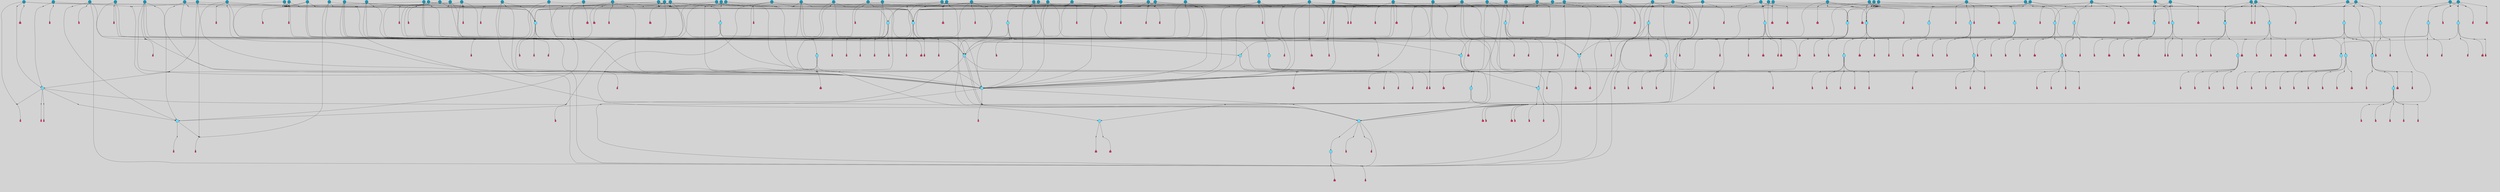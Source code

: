 // File exported with GEGELATI v1.3.1
// On the 2024-04-08 17:42:59
// With the File::TPGGraphDotExporter
digraph{
	graph[pad = "0.212, 0.055" bgcolor = lightgray]
	node[shape=circle style = filled label = ""]
		T7 [fillcolor="#66ddff"]
		T9 [fillcolor="#66ddff"]
		T11 [fillcolor="#66ddff"]
		T59 [fillcolor="#66ddff"]
		T102 [fillcolor="#66ddff"]
		T111 [fillcolor="#66ddff"]
		T214 [fillcolor="#66ddff"]
		T258 [fillcolor="#66ddff"]
		T320 [fillcolor="#66ddff"]
		T321 [fillcolor="#66ddff"]
		T322 [fillcolor="#66ddff"]
		T323 [fillcolor="#66ddff"]
		T324 [fillcolor="#66ddff"]
		T325 [fillcolor="#66ddff"]
		T326 [fillcolor="#66ddff"]
		T327 [fillcolor="#1199bb"]
		T407 [fillcolor="#66ddff"]
		T20 [fillcolor="#1199bb"]
		T429 [fillcolor="#66ddff"]
		T440 [fillcolor="#66ddff"]
		T540 [fillcolor="#66ddff"]
		T556 [fillcolor="#66ddff"]
		T603 [fillcolor="#1199bb"]
		T550 [fillcolor="#1199bb"]
		T623 [fillcolor="#66ddff"]
		T624 [fillcolor="#66ddff"]
		T625 [fillcolor="#66ddff"]
		T653 [fillcolor="#66ddff"]
		T697 [fillcolor="#1199bb"]
		T699 [fillcolor="#1199bb"]
		T700 [fillcolor="#1199bb"]
		T715 [fillcolor="#1199bb"]
		T716 [fillcolor="#66ddff"]
		T717 [fillcolor="#66ddff"]
		T718 [fillcolor="#66ddff"]
		T719 [fillcolor="#1199bb"]
		T720 [fillcolor="#66ddff"]
		T249 [fillcolor="#66ddff"]
		T721 [fillcolor="#66ddff"]
		T757 [fillcolor="#1199bb"]
		T758 [fillcolor="#1199bb"]
		T764 [fillcolor="#1199bb"]
		T782 [fillcolor="#1199bb"]
		T784 [fillcolor="#66ddff"]
		T787 [fillcolor="#1199bb"]
		T788 [fillcolor="#66ddff"]
		T789 [fillcolor="#66ddff"]
		T790 [fillcolor="#66ddff"]
		T791 [fillcolor="#1199bb"]
		T792 [fillcolor="#66ddff"]
		T793 [fillcolor="#66ddff"]
		T794 [fillcolor="#66ddff"]
		T802 [fillcolor="#1199bb"]
		T804 [fillcolor="#1199bb"]
		T807 [fillcolor="#1199bb"]
		T813 [fillcolor="#1199bb"]
		T821 [fillcolor="#1199bb"]
		T822 [fillcolor="#1199bb"]
		T823 [fillcolor="#1199bb"]
		T828 [fillcolor="#1199bb"]
		T830 [fillcolor="#1199bb"]
		T833 [fillcolor="#1199bb"]
		T834 [fillcolor="#1199bb"]
		T836 [fillcolor="#1199bb"]
		T839 [fillcolor="#1199bb"]
		T851 [fillcolor="#1199bb"]
		T853 [fillcolor="#1199bb"]
		T863 [fillcolor="#1199bb"]
		T865 [fillcolor="#1199bb"]
		T868 [fillcolor="#1199bb"]
		T870 [fillcolor="#1199bb"]
		T871 [fillcolor="#1199bb"]
		T614 [fillcolor="#1199bb"]
		T872 [fillcolor="#1199bb"]
		T873 [fillcolor="#1199bb"]
		T875 [fillcolor="#1199bb"]
		T876 [fillcolor="#1199bb"]
		T877 [fillcolor="#66ddff"]
		T878 [fillcolor="#1199bb"]
		T879 [fillcolor="#66ddff"]
		T880 [fillcolor="#66ddff"]
		T881 [fillcolor="#66ddff"]
		T882 [fillcolor="#66ddff"]
		T883 [fillcolor="#66ddff"]
		T884 [fillcolor="#1199bb"]
		T885 [fillcolor="#66ddff"]
		T886 [fillcolor="#66ddff"]
		T888 [fillcolor="#1199bb"]
		T890 [fillcolor="#1199bb"]
		T891 [fillcolor="#66ddff"]
		T892 [fillcolor="#1199bb"]
		T893 [fillcolor="#1199bb"]
		T896 [fillcolor="#1199bb"]
		T374 [fillcolor="#1199bb"]
		T900 [fillcolor="#1199bb"]
		T902 [fillcolor="#1199bb"]
		T906 [fillcolor="#1199bb"]
		T908 [fillcolor="#1199bb"]
		T909 [fillcolor="#1199bb"]
		T913 [fillcolor="#1199bb"]
		T920 [fillcolor="#1199bb"]
		T923 [fillcolor="#1199bb"]
		T924 [fillcolor="#1199bb"]
		T925 [fillcolor="#1199bb"]
		T926 [fillcolor="#1199bb"]
		T927 [fillcolor="#1199bb"]
		T928 [fillcolor="#1199bb"]
		T929 [fillcolor="#1199bb"]
		T930 [fillcolor="#1199bb"]
		T931 [fillcolor="#1199bb"]
		T932 [fillcolor="#1199bb"]
		T933 [fillcolor="#1199bb"]
		T934 [fillcolor="#1199bb"]
		T935 [fillcolor="#1199bb"]
		T936 [fillcolor="#1199bb"]
		T937 [fillcolor="#1199bb"]
		T938 [fillcolor="#1199bb"]
		T939 [fillcolor="#1199bb"]
		T940 [fillcolor="#1199bb"]
		T941 [fillcolor="#1199bb"]
		T942 [fillcolor="#1199bb"]
		T943 [fillcolor="#1199bb"]
		T944 [fillcolor="#1199bb"]
		T945 [fillcolor="#1199bb"]
		T946 [fillcolor="#1199bb"]
		P11777 [fillcolor="#cccccc" shape=point] //-3|
		I11777 [shape=box style=invis label="1|6&2|7#0|7&#92;n10|2&0|7#1|3&#92;n9|6&2|7#2|2&#92;n5|3&0|7#0|7&#92;n1|6&2|3#0|0&#92;n2|3&2|3#2|2&#92;n5|1&2|6#0|6&#92;n"]
		P11777 -> I11777[style=invis]
		A7697 [fillcolor="#ff3366" shape=box margin=0.03 width=0 height=0 label="7"]
		T7 -> P11777 -> A7697
		P11778 [fillcolor="#cccccc" shape=point] //5|
		I11778 [shape=box style=invis label="0|5&2|3#0|1&#92;n0|6&2|1#2|4&#92;n6|2&2|6#0|7&#92;n7|4&0|3#0|1&#92;n5|4&0|7#1|6&#92;n9|1&0|5#2|2&#92;n6|3&2|3#1|7&#92;n11|7&2|4#1|6&#92;n2|5&0|1#0|0&#92;n4|7&0|0#0|2&#92;n6|2&0|6#0|0&#92;n2|1&2|6#2|4&#92;n10|0&2|0#1|0&#92;n6|6&2|4#0|6&#92;n"]
		P11778 -> I11778[style=invis]
		A7698 [fillcolor="#ff3366" shape=box margin=0.03 width=0 height=0 label="8"]
		T7 -> P11778 -> A7698
		P11779 [fillcolor="#cccccc" shape=point] //-6|
		I11779 [shape=box style=invis label="11|1&0|7#2|0&#92;n10|4&0|1#1|0&#92;n4|3&2|4#2|1&#92;n0|5&2|0#0|0&#92;n6|1&0|0#0|3&#92;n8|2&2|0#0|4&#92;n11|4&2|0#1|6&#92;n7|0&2|6#2|3&#92;n5|3&2|6#2|0&#92;n2|0&2|0#0|4&#92;n"]
		P11779 -> I11779[style=invis]
		A7699 [fillcolor="#ff3366" shape=box margin=0.03 width=0 height=0 label="9"]
		T9 -> P11779 -> A7699
		P11780 [fillcolor="#cccccc" shape=point] //2|
		I11780 [shape=box style=invis label="6|3&2|7#1|4&#92;n8|6&0|0#2|5&#92;n2|1&0|2#0|3&#92;n8|7&0|6#0|4&#92;n2|1&2|0#0|1&#92;n0|0&2|2#2|3&#92;n6|6&0|7#2|1&#92;n6|1&0|7#2|6&#92;n5|4&2|7#0|4&#92;n0|3&0|4#2|0&#92;n11|0&2|0#2|5&#92;n4|5&2|5#2|4&#92;n5|7&0|6#0|4&#92;n9|7&2|5#0|3&#92;n5|4&2|1#0|3&#92;n5|3&0|1#1|7&#92;n0|4&0|3#2|5&#92;n"]
		P11780 -> I11780[style=invis]
		A7700 [fillcolor="#ff3366" shape=box margin=0.03 width=0 height=0 label="10"]
		T9 -> P11780 -> A7700
		P11781 [fillcolor="#cccccc" shape=point] //6|
		I11781 [shape=box style=invis label="3|0&2|7#2|2&#92;n3|2&0|4#2|5&#92;n5|1&0|2#1|0&#92;n8|7&0|1#2|0&#92;n8|5&0|3#0|6&#92;n0|2&0|2#2|3&#92;n1|5&2|5#0|5&#92;n5|6&0|6#0|7&#92;n6|7&0|0#2|6&#92;n1|2&2|3#0|0&#92;n7|7&2|3#0|4&#92;n0|7&2|7#0|6&#92;n1|0&2|2#2|7&#92;n4|4&0|1#0|0&#92;n"]
		P11781 -> I11781[style=invis]
		A7701 [fillcolor="#ff3366" shape=box margin=0.03 width=0 height=0 label="11"]
		T11 -> P11781 -> A7701
		P11782 [fillcolor="#cccccc" shape=point] //-4|
		I11782 [shape=box style=invis label="4|1&0|4#2|6&#92;n1|2&2|2#2|0&#92;n1|2&2|0#0|6&#92;n8|4&2|3#2|5&#92;n5|5&2|1#1|0&#92;n"]
		P11782 -> I11782[style=invis]
		A7702 [fillcolor="#ff3366" shape=box margin=0.03 width=0 height=0 label="12"]
		T11 -> P11782 -> A7702
		P11783 [fillcolor="#cccccc" shape=point] //8|
		I11783 [shape=box style=invis label="9|0&0|1#2|0&#92;n10|1&2|5#1|4&#92;n8|2&2|6#0|4&#92;n4|5&0|3#0|1&#92;n2|4&2|5#2|3&#92;n4|2&2|2#0|2&#92;n7|5&0|2#0|0&#92;n8|2&2|1#1|3&#92;n8|7&0|7#2|1&#92;n1|1&0|0#0|7&#92;n5|6&2|5#1|0&#92;n6|3&2|5#0|0&#92;n11|4&0|3#2|6&#92;n1|2&2|4#0|7&#92;n5|6&0|1#2|0&#92;n11|3&0|2#0|7&#92;n"]
		P11783 -> I11783[style=invis]
		A7703 [fillcolor="#ff3366" shape=box margin=0.03 width=0 height=0 label="6"]
		T59 -> P11783 -> A7703
		P11784 [fillcolor="#cccccc" shape=point] //5|
		I11784 [shape=box style=invis label="3|0&2|0#0|1&#92;n3|0&0|7#0|1&#92;n5|3&0|2#2|6&#92;n4|4&2|4#2|6&#92;n11|2&0|7#1|6&#92;n2|7&2|2#2|5&#92;n9|3&2|6#2|7&#92;n7|7&0|0#0|4&#92;n6|1&2|4#2|3&#92;n5|4&2|0#1|6&#92;n1|3&0|7#0|4&#92;n"]
		P11784 -> I11784[style=invis]
		A7704 [fillcolor="#ff3366" shape=box margin=0.03 width=0 height=0 label="7"]
		T59 -> P11784 -> A7704
		T59 -> P11779
		T59 -> P11784
		P11785 [fillcolor="#cccccc" shape=point] //7|
		I11785 [shape=box style=invis label="3|3&2|7#0|4&#92;n4|3&2|6#0|3&#92;n8|4&0|6#1|2&#92;n5|6&2|3#0|4&#92;n0|7&2|1#0|5&#92;n8|7&2|2#2|5&#92;n9|1&0|0#1|0&#92;n10|1&2|1#1|4&#92;n10|5&0|6#1|7&#92;n5|2&2|3#0|4&#92;n2|0&2|6#2|7&#92;n1|7&0|1#0|7&#92;n"]
		P11785 -> I11785[style=invis]
		A7705 [fillcolor="#ff3366" shape=box margin=0.03 width=0 height=0 label="2"]
		T102 -> P11785 -> A7705
		P11786 [fillcolor="#cccccc" shape=point] //-8|
		I11786 [shape=box style=invis label="7|5&0|4#2|4&#92;n"]
		P11786 -> I11786[style=invis]
		A7706 [fillcolor="#ff3366" shape=box margin=0.03 width=0 height=0 label="3"]
		T102 -> P11786 -> A7706
		P11787 [fillcolor="#cccccc" shape=point] //8|
		I11787 [shape=box style=invis label="7|0&0|2#1|4&#92;n8|1&2|3#0|5&#92;n0|6&0|5#0|5&#92;n3|7&2|1#0|6&#92;n9|4&2|7#1|6&#92;n1|7&2|5#2|2&#92;n8|5&2|0#0|3&#92;n0|2&0|2#0|0&#92;n3|5&0|2#0|3&#92;n"]
		P11787 -> I11787[style=invis]
		A7707 [fillcolor="#ff3366" shape=box margin=0.03 width=0 height=0 label="5"]
		T102 -> P11787 -> A7707
		P11788 [fillcolor="#cccccc" shape=point] //-5|
		I11788 [shape=box style=invis label="0|0&2|3#0|2&#92;n10|5&0|6#1|3&#92;n7|3&0|6#2|3&#92;n3|4&0|6#0|6&#92;n10|5&0|2#1|1&#92;n5|0&0|1#0|3&#92;n6|6&2|5#1|5&#92;n7|4&0|2#1|7&#92;n5|7&0|1#2|5&#92;n1|5&0|0#0|3&#92;n7|5&2|1#2|6&#92;n9|0&0|2#0|0&#92;n4|0&2|4#0|0&#92;n4|6&0|0#2|3&#92;n3|1&0|6#2|5&#92;n7|7&2|1#2|3&#92;n9|4&2|2#0|6&#92;n"]
		P11788 -> I11788[style=invis]
		T111 -> P11788 -> T9
		P11789 [fillcolor="#cccccc" shape=point] //7|
		I11789 [shape=box style=invis label="7|4&2|1#2|0&#92;n4|1&2|4#2|3&#92;n5|0&2|0#2|2&#92;n6|1&2|4#2|6&#92;n"]
		P11789 -> I11789[style=invis]
		A7708 [fillcolor="#ff3366" shape=box margin=0.03 width=0 height=0 label="9"]
		T111 -> P11789 -> A7708
		P11790 [fillcolor="#cccccc" shape=point] //2|
		I11790 [shape=box style=invis label="3|0&2|0#0|1&#92;n11|2&0|7#1|6&#92;n8|7&2|4#0|5&#92;n5|3&0|2#2|6&#92;n4|4&2|4#2|6&#92;n3|0&0|7#0|1&#92;n2|7&2|2#2|5&#92;n9|3&2|6#2|7&#92;n7|7&0|0#0|4&#92;n6|1&2|4#1|3&#92;n5|4&2|0#1|6&#92;n1|3&0|7#0|4&#92;n"]
		P11790 -> I11790[style=invis]
		A7709 [fillcolor="#ff3366" shape=box margin=0.03 width=0 height=0 label="7"]
		T111 -> P11790 -> A7709
		T111 -> P11779
		P11791 [fillcolor="#cccccc" shape=point] //6|
		I11791 [shape=box style=invis label="9|4&2|7#0|6&#92;n8|4&0|1#1|0&#92;n1|3&0|0#2|1&#92;n2|4&0|6#2|2&#92;n5|1&2|5#0|7&#92;n3|0&0|3#2|6&#92;n2|2&2|6#0|2&#92;n8|4&0|4#2|2&#92;n5|1&2|4#0|3&#92;n9|4&0|6#0|6&#92;n5|0&2|2#1|5&#92;n11|7&0|0#1|1&#92;n0|4&0|3#0|3&#92;n7|7&2|4#2|5&#92;n1|5&0|1#2|1&#92;n"]
		P11791 -> I11791[style=invis]
		A7710 [fillcolor="#ff3366" shape=box margin=0.03 width=0 height=0 label="1"]
		T214 -> P11791 -> A7710
		P11792 [fillcolor="#cccccc" shape=point] //5|
		I11792 [shape=box style=invis label="9|4&2|3#1|3&#92;n0|4&2|4#0|5&#92;n6|1&2|6#2|5&#92;n4|0&0|5#2|0&#92;n"]
		P11792 -> I11792[style=invis]
		A7711 [fillcolor="#ff3366" shape=box margin=0.03 width=0 height=0 label="7"]
		T214 -> P11792 -> A7711
		P11793 [fillcolor="#cccccc" shape=point] //8|
		I11793 [shape=box style=invis label="9|0&0|1#2|0&#92;n10|1&2|5#1|4&#92;n8|2&2|6#0|4&#92;n2|4&2|5#2|3&#92;n4|2&2|2#0|2&#92;n7|5&0|2#0|0&#92;n8|2&2|1#1|3&#92;n8|7&0|7#2|1&#92;n1|1&0|0#0|7&#92;n5|6&2|5#1|0&#92;n6|6&2|5#0|0&#92;n11|4&0|3#2|6&#92;n4|2&2|4#0|7&#92;n5|6&0|1#2|0&#92;n11|3&0|2#0|7&#92;n"]
		P11793 -> I11793[style=invis]
		A7712 [fillcolor="#ff3366" shape=box margin=0.03 width=0 height=0 label="6"]
		T214 -> P11793 -> A7712
		P11794 [fillcolor="#cccccc" shape=point] //10|
		I11794 [shape=box style=invis label="4|5&2|7#2|1&#92;n1|7&2|3#0|6&#92;n3|5&2|2#0|3&#92;n10|3&0|7#1|4&#92;n7|1&0|4#2|6&#92;n10|2&0|3#1|7&#92;n9|5&2|0#0|4&#92;n4|0&0|3#2|7&#92;n11|4&2|6#1|2&#92;n5|4&2|7#0|2&#92;n2|6&2|4#0|0&#92;n6|5&0|7#2|1&#92;n5|3&2|3#1|6&#92;n10|7&2|0#1|2&#92;n"]
		P11794 -> I11794[style=invis]
		A7713 [fillcolor="#ff3366" shape=box margin=0.03 width=0 height=0 label="5"]
		T214 -> P11794 -> A7713
		P11795 [fillcolor="#cccccc" shape=point] //5|
		I11795 [shape=box style=invis label="3|0&2|0#0|1&#92;n3|0&0|7#0|1&#92;n5|3&0|2#2|6&#92;n4|4&2|4#2|6&#92;n11|2&0|7#1|6&#92;n2|7&2|2#2|5&#92;n9|3&2|6#2|7&#92;n7|7&0|0#0|4&#92;n6|1&2|4#2|3&#92;n5|4&2|0#1|6&#92;n1|3&0|7#0|4&#92;n"]
		P11795 -> I11795[style=invis]
		A7714 [fillcolor="#ff3366" shape=box margin=0.03 width=0 height=0 label="7"]
		T214 -> P11795 -> A7714
		P11796 [fillcolor="#cccccc" shape=point] //2|
		I11796 [shape=box style=invis label="9|1&2|3#0|1&#92;n5|3&2|4#2|7&#92;n11|0&2|3#0|4&#92;n7|0&2|4#0|4&#92;n5|2&2|0#2|4&#92;n7|3&0|7#0|5&#92;n"]
		P11796 -> I11796[style=invis]
		A7715 [fillcolor="#ff3366" shape=box margin=0.03 width=0 height=0 label="2"]
		T258 -> P11796 -> A7715
		T258 -> P11779
		P11797 [fillcolor="#cccccc" shape=point] //-5|
		I11797 [shape=box style=invis label="8|7&0|3#0|3&#92;n6|4&2|1#0|5&#92;n2|2&2|6#2|0&#92;n4|7&2|0#2|3&#92;n10|5&2|1#1|5&#92;n2|0&0|7#2|0&#92;n5|3&2|2#2|0&#92;n6|7&0|0#1|0&#92;n"]
		P11797 -> I11797[style=invis]
		A7716 [fillcolor="#ff3366" shape=box margin=0.03 width=0 height=0 label="1"]
		T258 -> P11797 -> A7716
		P11798 [fillcolor="#cccccc" shape=point] //2|
		I11798 [shape=box style=invis label="4|1&0|4#2|6&#92;n5|5&2|1#1|0&#92;n1|0&2|0#0|6&#92;n8|4&2|3#2|5&#92;n"]
		P11798 -> I11798[style=invis]
		T258 -> P11798 -> T11
		P11799 [fillcolor="#cccccc" shape=point] //5|
		I11799 [shape=box style=invis label="1|6&2|7#0|7&#92;n9|2&2|7#2|2&#92;n10|2&0|7#1|3&#92;n5|3&0|7#0|7&#92;n7|0&2|7#2|2&#92;n1|6&2|3#0|0&#92;n2|3&2|3#2|2&#92;n"]
		P11799 -> I11799[style=invis]
		A7717 [fillcolor="#ff3366" shape=box margin=0.03 width=0 height=0 label="7"]
		T258 -> P11799 -> A7717
		P11800 [fillcolor="#cccccc" shape=point] //-4|
		I11800 [shape=box style=invis label="4|1&0|4#2|6&#92;n1|2&2|2#2|0&#92;n1|2&2|0#0|6&#92;n8|4&2|3#2|5&#92;n5|5&2|1#1|0&#92;n"]
		P11800 -> I11800[style=invis]
		A7718 [fillcolor="#ff3366" shape=box margin=0.03 width=0 height=0 label="12"]
		T320 -> P11800 -> A7718
		P11801 [fillcolor="#cccccc" shape=point] //-9|
		I11801 [shape=box style=invis label="2|0&2|0#2|1&#92;n4|4&2|4#2|6&#92;n9|1&0|3#1|7&#92;n5|3&0|2#2|6&#92;n2|7&2|2#2|5&#92;n5|4&2|0#1|6&#92;n3|0&0|7#0|1&#92;n1|3&0|7#0|4&#92;n11|6&2|2#0|7&#92;n7|7&0|0#0|4&#92;n11|0&0|7#1|6&#92;n9|3&2|6#2|7&#92;n"]
		P11801 -> I11801[style=invis]
		A7719 [fillcolor="#ff3366" shape=box margin=0.03 width=0 height=0 label="7"]
		T321 -> P11801 -> A7719
		P11802 [fillcolor="#cccccc" shape=point] //6|
		I11802 [shape=box style=invis label="3|0&2|7#2|2&#92;n3|2&0|4#2|5&#92;n5|1&0|2#1|0&#92;n8|7&0|1#2|0&#92;n8|5&0|3#0|6&#92;n0|2&0|2#2|3&#92;n1|5&2|5#0|5&#92;n5|6&0|6#0|7&#92;n6|7&0|0#2|6&#92;n1|2&2|3#0|0&#92;n7|7&2|3#0|4&#92;n0|7&2|7#0|6&#92;n1|0&2|2#2|7&#92;n4|4&0|1#0|0&#92;n"]
		P11802 -> I11802[style=invis]
		A7720 [fillcolor="#ff3366" shape=box margin=0.03 width=0 height=0 label="11"]
		T320 -> P11802 -> A7720
		P11803 [fillcolor="#cccccc" shape=point] //2|
		I11803 [shape=box style=invis label="4|1&0|4#2|6&#92;n5|5&2|1#1|0&#92;n1|0&2|0#0|6&#92;n8|4&2|3#2|5&#92;n"]
		P11803 -> I11803[style=invis]
		T321 -> P11803 -> T320
		P11804 [fillcolor="#cccccc" shape=point] //-3|
		I11804 [shape=box style=invis label="4|5&0|0#0|0&#92;n4|7&0|0#0|2&#92;n0|6&2|1#2|4&#92;n9|1&0|5#2|2&#92;n10|0&2|0#1|0&#92;n6|6&2|4#0|6&#92;n2|5&0|1#0|0&#92;n6|3&2|3#1|7&#92;n11|7&2|4#1|6&#92;n6|2&2|6#0|1&#92;n6|2&0|0#0|0&#92;n9|1&2|6#2|4&#92;n10|4&0|3#1|1&#92;n5|4&2|7#1|6&#92;n"]
		P11804 -> I11804[style=invis]
		T323 -> P11804 -> T321
		P11805 [fillcolor="#cccccc" shape=point] //5|
		I11805 [shape=box style=invis label="0|5&2|3#0|1&#92;n0|6&2|1#2|4&#92;n6|2&2|6#0|7&#92;n7|4&0|3#0|1&#92;n5|4&0|7#1|6&#92;n9|1&0|5#2|2&#92;n6|3&2|3#1|7&#92;n11|7&2|4#1|6&#92;n2|5&0|1#0|0&#92;n4|7&0|0#0|2&#92;n6|2&0|6#0|0&#92;n2|1&2|6#2|4&#92;n10|0&2|0#1|0&#92;n6|6&2|4#0|6&#92;n"]
		P11805 -> I11805[style=invis]
		A7721 [fillcolor="#ff3366" shape=box margin=0.03 width=0 height=0 label="8"]
		T322 -> P11805 -> A7721
		P11806 [fillcolor="#cccccc" shape=point] //8|
		I11806 [shape=box style=invis label="9|7&0|5#2|5&#92;n3|3&2|3#0|2&#92;n9|5&2|2#1|0&#92;n2|3&0|6#0|3&#92;n4|4&2|5#2|7&#92;n11|3&2|0#1|5&#92;n6|6&2|1#2|2&#92;n4|6&0|1#2|2&#92;n2|5&2|7#2|2&#92;n7|7&2|2#2|3&#92;n6|5&0|3#2|6&#92;n6|7&0|6#0|2&#92;n"]
		P11806 -> I11806[style=invis]
		A7722 [fillcolor="#ff3366" shape=box margin=0.03 width=0 height=0 label="14"]
		T321 -> P11806 -> A7722
		P11807 [fillcolor="#cccccc" shape=point] //-3|
		I11807 [shape=box style=invis label="1|6&2|7#0|7&#92;n10|2&0|7#1|3&#92;n9|6&2|7#2|2&#92;n5|3&0|7#0|7&#92;n1|6&2|3#0|0&#92;n2|3&2|3#2|2&#92;n5|1&2|6#0|6&#92;n"]
		P11807 -> I11807[style=invis]
		A7723 [fillcolor="#ff3366" shape=box margin=0.03 width=0 height=0 label="7"]
		T322 -> P11807 -> A7723
		P11808 [fillcolor="#cccccc" shape=point] //-8|
		I11808 [shape=box style=invis label="7|5&0|4#2|4&#92;n"]
		P11808 -> I11808[style=invis]
		A7724 [fillcolor="#ff3366" shape=box margin=0.03 width=0 height=0 label="3"]
		T321 -> P11808 -> A7724
		P11809 [fillcolor="#cccccc" shape=point] //4|
		I11809 [shape=box style=invis label="4|3&0|6#0|3&#92;n5|7&2|3#2|2&#92;n5|6&0|7#1|2&#92;n1|4&2|6#0|3&#92;n8|4&2|1#2|5&#92;n9|5&2|4#1|4&#92;n2|4&0|5#0|7&#92;n10|0&0|6#1|3&#92;n3|0&0|6#0|2&#92;n2|7&2|7#2|6&#92;n5|2&0|5#1|5&#92;n10|4&2|5#1|7&#92;n4|0&0|4#2|4&#92;n11|1&0|4#2|6&#92;n10|6&2|0#1|4&#92;n9|7&0|3#1|4&#92;n4|5&2|7#0|6&#92;n11|5&2|6#2|3&#92;n0|3&0|5#0|1&#92;n"]
		P11809 -> I11809[style=invis]
		A7725 [fillcolor="#ff3366" shape=box margin=0.03 width=0 height=0 label="13"]
		T321 -> P11809 -> A7725
		P11810 [fillcolor="#cccccc" shape=point] //1|
		I11810 [shape=box style=invis label="0|4&0|1#0|1&#92;n10|5&2|5#1|6&#92;n7|7&2|5#2|2&#92;n9|5&0|7#2|7&#92;n8|4&0|3#2|7&#92;n11|0&2|3#0|5&#92;n7|0&0|0#0|1&#92;n4|2&0|4#0|5&#92;n5|1&0|6#2|7&#92;n11|3&0|7#1|3&#92;n"]
		P11810 -> I11810[style=invis]
		T323 -> P11810 -> T322
		P11811 [fillcolor="#cccccc" shape=point] //4|
		I11811 [shape=box style=invis label="4|3&0|6#0|3&#92;n5|7&2|3#2|2&#92;n5|6&0|7#1|2&#92;n1|4&2|6#0|3&#92;n8|4&2|1#2|5&#92;n9|5&2|4#1|4&#92;n2|4&0|5#0|7&#92;n10|0&0|6#1|3&#92;n3|0&0|6#0|2&#92;n2|7&2|7#2|6&#92;n5|2&0|5#1|5&#92;n10|4&2|5#1|7&#92;n4|0&0|4#2|4&#92;n11|1&0|4#2|6&#92;n10|6&2|0#1|4&#92;n9|7&0|3#1|4&#92;n4|5&2|7#0|6&#92;n11|5&2|6#2|3&#92;n0|3&0|5#0|1&#92;n"]
		P11811 -> I11811[style=invis]
		A7726 [fillcolor="#ff3366" shape=box margin=0.03 width=0 height=0 label="13"]
		T323 -> P11811 -> A7726
		P11812 [fillcolor="#cccccc" shape=point] //-9|
		I11812 [shape=box style=invis label="2|0&2|0#2|1&#92;n4|4&2|4#2|6&#92;n9|1&0|3#1|7&#92;n5|3&0|2#2|6&#92;n2|7&2|2#2|5&#92;n5|4&2|0#1|6&#92;n3|0&0|7#0|1&#92;n1|3&0|7#0|4&#92;n11|6&2|2#0|7&#92;n7|7&0|0#0|4&#92;n11|0&0|7#1|6&#92;n9|3&2|6#2|7&#92;n"]
		P11812 -> I11812[style=invis]
		A7727 [fillcolor="#ff3366" shape=box margin=0.03 width=0 height=0 label="7"]
		T325 -> P11812 -> A7727
		P11813 [fillcolor="#cccccc" shape=point] //-4|
		I11813 [shape=box style=invis label="4|1&0|4#2|6&#92;n1|2&2|2#2|0&#92;n1|2&2|0#0|6&#92;n8|4&2|3#2|5&#92;n5|5&2|1#1|0&#92;n"]
		P11813 -> I11813[style=invis]
		A7728 [fillcolor="#ff3366" shape=box margin=0.03 width=0 height=0 label="12"]
		T324 -> P11813 -> A7728
		P11814 [fillcolor="#cccccc" shape=point] //6|
		I11814 [shape=box style=invis label="3|0&2|7#2|2&#92;n3|2&0|4#2|5&#92;n5|1&0|2#1|0&#92;n8|7&0|1#2|0&#92;n8|5&0|3#0|6&#92;n0|2&0|2#2|3&#92;n1|5&2|5#0|5&#92;n5|6&0|6#0|7&#92;n6|7&0|0#2|6&#92;n1|2&2|3#0|0&#92;n7|7&2|3#0|4&#92;n0|7&2|7#0|6&#92;n1|0&2|2#2|7&#92;n4|4&0|1#0|0&#92;n"]
		P11814 -> I11814[style=invis]
		A7729 [fillcolor="#ff3366" shape=box margin=0.03 width=0 height=0 label="11"]
		T324 -> P11814 -> A7729
		P11815 [fillcolor="#cccccc" shape=point] //2|
		I11815 [shape=box style=invis label="4|1&0|4#2|6&#92;n5|5&2|1#1|0&#92;n1|0&2|0#0|6&#92;n8|4&2|3#2|5&#92;n"]
		P11815 -> I11815[style=invis]
		T325 -> P11815 -> T324
		P11816 [fillcolor="#cccccc" shape=point] //4|
		I11816 [shape=box style=invis label="4|3&0|6#0|3&#92;n5|7&2|3#2|2&#92;n5|6&0|7#1|2&#92;n1|4&2|6#0|3&#92;n8|4&2|1#2|5&#92;n9|5&2|4#1|4&#92;n2|4&0|5#0|7&#92;n10|0&0|6#1|3&#92;n3|0&0|6#0|2&#92;n2|7&2|7#2|6&#92;n5|2&0|5#1|5&#92;n10|4&2|5#1|7&#92;n4|0&0|4#2|4&#92;n11|1&0|4#2|6&#92;n10|6&2|0#1|4&#92;n9|7&0|3#1|4&#92;n4|5&2|7#0|6&#92;n11|5&2|6#2|3&#92;n0|3&0|5#0|1&#92;n"]
		P11816 -> I11816[style=invis]
		A7730 [fillcolor="#ff3366" shape=box margin=0.03 width=0 height=0 label="13"]
		T325 -> P11816 -> A7730
		P11817 [fillcolor="#cccccc" shape=point] //-3|
		I11817 [shape=box style=invis label="4|5&0|0#0|0&#92;n4|7&0|0#0|2&#92;n0|6&2|1#2|4&#92;n9|1&0|5#2|2&#92;n10|0&2|0#1|0&#92;n6|6&2|4#0|6&#92;n2|5&0|1#0|0&#92;n6|3&2|3#1|7&#92;n11|7&2|4#1|6&#92;n6|2&2|6#0|1&#92;n6|2&0|0#0|0&#92;n9|1&2|6#2|4&#92;n10|4&0|3#1|1&#92;n5|4&2|7#1|6&#92;n"]
		P11817 -> I11817[style=invis]
		T327 -> P11817 -> T325
		P11818 [fillcolor="#cccccc" shape=point] //5|
		I11818 [shape=box style=invis label="0|5&2|3#0|1&#92;n0|6&2|1#2|4&#92;n6|2&2|6#0|7&#92;n7|4&0|3#0|1&#92;n5|4&0|7#1|6&#92;n9|1&0|5#2|2&#92;n6|3&2|3#1|7&#92;n11|7&2|4#1|6&#92;n2|5&0|1#0|0&#92;n4|7&0|0#0|2&#92;n6|2&0|6#0|0&#92;n2|1&2|6#2|4&#92;n10|0&2|0#1|0&#92;n6|6&2|4#0|6&#92;n"]
		P11818 -> I11818[style=invis]
		A7731 [fillcolor="#ff3366" shape=box margin=0.03 width=0 height=0 label="8"]
		T326 -> P11818 -> A7731
		P11819 [fillcolor="#cccccc" shape=point] //-8|
		I11819 [shape=box style=invis label="7|5&0|4#2|4&#92;n"]
		P11819 -> I11819[style=invis]
		A7732 [fillcolor="#ff3366" shape=box margin=0.03 width=0 height=0 label="3"]
		T325 -> P11819 -> A7732
		P11820 [fillcolor="#cccccc" shape=point] //-3|
		I11820 [shape=box style=invis label="1|6&2|7#0|7&#92;n10|2&0|7#1|3&#92;n9|6&2|7#2|2&#92;n5|3&0|7#0|7&#92;n1|6&2|3#0|0&#92;n2|3&2|3#2|2&#92;n5|1&2|6#0|6&#92;n"]
		P11820 -> I11820[style=invis]
		A7733 [fillcolor="#ff3366" shape=box margin=0.03 width=0 height=0 label="7"]
		T326 -> P11820 -> A7733
		P11821 [fillcolor="#cccccc" shape=point] //8|
		I11821 [shape=box style=invis label="9|7&0|5#2|5&#92;n3|3&2|3#0|2&#92;n9|5&2|2#1|0&#92;n2|3&0|6#0|3&#92;n4|4&2|5#2|7&#92;n11|3&2|0#1|5&#92;n6|6&2|1#2|2&#92;n4|6&0|1#2|2&#92;n2|5&2|7#2|2&#92;n7|7&2|2#2|3&#92;n6|5&0|3#2|6&#92;n6|7&0|6#0|2&#92;n"]
		P11821 -> I11821[style=invis]
		A7734 [fillcolor="#ff3366" shape=box margin=0.03 width=0 height=0 label="14"]
		T325 -> P11821 -> A7734
		P11822 [fillcolor="#cccccc" shape=point] //1|
		I11822 [shape=box style=invis label="0|4&0|1#0|1&#92;n10|5&2|5#1|6&#92;n7|7&2|5#2|2&#92;n9|5&0|7#2|7&#92;n8|4&0|3#2|7&#92;n11|0&2|3#0|5&#92;n7|0&0|0#0|1&#92;n4|2&0|4#0|5&#92;n5|1&0|6#2|7&#92;n11|3&0|7#1|3&#92;n"]
		P11822 -> I11822[style=invis]
		T327 -> P11822 -> T326
		P11823 [fillcolor="#cccccc" shape=point] //4|
		I11823 [shape=box style=invis label="4|3&0|6#0|3&#92;n5|7&2|3#2|2&#92;n5|6&0|7#1|2&#92;n1|4&2|6#0|3&#92;n8|4&2|1#2|5&#92;n9|5&2|4#1|4&#92;n2|4&0|5#0|7&#92;n10|0&0|6#1|3&#92;n3|0&0|6#0|2&#92;n2|7&2|7#2|6&#92;n5|2&0|5#1|5&#92;n10|4&2|5#1|7&#92;n4|0&0|4#2|4&#92;n11|1&0|4#2|6&#92;n10|6&2|0#1|4&#92;n9|7&0|3#1|4&#92;n4|5&2|7#0|6&#92;n11|5&2|6#2|3&#92;n0|3&0|5#0|1&#92;n"]
		P11823 -> I11823[style=invis]
		A7735 [fillcolor="#ff3366" shape=box margin=0.03 width=0 height=0 label="13"]
		T327 -> P11823 -> A7735
		P11824 [fillcolor="#cccccc" shape=point] //-1|
		I11824 [shape=box style=invis label="0|5&2|2#0|0&#92;n11|3&2|3#1|3&#92;n8|5&2|2#1|7&#92;n10|0&0|6#1|2&#92;n9|1&2|5#0|3&#92;n8|0&2|4#2|6&#92;n6|7&0|2#0|3&#92;n9|2&0|7#0|1&#92;n6|2&0|2#2|1&#92;n"]
		P11824 -> I11824[style=invis]
		A7736 [fillcolor="#ff3366" shape=box margin=0.03 width=0 height=0 label="7"]
		T407 -> P11824 -> A7736
		P11825 [fillcolor="#cccccc" shape=point] //-3|
		I11825 [shape=box style=invis label="7|7&0|0#0|4&#92;n11|2&0|7#1|6&#92;n8|7&2|4#0|5&#92;n5|3&0|2#2|6&#92;n4|4&2|4#2|6&#92;n3|0&0|7#0|6&#92;n2|7&2|2#2|5&#92;n9|3&2|6#2|7&#92;n6|7&0|0#0|7&#92;n3|0&2|0#0|1&#92;n6|1&2|4#1|3&#92;n5|4&2|0#1|6&#92;n1|3&0|7#0|4&#92;n"]
		P11825 -> I11825[style=invis]
		T407 -> P11825 -> T59
		P11826 [fillcolor="#cccccc" shape=point] //-5|
		I11826 [shape=box style=invis label="5|3&0|7#0|7&#92;n9|2&2|7#2|2&#92;n1|6&2|7#0|7&#92;n7|6&2|4#0|5&#92;n10|3&0|2#1|1&#92;n9|2&0|7#1|3&#92;n1|6&0|3#0|1&#92;n4|0&0|2#2|2&#92;n7|0&2|7#2|2&#92;n5|1&2|6#0|3&#92;n2|3&2|3#2|2&#92;n"]
		P11826 -> I11826[style=invis]
		T407 -> P11826 -> T102
		P11827 [fillcolor="#cccccc" shape=point] //1|
		I11827 [shape=box style=invis label="9|3&2|0#0|4&#92;n4|2&0|5#2|0&#92;n10|7&2|7#1|1&#92;n6|3&2|6#1|5&#92;n8|3&2|5#1|2&#92;n4|0&2|1#2|2&#92;n4|1&0|4#0|3&#92;n3|6&2|5#2|5&#92;n8|3&0|1#0|7&#92;n4|0&2|4#0|1&#92;n3|4&0|0#2|1&#92;n3|2&0|7#2|1&#92;n1|4&0|1#0|2&#92;n"]
		P11827 -> I11827[style=invis]
		A7737 [fillcolor="#ff3366" shape=box margin=0.03 width=0 height=0 label="14"]
		T407 -> P11827 -> A7737
		P11828 [fillcolor="#cccccc" shape=point] //3|
		I11828 [shape=box style=invis label="5|4&2|7#0|4&#92;n0|4&0|3#2|5&#92;n8|6&0|0#2|5&#92;n2|1&0|2#0|3&#92;n9|7&0|6#0|4&#92;n0|0&2|2#2|3&#92;n6|6&0|7#2|1&#92;n6|1&0|7#2|6&#92;n0|3&0|4#2|0&#92;n11|0&2|0#2|5&#92;n4|5&2|5#2|4&#92;n5|3&0|1#1|7&#92;n9|7&2|2#0|3&#92;n5|4&2|1#0|3&#92;n5|0&0|6#0|4&#92;n0|0&0|1#2|0&#92;n"]
		P11828 -> I11828[style=invis]
		A7738 [fillcolor="#ff3366" shape=box margin=0.03 width=0 height=0 label="10"]
		T407 -> P11828 -> A7738
		P11829 [fillcolor="#cccccc" shape=point] //-2|
		I11829 [shape=box style=invis label="3|5&2|6#2|3&#92;n3|2&0|0#0|0&#92;n8|0&2|0#0|1&#92;n"]
		P11829 -> I11829[style=invis]
		A7739 [fillcolor="#ff3366" shape=box margin=0.03 width=0 height=0 label="3"]
		T20 -> P11829 -> A7739
		P11830 [fillcolor="#cccccc" shape=point] //5|
		I11830 [shape=box style=invis label="4|4&2|4#2|6&#92;n3|0&0|7#0|1&#92;n5|3&0|2#2|6&#92;n3|0&2|0#2|1&#92;n11|2&0|7#1|6&#92;n9|3&2|6#2|7&#92;n7|7&0|0#0|4&#92;n6|1&2|4#2|3&#92;n5|4&2|0#1|6&#92;n1|3&0|7#0|4&#92;n"]
		P11830 -> I11830[style=invis]
		T20 -> P11830 -> T407
		P11831 [fillcolor="#cccccc" shape=point] //4|
		I11831 [shape=box style=invis label="2|2&0|1#2|4&#92;n3|7&2|2#0|7&#92;n6|5&2|4#1|3&#92;n7|0&0|7#1|3&#92;n10|7&0|0#1|2&#92;n"]
		P11831 -> I11831[style=invis]
		T20 -> P11831 -> T111
		T20 -> P11784
		T20 -> P11779
		P11832 [fillcolor="#cccccc" shape=point] //4|
		I11832 [shape=box style=invis label="8|5&2|3#2|1&#92;n10|1&0|3#1|6&#92;n7|1&2|6#1|3&#92;n4|1&0|6#0|0&#92;n11|1&0|2#0|3&#92;n2|0&2|1#2|7&#92;n"]
		P11832 -> I11832[style=invis]
		A7740 [fillcolor="#ff3366" shape=box margin=0.03 width=0 height=0 label="2"]
		T429 -> P11832 -> A7740
		P11833 [fillcolor="#cccccc" shape=point] //1|
		I11833 [shape=box style=invis label="9|7&0|2#2|2&#92;n6|5&0|1#1|0&#92;n2|2&0|0#2|1&#92;n4|3&2|2#2|3&#92;n2|5&2|2#0|0&#92;n10|7&0|5#1|1&#92;n9|5&2|7#2|5&#92;n7|7&2|5#2|5&#92;n8|0&2|4#0|1&#92;n5|4&2|0#0|2&#92;n2|5&2|2#2|6&#92;n4|4&0|2#2|1&#92;n7|2&2|4#0|0&#92;n10|0&2|2#1|1&#92;n10|4&2|3#1|0&#92;n"]
		P11833 -> I11833[style=invis]
		A7741 [fillcolor="#ff3366" shape=box margin=0.03 width=0 height=0 label="1"]
		T429 -> P11833 -> A7741
		P11834 [fillcolor="#cccccc" shape=point] //-8|
		I11834 [shape=box style=invis label="11|7&2|0#2|0&#92;n5|5&2|7#2|7&#92;n8|6&2|7#1|2&#92;n1|7&0|3#0|6&#92;n4|0&2|1#2|2&#92;n9|0&0|2#0|0&#92;n10|1&0|5#1|6&#92;n0|0&2|3#2|0&#92;n3|2&0|1#2|6&#92;n0|1&2|4#0|0&#92;n"]
		P11834 -> I11834[style=invis]
		A7742 [fillcolor="#ff3366" shape=box margin=0.03 width=0 height=0 label="6"]
		T429 -> P11834 -> A7742
		P11835 [fillcolor="#cccccc" shape=point] //-7|
		I11835 [shape=box style=invis label="7|3&0|6#2|5&#92;n10|5&0|5#1|0&#92;n1|0&2|4#0|3&#92;n"]
		P11835 -> I11835[style=invis]
		T429 -> P11835 -> T7
		P11836 [fillcolor="#cccccc" shape=point] //-2|
		I11836 [shape=box style=invis label="3|1&2|6#2|5&#92;n4|5&0|4#0|6&#92;n7|1&0|6#2|2&#92;n2|6&0|6#2|0&#92;n7|7&0|0#1|0&#92;n3|7&0|7#0|1&#92;n1|3&2|2#2|0&#92;n3|6&0|5#0|0&#92;n4|0&2|7#0|4&#92;n9|4&2|2#0|1&#92;n3|1&2|5#0|7&#92;n"]
		P11836 -> I11836[style=invis]
		A7743 [fillcolor="#ff3366" shape=box margin=0.03 width=0 height=0 label="1"]
		T429 -> P11836 -> A7743
		P11837 [fillcolor="#cccccc" shape=point] //2|
		I11837 [shape=box style=invis label="0|6&0|7#0|4&#92;n6|7&2|6#2|6&#92;n11|3&0|7#1|6&#92;n11|1&0|6#2|7&#92;n2|4&0|1#0|1&#92;n10|6&2|5#1|6&#92;n11|3&0|1#1|7&#92;n10|0&2|3#1|5&#92;n"]
		P11837 -> I11837[style=invis]
		T440 -> P11837 -> T7
		P11838 [fillcolor="#cccccc" shape=point] //-9|
		I11838 [shape=box style=invis label="2|0&2|3#2|0&#92;n11|7&0|4#1|0&#92;n"]
		P11838 -> I11838[style=invis]
		T440 -> P11838 -> T111
		T440 -> P11784
		P11839 [fillcolor="#cccccc" shape=point] //7|
		I11839 [shape=box style=invis label="2|0&2|1#2|0&#92;n9|1&0|6#0|3&#92;n11|7&0|4#1|0&#92;n"]
		P11839 -> I11839[style=invis]
		T540 -> P11839 -> T111
		P11840 [fillcolor="#cccccc" shape=point] //6|
		I11840 [shape=box style=invis label="0|5&2|3#0|1&#92;n0|6&2|1#2|4&#92;n9|1&0|5#2|2&#92;n7|4&0|3#0|1&#92;n5|4&0|7#1|6&#92;n2|5&0|1#0|0&#92;n6|3&2|3#1|7&#92;n11|7&2|4#1|6&#92;n6|2&2|6#0|1&#92;n4|7&0|0#0|2&#92;n6|2&0|6#0|0&#92;n9|1&2|6#2|4&#92;n10|0&2|0#1|0&#92;n6|6&2|4#0|6&#92;n"]
		P11840 -> I11840[style=invis]
		A7744 [fillcolor="#ff3366" shape=box margin=0.03 width=0 height=0 label="8"]
		T540 -> P11840 -> A7744
		P11841 [fillcolor="#cccccc" shape=point] //-4|
		I11841 [shape=box style=invis label="6|3&2|6#1|2&#92;n2|5&2|2#2|5&#92;n2|6&0|4#0|5&#92;n6|0&0|2#1|2&#92;n"]
		P11841 -> I11841[style=invis]
		A7745 [fillcolor="#ff3366" shape=box margin=0.03 width=0 height=0 label="7"]
		T540 -> P11841 -> A7745
		P11842 [fillcolor="#cccccc" shape=point] //-5|
		I11842 [shape=box style=invis label="7|2&0|3#2|2&#92;n3|2&0|2#2|0&#92;n1|5&2|7#0|4&#92;n5|3&0|3#0|7&#92;n11|4&0|1#0|0&#92;n8|7&2|7#2|7&#92;n4|0&0|3#2|7&#92;n"]
		P11842 -> I11842[style=invis]
		A7746 [fillcolor="#ff3366" shape=box margin=0.03 width=0 height=0 label="7"]
		T540 -> P11842 -> A7746
		P11843 [fillcolor="#cccccc" shape=point] //1|
		I11843 [shape=box style=invis label="0|4&0|1#0|7&#92;n10|5&2|5#1|6&#92;n7|7&2|5#2|2&#92;n9|5&0|7#2|7&#92;n8|4&0|3#2|7&#92;n7|0&0|0#0|1&#92;n11|0&2|3#0|5&#92;n4|2&0|4#0|5&#92;n11|3&0|7#1|3&#92;n"]
		P11843 -> I11843[style=invis]
		T556 -> P11843 -> T322
		T556 -> P11839
		P11844 [fillcolor="#cccccc" shape=point] //6|
		I11844 [shape=box style=invis label="8|3&0|3#0|1&#92;n4|1&0|7#0|7&#92;n11|7&0|2#0|0&#92;n6|4&2|3#1|7&#92;n8|3&0|1#0|4&#92;n10|0&2|4#1|6&#92;n10|6&0|3#1|2&#92;n5|1&0|1#1|4&#92;n5|5&0|4#2|0&#92;n1|3&0|6#0|0&#92;n0|1&2|0#2|7&#92;n"]
		P11844 -> I11844[style=invis]
		A7747 [fillcolor="#ff3366" shape=box margin=0.03 width=0 height=0 label="3"]
		T556 -> P11844 -> A7747
		P11845 [fillcolor="#cccccc" shape=point] //-6|
		I11845 [shape=box style=invis label="4|6&0|1#2|5&#92;n4|3&2|0#0|1&#92;n2|1&2|3#0|0&#92;n7|4&2|7#0|4&#92;n0|0&2|7#2|7&#92;n11|7&0|5#2|3&#92;n5|0&2|1#2|2&#92;n10|0&0|4#1|2&#92;n4|4&0|7#0|0&#92;n6|7&0|2#0|1&#92;n1|6&2|5#0|4&#92;n"]
		P11845 -> I11845[style=invis]
		A7748 [fillcolor="#ff3366" shape=box margin=0.03 width=0 height=0 label="0"]
		T556 -> P11845 -> A7748
		P11846 [fillcolor="#cccccc" shape=point] //-2|
		I11846 [shape=box style=invis label="5|7&2|5#1|7&#92;n7|5&2|1#1|6&#92;n9|7&2|1#2|7&#92;n2|0&2|1#2|0&#92;n10|2&0|4#1|6&#92;n10|2&2|6#1|5&#92;n4|7&2|3#0|2&#92;n2|3&2|2#2|0&#92;n5|1&0|5#1|5&#92;n3|3&0|6#0|3&#92;n8|2&0|1#1|4&#92;n1|1&2|3#2|2&#92;n5|0&0|7#0|4&#92;n0|2&2|5#0|0&#92;n10|3&2|5#1|5&#92;n"]
		P11846 -> I11846[style=invis]
		T603 -> P11846 -> T440
		P11847 [fillcolor="#cccccc" shape=point] //5|
		I11847 [shape=box style=invis label="11|7&2|4#1|6&#92;n0|6&2|1#2|4&#92;n6|2&2|6#0|7&#92;n6|6&2|4#0|6&#92;n7|4&0|3#0|1&#92;n0|5&2|3#0|1&#92;n9|1&0|7#2|2&#92;n5|4&0|7#1|6&#92;n2|5&0|1#0|0&#92;n4|7&0|0#0|4&#92;n6|2&0|6#0|0&#92;n2|1&2|6#2|4&#92;n10|0&0|0#1|0&#92;n9|0&2|7#1|1&#92;n5|1&0|7#2|7&#92;n"]
		P11847 -> I11847[style=invis]
		T603 -> P11847 -> T258
		P11848 [fillcolor="#cccccc" shape=point] //-9|
		I11848 [shape=box style=invis label="7|7&0|0#0|4&#92;n11|2&0|7#1|6&#92;n5|3&0|2#2|4&#92;n4|4&2|4#2|6&#92;n6|1&2|4#1|3&#92;n2|7&2|2#2|5&#92;n3|0&0|7#0|6&#92;n6|7&0|0#0|7&#92;n3|0&2|0#0|1&#92;n9|3&0|6#2|7&#92;n5|4&2|0#1|6&#92;n1|3&0|7#0|4&#92;n"]
		P11848 -> I11848[style=invis]
		T603 -> P11848 -> T59
		P11849 [fillcolor="#cccccc" shape=point] //3|
		I11849 [shape=box style=invis label="1|7&0|1#2|5&#92;n5|6&0|7#1|3&#92;n5|7&0|3#2|2&#92;n10|6&2|0#1|4&#92;n5|2&0|5#1|5&#92;n4|5&2|7#0|6&#92;n8|4&2|1#2|5&#92;n2|3&2|7#2|6&#92;n3|0&0|6#0|2&#92;n10|0&0|6#1|3&#92;n0|4&2|7#2|5&#92;n9|5&2|4#1|4&#92;n8|4&2|6#2|0&#92;n9|7&0|3#1|4&#92;n"]
		P11849 -> I11849[style=invis]
		A7749 [fillcolor="#ff3366" shape=box margin=0.03 width=0 height=0 label="13"]
		T603 -> P11849 -> A7749
		P11850 [fillcolor="#cccccc" shape=point] //-4|
		I11850 [shape=box style=invis label="4|1&0|4#2|6&#92;n1|2&2|2#2|0&#92;n1|2&2|0#0|6&#92;n8|4&2|3#2|5&#92;n5|5&2|1#1|0&#92;n"]
		P11850 -> I11850[style=invis]
		A7750 [fillcolor="#ff3366" shape=box margin=0.03 width=0 height=0 label="12"]
		T550 -> P11850 -> A7750
		P11851 [fillcolor="#cccccc" shape=point] //7|
		I11851 [shape=box style=invis label="7|4&2|7#0|4&#92;n4|6&0|1#2|5&#92;n2|1&2|3#0|0&#92;n4|3&2|0#0|1&#92;n0|0&2|7#2|7&#92;n7|7&0|5#2|3&#92;n5|0&2|1#2|2&#92;n10|0&0|4#1|2&#92;n4|4&0|7#0|0&#92;n6|7&0|2#0|1&#92;n1|4&2|5#0|4&#92;n"]
		P11851 -> I11851[style=invis]
		A7751 [fillcolor="#ff3366" shape=box margin=0.03 width=0 height=0 label="0"]
		T623 -> P11851 -> A7751
		P11852 [fillcolor="#cccccc" shape=point] //0|
		I11852 [shape=box style=invis label="4|0&0|3#2|7&#92;n10|2&0|3#1|7&#92;n3|5&0|2#0|3&#92;n4|5&0|0#2|1&#92;n10|7&2|0#1|2&#92;n5|3&2|3#1|6&#92;n9|5&2|0#0|4&#92;n5|4&2|7#0|2&#92;n10|3&2|7#1|4&#92;n7|2&0|1#2|6&#92;n8|6&0|5#0|5&#92;n8|7&2|3#0|5&#92;n2|6&2|4#0|0&#92;n"]
		P11852 -> I11852[style=invis]
		A7752 [fillcolor="#ff3366" shape=box margin=0.03 width=0 height=0 label="5"]
		T625 -> P11852 -> A7752
		P11853 [fillcolor="#cccccc" shape=point] //0|
		I11853 [shape=box style=invis label="2|5&0|1#0|6&#92;n6|1&2|2#2|7&#92;n8|0&0|3#1|4&#92;n4|3&2|5#2|4&#92;n8|1&2|4#0|0&#92;n6|6&0|1#2|6&#92;n11|7&2|4#2|5&#92;n6|2&2|4#0|2&#92;n8|5&2|4#2|4&#92;n2|1&2|1#2|2&#92;n2|7&2|5#2|6&#92;n9|7&0|5#0|4&#92;n1|2&0|5#2|6&#92;n4|2&2|3#2|7&#92;n3|3&2|1#0|2&#92;n"]
		P11853 -> I11853[style=invis]
		A7753 [fillcolor="#ff3366" shape=box margin=0.03 width=0 height=0 label="5"]
		T625 -> P11853 -> A7753
		P11854 [fillcolor="#cccccc" shape=point] //3|
		I11854 [shape=box style=invis label="7|6&2|4#0|2&#92;n10|3&2|7#1|4&#92;n11|6&0|4#0|1&#92;n7|1&0|0#2|6&#92;n7|6&0|3#2|6&#92;n4|0&2|6#0|1&#92;n4|4&2|5#0|2&#92;n4|6&0|4#2|7&#92;n10|0&2|3#1|5&#92;n2|6&0|5#0|2&#92;n1|0&2|3#0|7&#92;n1|6&2|0#0|5&#92;n6|2&0|1#0|7&#92;n9|2&0|3#2|7&#92;n5|3&0|6#0|6&#92;n1|7&2|5#2|3&#92;n8|1&2|7#0|6&#92;n1|0&2|5#2|1&#92;n7|1&2|2#2|5&#92;n7|4&2|6#0|3&#92;n"]
		P11854 -> I11854[style=invis]
		A7754 [fillcolor="#ff3366" shape=box margin=0.03 width=0 height=0 label="4"]
		T625 -> P11854 -> A7754
		P11855 [fillcolor="#cccccc" shape=point] //-9|
		I11855 [shape=box style=invis label="4|7&2|6#0|5&#92;n11|3&0|2#2|6&#92;n10|2&2|4#1|6&#92;n3|0&2|6#2|7&#92;n4|3&0|5#0|7&#92;n2|3&0|7#0|7&#92;n10|6&0|7#1|5&#92;n10|1&2|2#1|1&#92;n1|7&0|3#2|6&#92;n"]
		P11855 -> I11855[style=invis]
		A7755 [fillcolor="#ff3366" shape=box margin=0.03 width=0 height=0 label="4"]
		T550 -> P11855 -> A7755
		P11856 [fillcolor="#cccccc" shape=point] //8|
		I11856 [shape=box style=invis label="9|0&0|1#2|0&#92;n10|1&2|5#1|4&#92;n8|2&2|6#0|4&#92;n2|4&2|5#2|3&#92;n4|2&2|2#0|2&#92;n7|5&0|2#0|0&#92;n8|2&2|1#1|3&#92;n8|7&0|7#2|1&#92;n1|1&0|0#0|7&#92;n5|6&2|5#1|0&#92;n6|6&2|5#0|0&#92;n11|4&0|3#2|6&#92;n4|2&2|4#0|7&#92;n5|6&0|1#2|0&#92;n11|3&0|2#0|7&#92;n"]
		P11856 -> I11856[style=invis]
		A7756 [fillcolor="#ff3366" shape=box margin=0.03 width=0 height=0 label="6"]
		T624 -> P11856 -> A7756
		P11857 [fillcolor="#cccccc" shape=point] //-6|
		I11857 [shape=box style=invis label="9|0&2|0#0|1&#92;n3|2&0|2#0|3&#92;n5|4&0|5#1|7&#92;n2|1&0|4#0|3&#92;n9|2&2|0#2|4&#92;n7|6&0|4#0|2&#92;n2|3&0|6#2|6&#92;n1|2&0|3#2|0&#92;n"]
		P11857 -> I11857[style=invis]
		T550 -> P11857 -> T624
		P11858 [fillcolor="#cccccc" shape=point] //5|
		I11858 [shape=box style=invis label="3|0&2|0#0|1&#92;n3|0&0|7#0|1&#92;n5|3&0|2#2|6&#92;n4|4&2|4#2|6&#92;n11|2&0|7#1|6&#92;n2|7&2|2#2|5&#92;n9|3&2|6#2|7&#92;n7|7&0|0#0|4&#92;n6|1&2|4#2|3&#92;n5|4&2|0#1|6&#92;n1|3&0|7#0|4&#92;n"]
		P11858 -> I11858[style=invis]
		A7757 [fillcolor="#ff3366" shape=box margin=0.03 width=0 height=0 label="7"]
		T624 -> P11858 -> A7757
		P11859 [fillcolor="#cccccc" shape=point] //-10|
		I11859 [shape=box style=invis label="3|6&0|0#0|4&#92;n4|1&2|4#0|1&#92;n5|1&0|1#0|4&#92;n5|5&2|6#0|5&#92;n6|5&0|6#0|3&#92;n11|1&2|0#0|1&#92;n0|7&2|0#0|3&#92;n1|2&0|6#0|1&#92;n8|0&0|4#2|0&#92;n0|4&0|7#2|7&#92;n7|0&2|7#1|3&#92;n3|1&0|5#2|5&#92;n5|1&0|4#0|3&#92;n2|2&0|2#0|0&#92;n8|3&0|1#0|7&#92;n3|0&0|3#0|5&#92;n7|2&0|5#2|0&#92;n6|3&2|7#1|5&#92;n4|7&2|7#2|1&#92;n"]
		P11859 -> I11859[style=invis]
		A7758 [fillcolor="#ff3366" shape=box margin=0.03 width=0 height=0 label="14"]
		T624 -> P11859 -> A7758
		P11860 [fillcolor="#cccccc" shape=point] //5|
		I11860 [shape=box style=invis label="0|5&2|3#0|1&#92;n0|6&2|1#2|4&#92;n6|2&2|6#0|7&#92;n7|4&0|3#0|1&#92;n5|4&0|7#1|6&#92;n9|1&0|5#2|2&#92;n6|3&2|3#1|7&#92;n11|7&2|4#1|6&#92;n2|5&0|1#0|0&#92;n4|7&0|0#0|2&#92;n6|2&0|6#0|0&#92;n2|1&2|6#2|4&#92;n10|0&2|0#1|0&#92;n6|6&2|4#0|6&#92;n"]
		P11860 -> I11860[style=invis]
		A7759 [fillcolor="#ff3366" shape=box margin=0.03 width=0 height=0 label="8"]
		T624 -> P11860 -> A7759
		P11861 [fillcolor="#cccccc" shape=point] //-2|
		I11861 [shape=box style=invis label="1|3&0|2#0|7&#92;n6|1&0|7#0|0&#92;n6|1&2|4#1|7&#92;n3|0&2|3#0|3&#92;n0|2&0|7#2|6&#92;n"]
		P11861 -> I11861[style=invis]
		T550 -> P11861 -> T623
		P11862 [fillcolor="#cccccc" shape=point] //5|
		I11862 [shape=box style=invis label="3|0&2|0#2|1&#92;n3|0&0|7#0|1&#92;n5|3&0|2#2|6&#92;n4|4&2|4#2|6&#92;n5|4&2|0#1|6&#92;n2|7&2|2#2|5&#92;n1|3&0|7#0|4&#92;n11|6&2|2#0|7&#92;n7|7&0|0#0|4&#92;n6|1&2|4#2|3&#92;n11|0&0|7#1|6&#92;n9|3&2|6#2|7&#92;n"]
		P11862 -> I11862[style=invis]
		A7760 [fillcolor="#ff3366" shape=box margin=0.03 width=0 height=0 label="7"]
		T623 -> P11862 -> A7760
		P11863 [fillcolor="#cccccc" shape=point] //4|
		I11863 [shape=box style=invis label="7|1&0|6#0|1&#92;n6|7&2|7#1|7&#92;n10|1&2|1#1|1&#92;n9|6&2|2#1|4&#92;n4|7&0|4#2|2&#92;n9|6&0|5#1|1&#92;n10|0&2|6#1|6&#92;n5|1&0|1#2|3&#92;n10|1&0|5#1|0&#92;n3|4&2|3#0|0&#92;n8|2&0|5#2|4&#92;n1|6&2|0#0|0&#92;n2|3&0|1#2|6&#92;n5|2&2|2#1|6&#92;n2|2&0|1#2|1&#92;n3|1&2|7#0|3&#92;n6|7&2|3#0|4&#92;n"]
		P11863 -> I11863[style=invis]
		A7761 [fillcolor="#ff3366" shape=box margin=0.03 width=0 height=0 label="10"]
		T623 -> P11863 -> A7761
		P11864 [fillcolor="#cccccc" shape=point] //-1|
		I11864 [shape=box style=invis label="5|7&2|4#0|7&#92;n6|4&2|4#2|6&#92;n3|0&0|5#0|0&#92;n9|5&0|7#1|4&#92;n8|0&0|2#2|1&#92;n3|0&2|6#0|7&#92;n1|7&2|5#2|5&#92;n9|4&0|2#0|6&#92;n4|4&2|5#0|6&#92;n"]
		P11864 -> I11864[style=invis]
		A7762 [fillcolor="#ff3366" shape=box margin=0.03 width=0 height=0 label="7"]
		T550 -> P11864 -> A7762
		P11865 [fillcolor="#cccccc" shape=point] //-4|
		I11865 [shape=box style=invis label="0|4&0|0#2|7&#92;n8|5&2|4#2|4&#92;n4|3&2|5#2|4&#92;n11|7&2|2#2|5&#92;n6|5&2|2#2|7&#92;n3|2&0|7#0|7&#92;n3|3&2|1#0|3&#92;n2|6&0|3#2|5&#92;n0|1&2|6#2|2&#92;n8|2&0|0#1|6&#92;n0|7&0|5#0|4&#92;n9|5&0|3#2|7&#92;n2|7&2|5#2|6&#92;n9|0&2|0#0|1&#92;n1|2&2|4#0|2&#92;n"]
		P11865 -> I11865[style=invis]
		T623 -> P11865 -> T625
		P11866 [fillcolor="#cccccc" shape=point] //2|
		I11866 [shape=box style=invis label="9|1&2|3#0|1&#92;n5|2&2|0#2|4&#92;n3|6&2|5#2|7&#92;n7|0&2|5#0|4&#92;n1|2&0|3#0|5&#92;n7|3&2|7#0|0&#92;n"]
		P11866 -> I11866[style=invis]
		A7763 [fillcolor="#ff3366" shape=box margin=0.03 width=0 height=0 label="2"]
		T625 -> P11866 -> A7763
		P11867 [fillcolor="#cccccc" shape=point] //-6|
		I11867 [shape=box style=invis label="7|5&0|4#0|4&#92;n11|0&2|5#2|1&#92;n"]
		P11867 -> I11867[style=invis]
		A7764 [fillcolor="#ff3366" shape=box margin=0.03 width=0 height=0 label="3"]
		T625 -> P11867 -> A7764
		T653 -> P11840
		P11868 [fillcolor="#cccccc" shape=point] //1|
		I11868 [shape=box style=invis label="9|0&0|1#1|4&#92;n4|4&2|6#2|6&#92;n4|2&2|3#0|2&#92;n9|3&2|6#1|6&#92;n3|7&2|1#2|7&#92;n2|0&0|2#2|1&#92;n3|3&2|0#2|1&#92;n7|5&0|4#0|4&#92;n5|3&0|7#2|4&#92;n"]
		P11868 -> I11868[style=invis]
		A7765 [fillcolor="#ff3366" shape=box margin=0.03 width=0 height=0 label="7"]
		T653 -> P11868 -> A7765
		P11869 [fillcolor="#cccccc" shape=point] //4|
		I11869 [shape=box style=invis label="10|3&0|1#1|5&#92;n9|6&2|1#0|5&#92;n1|2&0|4#2|3&#92;n1|0&0|3#0|2&#92;n7|1&0|1#0|0&#92;n4|6&2|0#0|0&#92;n9|1&2|4#0|4&#92;n10|3&0|7#1|0&#92;n11|1&2|5#2|7&#92;n4|7&0|3#2|2&#92;n"]
		P11869 -> I11869[style=invis]
		A7766 [fillcolor="#ff3366" shape=box margin=0.03 width=0 height=0 label="1"]
		T653 -> P11869 -> A7766
		T653 -> P11846
		T653 -> P11782
		T697 -> P11846
		T697 -> P11848
		T697 -> P11849
		T697 -> P11857
		P11870 [fillcolor="#cccccc" shape=point] //-1|
		I11870 [shape=box style=invis label="11|5&0|1#0|0&#92;n0|6&0|7#2|0&#92;n5|2&0|4#2|5&#92;n10|6&0|5#1|5&#92;n8|2&0|3#2|4&#92;n4|3&2|1#2|5&#92;n2|4&0|3#0|1&#92;n3|6&0|3#2|0&#92;n11|2&2|6#0|5&#92;n11|5&2|6#2|6&#92;n5|0&0|0#2|1&#92;n9|3&2|4#0|3&#92;n9|2&0|1#0|5&#92;n10|3&0|2#1|0&#92;n3|3&0|4#0|3&#92;n11|5&0|2#2|5&#92;n3|2&0|5#2|3&#92;n"]
		P11870 -> I11870[style=invis]
		T697 -> P11870 -> T7
		T699 -> P11846
		P11871 [fillcolor="#cccccc" shape=point] //-2|
		I11871 [shape=box style=invis label="11|7&2|4#1|6&#92;n0|6&2|1#2|4&#92;n2|1&2|3#2|0&#92;n9|1&0|7#2|2&#92;n0|3&2|7#2|1&#92;n0|5&2|3#0|1&#92;n1|3&2|4#0|7&#92;n4|0&0|3#0|1&#92;n5|4&0|7#1|6&#92;n2|5&0|1#2|0&#92;n4|7&0|0#0|4&#92;n6|2&2|6#0|7&#92;n9|4&0|2#2|6&#92;n2|1&2|6#2|4&#92;n9|0&2|7#0|1&#92;n5|1&0|7#2|7&#92;n"]
		P11871 -> I11871[style=invis]
		T699 -> P11871 -> T258
		T699 -> P11848
		T699 -> P11778
		T700 -> P11840
		P11872 [fillcolor="#cccccc" shape=point] //4|
		I11872 [shape=box style=invis label="7|2&2|3#1|3&#92;n10|7&0|0#1|2&#92;n3|7&2|2#0|7&#92;n8|5&2|4#1|3&#92;n7|0&0|7#1|3&#92;n2|2&0|1#2|4&#92;n"]
		P11872 -> I11872[style=invis]
		T700 -> P11872 -> T111
		P11873 [fillcolor="#cccccc" shape=point] //-9|
		I11873 [shape=box style=invis label="4|7&2|6#0|5&#92;n11|3&0|2#2|0&#92;n3|0&2|6#2|7&#92;n4|3&0|5#0|7&#92;n2|3&0|7#0|7&#92;n8|0&2|1#2|6&#92;n10|6&0|7#1|5&#92;n10|1&2|2#1|1&#92;n1|7&0|3#2|6&#92;n"]
		P11873 -> I11873[style=invis]
		A7767 [fillcolor="#ff3366" shape=box margin=0.03 width=0 height=0 label="4"]
		T700 -> P11873 -> A7767
		T700 -> P11846
		P11874 [fillcolor="#cccccc" shape=point] //5|
		I11874 [shape=box style=invis label="0|5&2|3#0|1&#92;n0|6&2|1#2|4&#92;n6|2&2|6#0|7&#92;n7|4&0|3#0|1&#92;n5|4&0|7#1|6&#92;n9|1&0|5#2|2&#92;n6|3&2|3#1|7&#92;n11|7&2|4#1|6&#92;n2|5&0|1#0|0&#92;n4|7&0|0#0|2&#92;n6|2&0|6#0|0&#92;n2|1&2|6#2|4&#92;n10|0&2|0#1|0&#92;n6|6&2|4#0|6&#92;n"]
		P11874 -> I11874[style=invis]
		A7768 [fillcolor="#ff3366" shape=box margin=0.03 width=0 height=0 label="8"]
		T717 -> P11874 -> A7768
		P11875 [fillcolor="#cccccc" shape=point] //-10|
		I11875 [shape=box style=invis label="3|6&0|0#0|4&#92;n4|1&2|4#0|1&#92;n5|1&0|1#0|4&#92;n5|5&2|6#0|5&#92;n6|5&0|6#0|3&#92;n11|1&2|0#0|1&#92;n0|7&2|0#0|3&#92;n1|2&0|6#0|1&#92;n8|0&0|4#2|0&#92;n0|4&0|7#2|7&#92;n7|0&2|7#1|3&#92;n3|1&0|5#2|5&#92;n5|1&0|4#0|3&#92;n2|2&0|2#0|0&#92;n8|3&0|1#0|7&#92;n3|0&0|3#0|5&#92;n7|2&0|5#2|0&#92;n6|3&2|7#1|5&#92;n4|7&2|7#2|1&#92;n"]
		P11875 -> I11875[style=invis]
		A7769 [fillcolor="#ff3366" shape=box margin=0.03 width=0 height=0 label="14"]
		T717 -> P11875 -> A7769
		P11876 [fillcolor="#cccccc" shape=point] //5|
		I11876 [shape=box style=invis label="3|0&2|0#0|1&#92;n3|0&0|7#0|1&#92;n5|3&0|2#2|6&#92;n4|4&2|4#2|6&#92;n11|2&0|7#1|6&#92;n2|7&2|2#2|5&#92;n9|3&2|6#2|7&#92;n7|7&0|0#0|4&#92;n6|1&2|4#2|3&#92;n5|4&2|0#1|6&#92;n1|3&0|7#0|4&#92;n"]
		P11876 -> I11876[style=invis]
		A7770 [fillcolor="#ff3366" shape=box margin=0.03 width=0 height=0 label="7"]
		T717 -> P11876 -> A7770
		P11877 [fillcolor="#cccccc" shape=point] //-1|
		I11877 [shape=box style=invis label="5|7&2|4#0|7&#92;n6|4&2|4#2|6&#92;n3|0&0|5#0|0&#92;n9|5&0|7#1|4&#92;n8|0&0|2#2|1&#92;n3|0&2|6#0|7&#92;n1|7&2|5#2|5&#92;n9|4&0|2#0|6&#92;n4|4&2|5#0|6&#92;n"]
		P11877 -> I11877[style=invis]
		A7771 [fillcolor="#ff3366" shape=box margin=0.03 width=0 height=0 label="7"]
		T715 -> P11877 -> A7771
		P11878 [fillcolor="#cccccc" shape=point] //-2|
		I11878 [shape=box style=invis label="0|2&0|7#2|6&#92;n6|1&0|4#1|7&#92;n3|0&2|3#0|3&#92;n1|3&0|2#0|7&#92;n"]
		P11878 -> I11878[style=invis]
		T715 -> P11878 -> T716
		P11879 [fillcolor="#cccccc" shape=point] //5|
		I11879 [shape=box style=invis label="3|0&2|0#2|1&#92;n3|0&0|7#0|1&#92;n5|3&0|2#2|6&#92;n4|4&2|4#2|6&#92;n5|4&2|0#1|6&#92;n2|7&2|2#2|5&#92;n1|3&0|7#0|4&#92;n11|6&2|2#0|7&#92;n7|7&0|0#0|4&#92;n6|1&2|4#2|3&#92;n11|0&0|7#1|6&#92;n9|3&2|6#2|7&#92;n"]
		P11879 -> I11879[style=invis]
		A7772 [fillcolor="#ff3366" shape=box margin=0.03 width=0 height=0 label="7"]
		T716 -> P11879 -> A7772
		P11880 [fillcolor="#cccccc" shape=point] //4|
		I11880 [shape=box style=invis label="7|1&0|6#0|1&#92;n6|7&2|7#1|7&#92;n10|1&2|1#1|1&#92;n9|6&2|2#1|4&#92;n4|7&0|4#2|2&#92;n9|6&0|5#1|1&#92;n10|0&2|6#1|6&#92;n5|1&0|1#2|3&#92;n10|1&0|5#1|0&#92;n3|4&2|3#0|0&#92;n8|2&0|5#2|4&#92;n1|6&2|0#0|0&#92;n2|3&0|1#2|6&#92;n5|2&2|2#1|6&#92;n2|2&0|1#2|1&#92;n3|1&2|7#0|3&#92;n6|7&2|3#0|4&#92;n"]
		P11880 -> I11880[style=invis]
		A7773 [fillcolor="#ff3366" shape=box margin=0.03 width=0 height=0 label="10"]
		T716 -> P11880 -> A7773
		P11881 [fillcolor="#cccccc" shape=point] //-4|
		I11881 [shape=box style=invis label="0|4&0|0#2|7&#92;n8|5&2|4#2|4&#92;n4|3&2|5#2|4&#92;n11|7&2|2#2|5&#92;n6|5&2|2#2|7&#92;n3|2&0|7#0|7&#92;n3|3&2|1#0|3&#92;n2|6&0|3#2|5&#92;n0|1&2|6#2|2&#92;n8|2&0|0#1|6&#92;n0|7&0|5#0|4&#92;n9|5&0|3#2|7&#92;n2|7&2|5#2|6&#92;n9|0&2|0#0|1&#92;n1|2&2|4#0|2&#92;n"]
		P11881 -> I11881[style=invis]
		T716 -> P11881 -> T718
		P11882 [fillcolor="#cccccc" shape=point] //4|
		I11882 [shape=box style=invis label="9|6&0|4#2|0&#92;n6|1&0|7#0|0&#92;n3|0&2|3#0|3&#92;n1|3&0|2#0|7&#92;n6|1&2|4#1|7&#92;n6|3&0|7#2|6&#92;n"]
		P11882 -> I11882[style=invis]
		T715 -> P11882 -> T716
		P11883 [fillcolor="#cccccc" shape=point] //7|
		I11883 [shape=box style=invis label="7|4&2|7#0|4&#92;n4|6&0|1#2|5&#92;n2|1&2|3#0|0&#92;n4|3&2|0#0|1&#92;n0|0&2|7#2|7&#92;n7|7&0|5#2|3&#92;n5|0&2|1#2|2&#92;n10|0&0|4#1|2&#92;n4|4&0|7#0|0&#92;n6|7&0|2#0|1&#92;n1|4&2|5#0|4&#92;n"]
		P11883 -> I11883[style=invis]
		A7774 [fillcolor="#ff3366" shape=box margin=0.03 width=0 height=0 label="0"]
		T716 -> P11883 -> A7774
		P11884 [fillcolor="#cccccc" shape=point] //8|
		I11884 [shape=box style=invis label="9|0&0|1#2|0&#92;n10|1&2|5#1|4&#92;n8|2&2|6#0|4&#92;n2|4&2|5#2|3&#92;n4|2&2|2#0|2&#92;n7|5&0|2#0|0&#92;n8|2&2|1#1|3&#92;n8|7&0|7#2|1&#92;n1|1&0|0#0|7&#92;n5|6&2|5#1|0&#92;n6|6&2|5#0|0&#92;n11|4&0|3#2|6&#92;n4|2&2|4#0|7&#92;n5|6&0|1#2|0&#92;n11|3&0|2#0|7&#92;n"]
		P11884 -> I11884[style=invis]
		A7775 [fillcolor="#ff3366" shape=box margin=0.03 width=0 height=0 label="6"]
		T717 -> P11884 -> A7775
		P11885 [fillcolor="#cccccc" shape=point] //-6|
		I11885 [shape=box style=invis label="9|0&2|0#0|1&#92;n3|2&0|2#0|3&#92;n5|4&0|5#1|7&#92;n2|1&0|4#0|3&#92;n9|2&2|0#2|4&#92;n7|6&0|4#0|2&#92;n2|3&0|6#2|6&#92;n1|2&0|3#2|0&#92;n"]
		P11885 -> I11885[style=invis]
		T715 -> P11885 -> T717
		P11886 [fillcolor="#cccccc" shape=point] //2|
		I11886 [shape=box style=invis label="9|1&2|3#0|1&#92;n5|2&2|0#2|4&#92;n3|6&2|5#2|7&#92;n7|0&2|5#0|4&#92;n1|2&0|3#0|5&#92;n7|3&2|7#0|0&#92;n"]
		P11886 -> I11886[style=invis]
		A7776 [fillcolor="#ff3366" shape=box margin=0.03 width=0 height=0 label="2"]
		T718 -> P11886 -> A7776
		P11887 [fillcolor="#cccccc" shape=point] //-1|
		I11887 [shape=box style=invis label="6|6&0|0#1|5&#92;n3|0&0|2#2|3&#92;n1|0&0|5#0|3&#92;n10|4&0|0#1|0&#92;n1|7&2|5#2|5&#92;n9|4&0|0#1|5&#92;n11|3&2|1#1|6&#92;n6|3&2|6#2|0&#92;n6|1&0|2#0|6&#92;n8|0&0|6#2|4&#92;n"]
		P11887 -> I11887[style=invis]
		A7777 [fillcolor="#ff3366" shape=box margin=0.03 width=0 height=0 label="12"]
		T715 -> P11887 -> A7777
		P11888 [fillcolor="#cccccc" shape=point] //-6|
		I11888 [shape=box style=invis label="7|5&0|4#0|4&#92;n11|0&2|5#2|1&#92;n"]
		P11888 -> I11888[style=invis]
		A7778 [fillcolor="#ff3366" shape=box margin=0.03 width=0 height=0 label="3"]
		T718 -> P11888 -> A7778
		P11889 [fillcolor="#cccccc" shape=point] //0|
		I11889 [shape=box style=invis label="4|0&0|3#2|7&#92;n10|2&0|3#1|7&#92;n3|5&0|2#0|3&#92;n4|5&0|0#2|1&#92;n10|7&2|0#1|2&#92;n5|3&2|3#1|6&#92;n9|5&2|0#0|4&#92;n5|4&2|7#0|2&#92;n10|3&2|7#1|4&#92;n7|2&0|1#2|6&#92;n8|6&0|5#0|5&#92;n8|7&2|3#0|5&#92;n2|6&2|4#0|0&#92;n"]
		P11889 -> I11889[style=invis]
		A7779 [fillcolor="#ff3366" shape=box margin=0.03 width=0 height=0 label="5"]
		T718 -> P11889 -> A7779
		P11890 [fillcolor="#cccccc" shape=point] //3|
		I11890 [shape=box style=invis label="7|6&2|4#0|2&#92;n10|3&2|7#1|4&#92;n11|6&0|4#0|1&#92;n7|1&0|0#2|6&#92;n7|6&0|3#2|6&#92;n4|0&2|6#0|1&#92;n4|4&2|5#0|2&#92;n4|6&0|4#2|7&#92;n10|0&2|3#1|5&#92;n2|6&0|5#0|2&#92;n1|0&2|3#0|7&#92;n1|6&2|0#0|5&#92;n6|2&0|1#0|7&#92;n9|2&0|3#2|7&#92;n5|3&0|6#0|6&#92;n1|7&2|5#2|3&#92;n8|1&2|7#0|6&#92;n1|0&2|5#2|1&#92;n7|1&2|2#2|5&#92;n7|4&2|6#0|3&#92;n"]
		P11890 -> I11890[style=invis]
		A7780 [fillcolor="#ff3366" shape=box margin=0.03 width=0 height=0 label="4"]
		T718 -> P11890 -> A7780
		P11891 [fillcolor="#cccccc" shape=point] //0|
		I11891 [shape=box style=invis label="2|5&0|1#0|6&#92;n6|1&2|2#2|7&#92;n8|0&0|3#1|4&#92;n4|3&2|5#2|4&#92;n8|1&2|4#0|0&#92;n6|6&0|1#2|6&#92;n11|7&2|4#2|5&#92;n6|2&2|4#0|2&#92;n8|5&2|4#2|4&#92;n2|1&2|1#2|2&#92;n2|7&2|5#2|6&#92;n9|7&0|5#0|4&#92;n1|2&0|5#2|6&#92;n4|2&2|3#2|7&#92;n3|3&2|1#0|2&#92;n"]
		P11891 -> I11891[style=invis]
		A7781 [fillcolor="#ff3366" shape=box margin=0.03 width=0 height=0 label="5"]
		T718 -> P11891 -> A7781
		P11892 [fillcolor="#cccccc" shape=point] //-1|
		I11892 [shape=box style=invis label="5|7&2|4#0|7&#92;n6|4&2|4#2|6&#92;n3|0&0|5#0|0&#92;n9|5&0|7#1|4&#92;n8|0&0|2#2|1&#92;n3|0&2|6#0|7&#92;n1|7&2|5#2|5&#92;n9|4&0|2#0|6&#92;n4|4&2|5#0|6&#92;n"]
		P11892 -> I11892[style=invis]
		A7782 [fillcolor="#ff3366" shape=box margin=0.03 width=0 height=0 label="7"]
		T719 -> P11892 -> A7782
		P11893 [fillcolor="#cccccc" shape=point] //-6|
		I11893 [shape=box style=invis label="7|5&0|4#0|4&#92;n11|0&2|5#2|1&#92;n"]
		P11893 -> I11893[style=invis]
		A7783 [fillcolor="#ff3366" shape=box margin=0.03 width=0 height=0 label="3"]
		T721 -> P11893 -> A7783
		P11894 [fillcolor="#cccccc" shape=point] //2|
		I11894 [shape=box style=invis label="9|1&2|3#0|1&#92;n5|2&2|0#2|4&#92;n3|6&2|5#2|7&#92;n7|0&2|5#0|4&#92;n1|2&0|3#0|5&#92;n7|3&2|7#0|0&#92;n"]
		P11894 -> I11894[style=invis]
		A7784 [fillcolor="#ff3366" shape=box margin=0.03 width=0 height=0 label="2"]
		T721 -> P11894 -> A7784
		P11895 [fillcolor="#cccccc" shape=point] //0|
		I11895 [shape=box style=invis label="2|5&0|1#0|6&#92;n6|1&2|2#2|7&#92;n8|0&0|3#1|4&#92;n4|3&2|5#2|4&#92;n8|1&2|4#0|0&#92;n6|6&0|1#2|6&#92;n11|7&2|4#2|5&#92;n6|2&2|4#0|2&#92;n8|5&2|4#2|4&#92;n2|1&2|1#2|2&#92;n2|7&2|5#2|6&#92;n9|7&0|5#0|4&#92;n1|2&0|5#2|6&#92;n4|2&2|3#2|7&#92;n3|3&2|1#0|2&#92;n"]
		P11895 -> I11895[style=invis]
		A7785 [fillcolor="#ff3366" shape=box margin=0.03 width=0 height=0 label="5"]
		T721 -> P11895 -> A7785
		P11896 [fillcolor="#cccccc" shape=point] //-4|
		I11896 [shape=box style=invis label="4|1&0|4#2|6&#92;n1|2&2|2#2|0&#92;n1|2&2|0#0|6&#92;n8|4&2|3#2|5&#92;n5|5&2|1#1|0&#92;n"]
		P11896 -> I11896[style=invis]
		A7786 [fillcolor="#ff3366" shape=box margin=0.03 width=0 height=0 label="12"]
		T719 -> P11896 -> A7786
		P11897 [fillcolor="#cccccc" shape=point] //-10|
		I11897 [shape=box style=invis label="3|6&0|0#0|4&#92;n4|1&2|4#0|1&#92;n5|1&0|1#0|4&#92;n5|5&2|6#0|5&#92;n6|5&0|6#0|3&#92;n11|1&2|0#0|1&#92;n0|7&2|0#0|3&#92;n1|2&0|6#0|1&#92;n8|0&0|4#2|0&#92;n0|4&0|7#2|7&#92;n7|0&2|7#1|3&#92;n3|1&0|5#2|5&#92;n5|1&0|4#0|3&#92;n2|2&0|2#0|0&#92;n8|3&0|1#0|7&#92;n3|0&0|3#0|5&#92;n7|2&0|5#2|0&#92;n6|3&2|7#1|5&#92;n4|7&2|7#2|1&#92;n"]
		P11897 -> I11897[style=invis]
		A7787 [fillcolor="#ff3366" shape=box margin=0.03 width=0 height=0 label="14"]
		T720 -> P11897 -> A7787
		P11898 [fillcolor="#cccccc" shape=point] //3|
		I11898 [shape=box style=invis label="7|6&2|4#0|2&#92;n10|3&2|7#1|4&#92;n11|6&0|4#0|1&#92;n7|1&0|0#2|6&#92;n7|6&0|3#2|6&#92;n4|0&2|6#0|1&#92;n4|4&2|5#0|2&#92;n4|6&0|4#2|7&#92;n10|0&2|3#1|5&#92;n2|6&0|5#0|2&#92;n1|0&2|3#0|7&#92;n1|6&2|0#0|5&#92;n6|2&0|1#0|7&#92;n9|2&0|3#2|7&#92;n5|3&0|6#0|6&#92;n1|7&2|5#2|3&#92;n8|1&2|7#0|6&#92;n1|0&2|5#2|1&#92;n7|1&2|2#2|5&#92;n7|4&2|6#0|3&#92;n"]
		P11898 -> I11898[style=invis]
		A7788 [fillcolor="#ff3366" shape=box margin=0.03 width=0 height=0 label="4"]
		T721 -> P11898 -> A7788
		P11899 [fillcolor="#cccccc" shape=point] //-2|
		I11899 [shape=box style=invis label="1|3&0|2#0|7&#92;n6|1&0|7#0|0&#92;n6|1&2|4#1|7&#92;n3|0&2|3#0|3&#92;n0|2&0|7#2|6&#92;n"]
		P11899 -> I11899[style=invis]
		T719 -> P11899 -> T249
		P11900 [fillcolor="#cccccc" shape=point] //-9|
		I11900 [shape=box style=invis label="4|7&2|6#0|5&#92;n11|3&0|2#2|6&#92;n10|2&2|4#1|6&#92;n3|0&2|6#2|7&#92;n4|3&0|5#0|7&#92;n2|3&0|7#0|7&#92;n10|6&0|7#1|5&#92;n10|1&2|2#1|1&#92;n1|7&0|3#2|6&#92;n"]
		P11900 -> I11900[style=invis]
		A7789 [fillcolor="#ff3366" shape=box margin=0.03 width=0 height=0 label="4"]
		T719 -> P11900 -> A7789
		P11901 [fillcolor="#cccccc" shape=point] //8|
		I11901 [shape=box style=invis label="9|0&0|1#2|0&#92;n10|1&2|5#1|4&#92;n8|2&2|6#0|4&#92;n2|4&2|5#2|3&#92;n4|2&2|2#0|2&#92;n7|5&0|2#0|0&#92;n8|2&2|1#1|3&#92;n8|7&0|7#2|1&#92;n1|1&0|0#0|7&#92;n5|6&2|5#1|0&#92;n6|6&2|5#0|0&#92;n11|4&0|3#2|6&#92;n4|2&2|4#0|7&#92;n5|6&0|1#2|0&#92;n11|3&0|2#0|7&#92;n"]
		P11901 -> I11901[style=invis]
		A7790 [fillcolor="#ff3366" shape=box margin=0.03 width=0 height=0 label="6"]
		T720 -> P11901 -> A7790
		P11902 [fillcolor="#cccccc" shape=point] //5|
		I11902 [shape=box style=invis label="3|0&2|0#0|1&#92;n3|0&0|7#0|1&#92;n5|3&0|2#2|6&#92;n4|4&2|4#2|6&#92;n11|2&0|7#1|6&#92;n2|7&2|2#2|5&#92;n9|3&2|6#2|7&#92;n7|7&0|0#0|4&#92;n6|1&2|4#2|3&#92;n5|4&2|0#1|6&#92;n1|3&0|7#0|4&#92;n"]
		P11902 -> I11902[style=invis]
		A7791 [fillcolor="#ff3366" shape=box margin=0.03 width=0 height=0 label="7"]
		T720 -> P11902 -> A7791
		P11903 [fillcolor="#cccccc" shape=point] //7|
		I11903 [shape=box style=invis label="7|4&2|7#0|4&#92;n4|6&0|1#2|5&#92;n2|1&2|3#0|0&#92;n4|3&2|0#0|1&#92;n0|0&2|7#2|7&#92;n7|7&0|5#2|3&#92;n5|0&2|1#2|2&#92;n10|0&0|4#1|2&#92;n4|4&0|7#0|0&#92;n6|7&0|2#0|1&#92;n1|4&2|5#0|4&#92;n"]
		P11903 -> I11903[style=invis]
		A7792 [fillcolor="#ff3366" shape=box margin=0.03 width=0 height=0 label="0"]
		T249 -> P11903 -> A7792
		P11904 [fillcolor="#cccccc" shape=point] //5|
		I11904 [shape=box style=invis label="3|0&2|0#2|1&#92;n3|0&0|7#0|1&#92;n5|3&0|2#2|6&#92;n4|4&2|4#2|6&#92;n5|4&2|0#1|6&#92;n2|7&2|2#2|5&#92;n1|3&0|7#0|4&#92;n11|6&2|2#0|7&#92;n7|7&0|0#0|4&#92;n6|1&2|4#2|3&#92;n11|0&0|7#1|6&#92;n9|3&2|6#2|7&#92;n"]
		P11904 -> I11904[style=invis]
		A7793 [fillcolor="#ff3366" shape=box margin=0.03 width=0 height=0 label="7"]
		T249 -> P11904 -> A7793
		P11905 [fillcolor="#cccccc" shape=point] //-6|
		I11905 [shape=box style=invis label="9|0&2|0#0|1&#92;n3|2&0|2#0|3&#92;n5|4&0|5#1|7&#92;n2|1&0|4#0|3&#92;n9|2&2|0#2|4&#92;n7|6&0|4#0|2&#92;n2|3&0|6#2|6&#92;n1|2&0|3#2|0&#92;n"]
		P11905 -> I11905[style=invis]
		T719 -> P11905 -> T720
		P11906 [fillcolor="#cccccc" shape=point] //5|
		I11906 [shape=box style=invis label="0|5&2|3#0|1&#92;n0|6&2|1#2|4&#92;n6|2&2|6#0|7&#92;n7|4&0|3#0|1&#92;n5|4&0|7#1|6&#92;n9|1&0|5#2|2&#92;n6|3&2|3#1|7&#92;n11|7&2|4#1|6&#92;n2|5&0|1#0|0&#92;n4|7&0|0#0|2&#92;n6|2&0|6#0|0&#92;n2|1&2|6#2|4&#92;n10|0&2|0#1|0&#92;n6|6&2|4#0|6&#92;n"]
		P11906 -> I11906[style=invis]
		A7794 [fillcolor="#ff3366" shape=box margin=0.03 width=0 height=0 label="8"]
		T720 -> P11906 -> A7794
		P11907 [fillcolor="#cccccc" shape=point] //4|
		I11907 [shape=box style=invis label="7|1&0|6#0|1&#92;n6|7&2|7#1|7&#92;n10|1&2|1#1|1&#92;n9|6&2|2#1|4&#92;n4|7&0|4#2|2&#92;n9|6&0|5#1|1&#92;n10|0&2|6#1|6&#92;n5|1&0|1#2|3&#92;n10|1&0|5#1|0&#92;n3|4&2|3#0|0&#92;n8|2&0|5#2|4&#92;n1|6&2|0#0|0&#92;n2|3&0|1#2|6&#92;n5|2&2|2#1|6&#92;n2|2&0|1#2|1&#92;n3|1&2|7#0|3&#92;n6|7&2|3#0|4&#92;n"]
		P11907 -> I11907[style=invis]
		A7795 [fillcolor="#ff3366" shape=box margin=0.03 width=0 height=0 label="10"]
		T249 -> P11907 -> A7795
		P11908 [fillcolor="#cccccc" shape=point] //-4|
		I11908 [shape=box style=invis label="0|4&0|0#2|7&#92;n8|5&2|4#2|4&#92;n4|3&2|5#2|4&#92;n11|7&2|2#2|5&#92;n6|5&2|2#2|7&#92;n3|2&0|7#0|7&#92;n3|3&2|1#0|3&#92;n2|6&0|3#2|5&#92;n0|1&2|6#2|2&#92;n8|2&0|0#1|6&#92;n0|7&0|5#0|4&#92;n9|5&0|3#2|7&#92;n2|7&2|5#2|6&#92;n9|0&2|0#0|1&#92;n1|2&2|4#0|2&#92;n"]
		P11908 -> I11908[style=invis]
		T249 -> P11908 -> T721
		P11909 [fillcolor="#cccccc" shape=point] //0|
		I11909 [shape=box style=invis label="4|0&0|3#2|7&#92;n10|2&0|3#1|7&#92;n3|5&0|2#0|3&#92;n4|5&0|0#2|1&#92;n10|7&2|0#1|2&#92;n5|3&2|3#1|6&#92;n9|5&2|0#0|4&#92;n5|4&2|7#0|2&#92;n10|3&2|7#1|4&#92;n7|2&0|1#2|6&#92;n8|6&0|5#0|5&#92;n8|7&2|3#0|5&#92;n2|6&2|4#0|0&#92;n"]
		P11909 -> I11909[style=invis]
		A7796 [fillcolor="#ff3366" shape=box margin=0.03 width=0 height=0 label="5"]
		T721 -> P11909 -> A7796
		P11910 [fillcolor="#cccccc" shape=point] //-4|
		I11910 [shape=box style=invis label="7|5&2|1#1|6&#92;n9|7&2|1#2|7&#92;n2|0&2|1#2|0&#92;n10|7&0|4#1|6&#92;n1|1&2|3#2|2&#92;n10|2&2|6#1|5&#92;n4|7&2|3#0|2&#92;n2|3&2|2#2|0&#92;n5|1&0|5#1|2&#92;n5|0&0|7#0|4&#92;n8|2&0|1#1|4&#92;n11|7&2|0#1|0&#92;n3|3&0|6#0|3&#92;n0|2&2|5#0|0&#92;n10|3&2|5#1|5&#92;n7|3&2|3#0|2&#92;n"]
		P11910 -> I11910[style=invis]
		T757 -> P11910 -> T440
		T757 -> P11848
		T757 -> P11849
		T757 -> P11857
		P11911 [fillcolor="#cccccc" shape=point] //-3|
		I11911 [shape=box style=invis label="11|5&2|4#1|6&#92;n0|6&2|1#2|4&#92;n3|7&2|3#2|4&#92;n2|1&2|3#2|0&#92;n6|2&2|6#0|7&#92;n5|1&0|7#2|7&#92;n1|3&2|4#0|7&#92;n4|0&0|4#0|1&#92;n5|4&0|7#0|6&#92;n9|4&0|4#1|1&#92;n4|7&0|0#0|4&#92;n0|1&2|7#2|1&#92;n9|4&0|2#2|6&#92;n2|1&2|6#2|4&#92;n0|5&2|3#0|1&#92;n"]
		P11911 -> I11911[style=invis]
		T757 -> P11911 -> T258
		P11912 [fillcolor="#cccccc" shape=point] //3|
		I11912 [shape=box style=invis label="10|4&2|4#1|2&#92;n9|3&0|6#0|6&#92;n7|5&2|5#1|0&#92;n7|2&0|4#0|2&#92;n5|5&0|0#0|1&#92;n1|7&2|7#0|7&#92;n5|7&0|1#0|5&#92;n2|0&0|7#2|4&#92;n9|2&2|7#1|5&#92;n10|3&0|0#1|0&#92;n11|6&0|7#2|2&#92;n3|6&0|6#2|2&#92;n1|4&0|5#2|1&#92;n0|4&2|6#0|0&#92;n2|6&2|2#0|0&#92;n1|6&2|4#2|2&#92;n4|3&0|6#2|1&#92;n3|3&2|7#0|7&#92;n1|6&2|0#0|0&#92;n9|4&2|2#2|7&#92;n"]
		P11912 -> I11912[style=invis]
		T758 -> P11912 -> T429
		P11913 [fillcolor="#cccccc" shape=point] //-10|
		I11913 [shape=box style=invis label="0|1&2|7#2|0&#92;n2|3&2|0#0|3&#92;n10|1&2|7#1|0&#92;n10|1&0|3#1|6&#92;n2|0&0|3#0|3&#92;n10|0&2|5#1|0&#92;n4|3&2|6#0|6&#92;n8|5&2|0#2|7&#92;n8|7&0|4#2|4&#92;n1|1&2|5#2|2&#92;n6|1&0|2#1|0&#92;n4|4&0|3#2|0&#92;n2|1&0|2#0|7&#92;n11|2&2|7#2|6&#92;n1|7&2|3#0|5&#92;n5|1&2|4#2|7&#92;n"]
		P11913 -> I11913[style=invis]
		T758 -> P11913 -> T440
		P11914 [fillcolor="#cccccc" shape=point] //-6|
		I11914 [shape=box style=invis label="7|0&2|1#2|0&#92;n9|7&2|1#1|7&#92;n11|0&0|7#0|4&#92;n6|6&0|2#1|1&#92;n2|2&2|5#0|0&#92;n10|1&2|5#1|5&#92;n1|3&2|2#2|0&#92;n4|7&0|4#2|3&#92;n5|7&0|0#2|1&#92;n8|2&0|1#1|4&#92;n4|1&0|3#0|2&#92;n10|2&2|6#1|5&#92;n1|1&2|3#2|2&#92;n"]
		P11914 -> I11914[style=invis]
		T758 -> P11914 -> T440
		T758 -> P11884
		T758 -> P11846
		P11915 [fillcolor="#cccccc" shape=point] //3|
		I11915 [shape=box style=invis label="10|4&0|4#1|3&#92;n6|7&2|4#0|6&#92;n4|2&2|3#0|1&#92;n2|5&0|1#0|3&#92;n6|2&0|6#0|0&#92;n0|7&2|1#0|3&#92;n5|4&0|7#1|6&#92;n6|3&2|3#0|7&#92;n11|7&2|4#1|6&#92;n4|7&0|0#0|2&#92;n0|6&2|1#2|2&#92;n4|0&0|5#2|3&#92;n8|6&0|7#0|2&#92;n9|1&2|6#2|4&#92;n5|5&2|6#0|4&#92;n"]
		P11915 -> I11915[style=invis]
		A7797 [fillcolor="#ff3366" shape=box margin=0.03 width=0 height=0 label="8"]
		T764 -> P11915 -> A7797
		T764 -> P11873
		T764 -> P11846
		T764 -> P11846
		T764 -> P11840
		T782 -> P11846
		P11916 [fillcolor="#cccccc" shape=point] //0|
		I11916 [shape=box style=invis label="7|7&0|0#0|4&#92;n7|7&2|6#1|1&#92;n0|7&2|2#2|6&#92;n3|0&0|7#0|6&#92;n4|4&2|4#2|6&#92;n1|3&0|2#2|4&#92;n2|7&2|2#2|5&#92;n6|1&2|4#1|2&#92;n6|7&0|0#0|7&#92;n3|0&2|0#0|1&#92;n9|3&0|6#2|7&#92;n5|4&2|0#1|6&#92;n1|3&0|7#0|4&#92;n"]
		P11916 -> I11916[style=invis]
		T782 -> P11916 -> T59
		P11917 [fillcolor="#cccccc" shape=point] //-6|
		I11917 [shape=box style=invis label="2|5&0|1#0|6&#92;n6|1&2|2#0|7&#92;n8|0&0|3#1|4&#92;n8|5&2|4#2|4&#92;n8|1&2|4#0|0&#92;n2|7&2|5#2|6&#92;n6|6&0|1#2|6&#92;n11|7&2|4#2|5&#92;n6|7&2|4#0|7&#92;n2|1&2|1#2|2&#92;n4|3&2|5#2|4&#92;n6|0&0|5#2|0&#92;n10|2&0|5#1|5&#92;n9|7&0|5#0|4&#92;n1|2&0|5#2|6&#92;n4|2&2|3#2|7&#92;n3|3&2|1#0|2&#92;n"]
		P11917 -> I11917[style=invis]
		A7798 [fillcolor="#ff3366" shape=box margin=0.03 width=0 height=0 label="5"]
		T782 -> P11917 -> A7798
		P11918 [fillcolor="#cccccc" shape=point] //-4|
		I11918 [shape=box style=invis label="4|1&0|4#2|6&#92;n1|2&2|2#2|0&#92;n1|2&2|0#0|6&#92;n8|4&2|3#2|5&#92;n5|5&2|1#1|0&#92;n"]
		P11918 -> I11918[style=invis]
		A7799 [fillcolor="#ff3366" shape=box margin=0.03 width=0 height=0 label="12"]
		T782 -> P11918 -> A7799
		P11919 [fillcolor="#cccccc" shape=point] //-3|
		I11919 [shape=box style=invis label="2|1&0|7#0|2&#92;n8|5&2|5#0|0&#92;n2|5&2|6#0|0&#92;n7|0&2|3#0|1&#92;n"]
		P11919 -> I11919[style=invis]
		T782 -> P11919 -> T111
		T784 -> P11914
		T784 -> P11912
		P11920 [fillcolor="#cccccc" shape=point] //2|
		I11920 [shape=box style=invis label="6|0&0|1#1|5&#92;n"]
		P11920 -> I11920[style=invis]
		A7800 [fillcolor="#ff3366" shape=box margin=0.03 width=0 height=0 label="5"]
		T784 -> P11920 -> A7800
		T784 -> P11828
		P11921 [fillcolor="#cccccc" shape=point] //1|
		I11921 [shape=box style=invis label="4|6&2|5#0|1&#92;n6|0&2|5#2|3&#92;n0|7&0|5#2|2&#92;n4|4&2|6#0|5&#92;n"]
		P11921 -> I11921[style=invis]
		T784 -> P11921 -> T111
		P11922 [fillcolor="#cccccc" shape=point] //5|
		I11922 [shape=box style=invis label="0|5&2|3#0|1&#92;n0|6&2|1#2|4&#92;n6|2&2|6#0|7&#92;n7|4&0|3#0|1&#92;n5|4&0|7#1|6&#92;n9|1&0|5#2|2&#92;n6|3&2|3#1|7&#92;n11|7&2|4#1|6&#92;n2|5&0|1#0|0&#92;n4|7&0|0#0|2&#92;n6|2&0|6#0|0&#92;n2|1&2|6#2|4&#92;n10|0&2|0#1|0&#92;n6|6&2|4#0|6&#92;n"]
		P11922 -> I11922[style=invis]
		A7801 [fillcolor="#ff3366" shape=box margin=0.03 width=0 height=0 label="8"]
		T789 -> P11922 -> A7801
		P11923 [fillcolor="#cccccc" shape=point] //-10|
		I11923 [shape=box style=invis label="3|6&0|0#0|4&#92;n4|1&2|4#0|1&#92;n5|1&0|1#0|4&#92;n5|5&2|6#0|5&#92;n6|5&0|6#0|3&#92;n11|1&2|0#0|1&#92;n0|7&2|0#0|3&#92;n1|2&0|6#0|1&#92;n8|0&0|4#2|0&#92;n0|4&0|7#2|7&#92;n7|0&2|7#1|3&#92;n3|1&0|5#2|5&#92;n5|1&0|4#0|3&#92;n2|2&0|2#0|0&#92;n8|3&0|1#0|7&#92;n3|0&0|3#0|5&#92;n7|2&0|5#2|0&#92;n6|3&2|7#1|5&#92;n4|7&2|7#2|1&#92;n"]
		P11923 -> I11923[style=invis]
		A7802 [fillcolor="#ff3366" shape=box margin=0.03 width=0 height=0 label="14"]
		T789 -> P11923 -> A7802
		P11924 [fillcolor="#cccccc" shape=point] //5|
		I11924 [shape=box style=invis label="3|0&2|0#0|1&#92;n3|0&0|7#0|1&#92;n5|3&0|2#2|6&#92;n4|4&2|4#2|6&#92;n11|2&0|7#1|6&#92;n2|7&2|2#2|5&#92;n9|3&2|6#2|7&#92;n7|7&0|0#0|4&#92;n6|1&2|4#2|3&#92;n5|4&2|0#1|6&#92;n1|3&0|7#0|4&#92;n"]
		P11924 -> I11924[style=invis]
		A7803 [fillcolor="#ff3366" shape=box margin=0.03 width=0 height=0 label="7"]
		T789 -> P11924 -> A7803
		P11925 [fillcolor="#cccccc" shape=point] //-1|
		I11925 [shape=box style=invis label="5|7&2|4#0|7&#92;n6|4&2|4#2|6&#92;n3|0&0|5#0|0&#92;n9|5&0|7#1|4&#92;n8|0&0|2#2|1&#92;n3|0&2|6#0|7&#92;n1|7&2|5#2|5&#92;n9|4&0|2#0|6&#92;n4|4&2|5#0|6&#92;n"]
		P11925 -> I11925[style=invis]
		A7804 [fillcolor="#ff3366" shape=box margin=0.03 width=0 height=0 label="7"]
		T787 -> P11925 -> A7804
		P11926 [fillcolor="#cccccc" shape=point] //-2|
		I11926 [shape=box style=invis label="0|2&0|7#2|6&#92;n6|1&0|4#1|7&#92;n3|0&2|3#0|3&#92;n1|3&0|2#0|7&#92;n"]
		P11926 -> I11926[style=invis]
		T787 -> P11926 -> T788
		P11927 [fillcolor="#cccccc" shape=point] //5|
		I11927 [shape=box style=invis label="3|0&2|0#2|1&#92;n3|0&0|7#0|1&#92;n5|3&0|2#2|6&#92;n4|4&2|4#2|6&#92;n5|4&2|0#1|6&#92;n2|7&2|2#2|5&#92;n1|3&0|7#0|4&#92;n11|6&2|2#0|7&#92;n7|7&0|0#0|4&#92;n6|1&2|4#2|3&#92;n11|0&0|7#1|6&#92;n9|3&2|6#2|7&#92;n"]
		P11927 -> I11927[style=invis]
		A7805 [fillcolor="#ff3366" shape=box margin=0.03 width=0 height=0 label="7"]
		T788 -> P11927 -> A7805
		P11928 [fillcolor="#cccccc" shape=point] //4|
		I11928 [shape=box style=invis label="7|1&0|6#0|1&#92;n6|7&2|7#1|7&#92;n10|1&2|1#1|1&#92;n9|6&2|2#1|4&#92;n4|7&0|4#2|2&#92;n9|6&0|5#1|1&#92;n10|0&2|6#1|6&#92;n5|1&0|1#2|3&#92;n10|1&0|5#1|0&#92;n3|4&2|3#0|0&#92;n8|2&0|5#2|4&#92;n1|6&2|0#0|0&#92;n2|3&0|1#2|6&#92;n5|2&2|2#1|6&#92;n2|2&0|1#2|1&#92;n3|1&2|7#0|3&#92;n6|7&2|3#0|4&#92;n"]
		P11928 -> I11928[style=invis]
		A7806 [fillcolor="#ff3366" shape=box margin=0.03 width=0 height=0 label="10"]
		T788 -> P11928 -> A7806
		P11929 [fillcolor="#cccccc" shape=point] //-4|
		I11929 [shape=box style=invis label="0|4&0|0#2|7&#92;n8|5&2|4#2|4&#92;n4|3&2|5#2|4&#92;n11|7&2|2#2|5&#92;n6|5&2|2#2|7&#92;n3|2&0|7#0|7&#92;n3|3&2|1#0|3&#92;n2|6&0|3#2|5&#92;n0|1&2|6#2|2&#92;n8|2&0|0#1|6&#92;n0|7&0|5#0|4&#92;n9|5&0|3#2|7&#92;n2|7&2|5#2|6&#92;n9|0&2|0#0|1&#92;n1|2&2|4#0|2&#92;n"]
		P11929 -> I11929[style=invis]
		T788 -> P11929 -> T790
		P11930 [fillcolor="#cccccc" shape=point] //4|
		I11930 [shape=box style=invis label="9|6&0|4#2|0&#92;n6|1&0|7#0|0&#92;n3|0&2|3#0|3&#92;n1|3&0|2#0|7&#92;n6|1&2|4#1|7&#92;n6|3&0|7#2|6&#92;n"]
		P11930 -> I11930[style=invis]
		T787 -> P11930 -> T788
		P11931 [fillcolor="#cccccc" shape=point] //7|
		I11931 [shape=box style=invis label="7|4&2|7#0|4&#92;n4|6&0|1#2|5&#92;n2|1&2|3#0|0&#92;n4|3&2|0#0|1&#92;n0|0&2|7#2|7&#92;n7|7&0|5#2|3&#92;n5|0&2|1#2|2&#92;n10|0&0|4#1|2&#92;n4|4&0|7#0|0&#92;n6|7&0|2#0|1&#92;n1|4&2|5#0|4&#92;n"]
		P11931 -> I11931[style=invis]
		A7807 [fillcolor="#ff3366" shape=box margin=0.03 width=0 height=0 label="0"]
		T788 -> P11931 -> A7807
		P11932 [fillcolor="#cccccc" shape=point] //8|
		I11932 [shape=box style=invis label="9|0&0|1#2|0&#92;n10|1&2|5#1|4&#92;n8|2&2|6#0|4&#92;n2|4&2|5#2|3&#92;n4|2&2|2#0|2&#92;n7|5&0|2#0|0&#92;n8|2&2|1#1|3&#92;n8|7&0|7#2|1&#92;n1|1&0|0#0|7&#92;n5|6&2|5#1|0&#92;n6|6&2|5#0|0&#92;n11|4&0|3#2|6&#92;n4|2&2|4#0|7&#92;n5|6&0|1#2|0&#92;n11|3&0|2#0|7&#92;n"]
		P11932 -> I11932[style=invis]
		A7808 [fillcolor="#ff3366" shape=box margin=0.03 width=0 height=0 label="6"]
		T789 -> P11932 -> A7808
		P11933 [fillcolor="#cccccc" shape=point] //-6|
		I11933 [shape=box style=invis label="9|0&2|0#0|1&#92;n3|2&0|2#0|3&#92;n5|4&0|5#1|7&#92;n2|1&0|4#0|3&#92;n9|2&2|0#2|4&#92;n7|6&0|4#0|2&#92;n2|3&0|6#2|6&#92;n1|2&0|3#2|0&#92;n"]
		P11933 -> I11933[style=invis]
		T787 -> P11933 -> T789
		P11934 [fillcolor="#cccccc" shape=point] //2|
		I11934 [shape=box style=invis label="9|1&2|3#0|1&#92;n5|2&2|0#2|4&#92;n3|6&2|5#2|7&#92;n7|0&2|5#0|4&#92;n1|2&0|3#0|5&#92;n7|3&2|7#0|0&#92;n"]
		P11934 -> I11934[style=invis]
		A7809 [fillcolor="#ff3366" shape=box margin=0.03 width=0 height=0 label="2"]
		T790 -> P11934 -> A7809
		P11935 [fillcolor="#cccccc" shape=point] //-1|
		I11935 [shape=box style=invis label="6|6&0|0#1|5&#92;n3|0&0|2#2|3&#92;n1|0&0|5#0|3&#92;n10|4&0|0#1|0&#92;n1|7&2|5#2|5&#92;n9|4&0|0#1|5&#92;n11|3&2|1#1|6&#92;n6|3&2|6#2|0&#92;n6|1&0|2#0|6&#92;n8|0&0|6#2|4&#92;n"]
		P11935 -> I11935[style=invis]
		A7810 [fillcolor="#ff3366" shape=box margin=0.03 width=0 height=0 label="12"]
		T787 -> P11935 -> A7810
		P11936 [fillcolor="#cccccc" shape=point] //-6|
		I11936 [shape=box style=invis label="7|5&0|4#0|4&#92;n11|0&2|5#2|1&#92;n"]
		P11936 -> I11936[style=invis]
		A7811 [fillcolor="#ff3366" shape=box margin=0.03 width=0 height=0 label="3"]
		T790 -> P11936 -> A7811
		P11937 [fillcolor="#cccccc" shape=point] //0|
		I11937 [shape=box style=invis label="4|0&0|3#2|7&#92;n10|2&0|3#1|7&#92;n3|5&0|2#0|3&#92;n4|5&0|0#2|1&#92;n10|7&2|0#1|2&#92;n5|3&2|3#1|6&#92;n9|5&2|0#0|4&#92;n5|4&2|7#0|2&#92;n10|3&2|7#1|4&#92;n7|2&0|1#2|6&#92;n8|6&0|5#0|5&#92;n8|7&2|3#0|5&#92;n2|6&2|4#0|0&#92;n"]
		P11937 -> I11937[style=invis]
		A7812 [fillcolor="#ff3366" shape=box margin=0.03 width=0 height=0 label="5"]
		T790 -> P11937 -> A7812
		P11938 [fillcolor="#cccccc" shape=point] //3|
		I11938 [shape=box style=invis label="7|6&2|4#0|2&#92;n10|3&2|7#1|4&#92;n11|6&0|4#0|1&#92;n7|1&0|0#2|6&#92;n7|6&0|3#2|6&#92;n4|0&2|6#0|1&#92;n4|4&2|5#0|2&#92;n4|6&0|4#2|7&#92;n10|0&2|3#1|5&#92;n2|6&0|5#0|2&#92;n1|0&2|3#0|7&#92;n1|6&2|0#0|5&#92;n6|2&0|1#0|7&#92;n9|2&0|3#2|7&#92;n5|3&0|6#0|6&#92;n1|7&2|5#2|3&#92;n8|1&2|7#0|6&#92;n1|0&2|5#2|1&#92;n7|1&2|2#2|5&#92;n7|4&2|6#0|3&#92;n"]
		P11938 -> I11938[style=invis]
		A7813 [fillcolor="#ff3366" shape=box margin=0.03 width=0 height=0 label="4"]
		T790 -> P11938 -> A7813
		P11939 [fillcolor="#cccccc" shape=point] //0|
		I11939 [shape=box style=invis label="2|5&0|1#0|6&#92;n6|1&2|2#2|7&#92;n8|0&0|3#1|4&#92;n4|3&2|5#2|4&#92;n8|1&2|4#0|0&#92;n6|6&0|1#2|6&#92;n11|7&2|4#2|5&#92;n6|2&2|4#0|2&#92;n8|5&2|4#2|4&#92;n2|1&2|1#2|2&#92;n2|7&2|5#2|6&#92;n9|7&0|5#0|4&#92;n1|2&0|5#2|6&#92;n4|2&2|3#2|7&#92;n3|3&2|1#0|2&#92;n"]
		P11939 -> I11939[style=invis]
		A7814 [fillcolor="#ff3366" shape=box margin=0.03 width=0 height=0 label="5"]
		T790 -> P11939 -> A7814
		P11940 [fillcolor="#cccccc" shape=point] //-1|
		I11940 [shape=box style=invis label="5|7&2|4#0|7&#92;n6|4&2|4#2|6&#92;n3|0&0|5#0|0&#92;n9|5&0|7#1|4&#92;n8|0&0|2#2|1&#92;n3|0&2|6#0|7&#92;n1|7&2|5#2|5&#92;n9|4&0|2#0|6&#92;n4|4&2|5#0|6&#92;n"]
		P11940 -> I11940[style=invis]
		A7815 [fillcolor="#ff3366" shape=box margin=0.03 width=0 height=0 label="7"]
		T791 -> P11940 -> A7815
		P11941 [fillcolor="#cccccc" shape=point] //-6|
		I11941 [shape=box style=invis label="7|5&0|4#0|4&#92;n11|0&2|5#2|1&#92;n"]
		P11941 -> I11941[style=invis]
		A7816 [fillcolor="#ff3366" shape=box margin=0.03 width=0 height=0 label="3"]
		T794 -> P11941 -> A7816
		P11942 [fillcolor="#cccccc" shape=point] //2|
		I11942 [shape=box style=invis label="9|1&2|3#0|1&#92;n5|2&2|0#2|4&#92;n3|6&2|5#2|7&#92;n7|0&2|5#0|4&#92;n1|2&0|3#0|5&#92;n7|3&2|7#0|0&#92;n"]
		P11942 -> I11942[style=invis]
		A7817 [fillcolor="#ff3366" shape=box margin=0.03 width=0 height=0 label="2"]
		T794 -> P11942 -> A7817
		P11943 [fillcolor="#cccccc" shape=point] //0|
		I11943 [shape=box style=invis label="2|5&0|1#0|6&#92;n6|1&2|2#2|7&#92;n8|0&0|3#1|4&#92;n4|3&2|5#2|4&#92;n8|1&2|4#0|0&#92;n6|6&0|1#2|6&#92;n11|7&2|4#2|5&#92;n6|2&2|4#0|2&#92;n8|5&2|4#2|4&#92;n2|1&2|1#2|2&#92;n2|7&2|5#2|6&#92;n9|7&0|5#0|4&#92;n1|2&0|5#2|6&#92;n4|2&2|3#2|7&#92;n3|3&2|1#0|2&#92;n"]
		P11943 -> I11943[style=invis]
		A7818 [fillcolor="#ff3366" shape=box margin=0.03 width=0 height=0 label="5"]
		T794 -> P11943 -> A7818
		P11944 [fillcolor="#cccccc" shape=point] //-4|
		I11944 [shape=box style=invis label="4|1&0|4#2|6&#92;n1|2&2|2#2|0&#92;n1|2&2|0#0|6&#92;n8|4&2|3#2|5&#92;n5|5&2|1#1|0&#92;n"]
		P11944 -> I11944[style=invis]
		A7819 [fillcolor="#ff3366" shape=box margin=0.03 width=0 height=0 label="12"]
		T791 -> P11944 -> A7819
		P11945 [fillcolor="#cccccc" shape=point] //-10|
		I11945 [shape=box style=invis label="3|6&0|0#0|4&#92;n4|1&2|4#0|1&#92;n5|1&0|1#0|4&#92;n5|5&2|6#0|5&#92;n6|5&0|6#0|3&#92;n11|1&2|0#0|1&#92;n0|7&2|0#0|3&#92;n1|2&0|6#0|1&#92;n8|0&0|4#2|0&#92;n0|4&0|7#2|7&#92;n7|0&2|7#1|3&#92;n3|1&0|5#2|5&#92;n5|1&0|4#0|3&#92;n2|2&0|2#0|0&#92;n8|3&0|1#0|7&#92;n3|0&0|3#0|5&#92;n7|2&0|5#2|0&#92;n6|3&2|7#1|5&#92;n4|7&2|7#2|1&#92;n"]
		P11945 -> I11945[style=invis]
		A7820 [fillcolor="#ff3366" shape=box margin=0.03 width=0 height=0 label="14"]
		T792 -> P11945 -> A7820
		P11946 [fillcolor="#cccccc" shape=point] //3|
		I11946 [shape=box style=invis label="7|6&2|4#0|2&#92;n10|3&2|7#1|4&#92;n11|6&0|4#0|1&#92;n7|1&0|0#2|6&#92;n7|6&0|3#2|6&#92;n4|0&2|6#0|1&#92;n4|4&2|5#0|2&#92;n4|6&0|4#2|7&#92;n10|0&2|3#1|5&#92;n2|6&0|5#0|2&#92;n1|0&2|3#0|7&#92;n1|6&2|0#0|5&#92;n6|2&0|1#0|7&#92;n9|2&0|3#2|7&#92;n5|3&0|6#0|6&#92;n1|7&2|5#2|3&#92;n8|1&2|7#0|6&#92;n1|0&2|5#2|1&#92;n7|1&2|2#2|5&#92;n7|4&2|6#0|3&#92;n"]
		P11946 -> I11946[style=invis]
		A7821 [fillcolor="#ff3366" shape=box margin=0.03 width=0 height=0 label="4"]
		T794 -> P11946 -> A7821
		P11947 [fillcolor="#cccccc" shape=point] //-2|
		I11947 [shape=box style=invis label="1|3&0|2#0|7&#92;n6|1&0|7#0|0&#92;n6|1&2|4#1|7&#92;n3|0&2|3#0|3&#92;n0|2&0|7#2|6&#92;n"]
		P11947 -> I11947[style=invis]
		T791 -> P11947 -> T793
		P11948 [fillcolor="#cccccc" shape=point] //-9|
		I11948 [shape=box style=invis label="4|7&2|6#0|5&#92;n11|3&0|2#2|6&#92;n10|2&2|4#1|6&#92;n3|0&2|6#2|7&#92;n4|3&0|5#0|7&#92;n2|3&0|7#0|7&#92;n10|6&0|7#1|5&#92;n10|1&2|2#1|1&#92;n1|7&0|3#2|6&#92;n"]
		P11948 -> I11948[style=invis]
		A7822 [fillcolor="#ff3366" shape=box margin=0.03 width=0 height=0 label="4"]
		T791 -> P11948 -> A7822
		P11949 [fillcolor="#cccccc" shape=point] //8|
		I11949 [shape=box style=invis label="9|0&0|1#2|0&#92;n10|1&2|5#1|4&#92;n8|2&2|6#0|4&#92;n2|4&2|5#2|3&#92;n4|2&2|2#0|2&#92;n7|5&0|2#0|0&#92;n8|2&2|1#1|3&#92;n8|7&0|7#2|1&#92;n1|1&0|0#0|7&#92;n5|6&2|5#1|0&#92;n6|6&2|5#0|0&#92;n11|4&0|3#2|6&#92;n4|2&2|4#0|7&#92;n5|6&0|1#2|0&#92;n11|3&0|2#0|7&#92;n"]
		P11949 -> I11949[style=invis]
		A7823 [fillcolor="#ff3366" shape=box margin=0.03 width=0 height=0 label="6"]
		T792 -> P11949 -> A7823
		P11950 [fillcolor="#cccccc" shape=point] //5|
		I11950 [shape=box style=invis label="3|0&2|0#0|1&#92;n3|0&0|7#0|1&#92;n5|3&0|2#2|6&#92;n4|4&2|4#2|6&#92;n11|2&0|7#1|6&#92;n2|7&2|2#2|5&#92;n9|3&2|6#2|7&#92;n7|7&0|0#0|4&#92;n6|1&2|4#2|3&#92;n5|4&2|0#1|6&#92;n1|3&0|7#0|4&#92;n"]
		P11950 -> I11950[style=invis]
		A7824 [fillcolor="#ff3366" shape=box margin=0.03 width=0 height=0 label="7"]
		T792 -> P11950 -> A7824
		P11951 [fillcolor="#cccccc" shape=point] //7|
		I11951 [shape=box style=invis label="7|4&2|7#0|4&#92;n4|6&0|1#2|5&#92;n2|1&2|3#0|0&#92;n4|3&2|0#0|1&#92;n0|0&2|7#2|7&#92;n7|7&0|5#2|3&#92;n5|0&2|1#2|2&#92;n10|0&0|4#1|2&#92;n4|4&0|7#0|0&#92;n6|7&0|2#0|1&#92;n1|4&2|5#0|4&#92;n"]
		P11951 -> I11951[style=invis]
		A7825 [fillcolor="#ff3366" shape=box margin=0.03 width=0 height=0 label="0"]
		T793 -> P11951 -> A7825
		P11952 [fillcolor="#cccccc" shape=point] //5|
		I11952 [shape=box style=invis label="3|0&2|0#2|1&#92;n3|0&0|7#0|1&#92;n5|3&0|2#2|6&#92;n4|4&2|4#2|6&#92;n5|4&2|0#1|6&#92;n2|7&2|2#2|5&#92;n1|3&0|7#0|4&#92;n11|6&2|2#0|7&#92;n7|7&0|0#0|4&#92;n6|1&2|4#2|3&#92;n11|0&0|7#1|6&#92;n9|3&2|6#2|7&#92;n"]
		P11952 -> I11952[style=invis]
		A7826 [fillcolor="#ff3366" shape=box margin=0.03 width=0 height=0 label="7"]
		T793 -> P11952 -> A7826
		P11953 [fillcolor="#cccccc" shape=point] //-6|
		I11953 [shape=box style=invis label="9|0&2|0#0|1&#92;n3|2&0|2#0|3&#92;n5|4&0|5#1|7&#92;n2|1&0|4#0|3&#92;n9|2&2|0#2|4&#92;n7|6&0|4#0|2&#92;n2|3&0|6#2|6&#92;n1|2&0|3#2|0&#92;n"]
		P11953 -> I11953[style=invis]
		T791 -> P11953 -> T792
		P11954 [fillcolor="#cccccc" shape=point] //5|
		I11954 [shape=box style=invis label="0|5&2|3#0|1&#92;n0|6&2|1#2|4&#92;n6|2&2|6#0|7&#92;n7|4&0|3#0|1&#92;n5|4&0|7#1|6&#92;n9|1&0|5#2|2&#92;n6|3&2|3#1|7&#92;n11|7&2|4#1|6&#92;n2|5&0|1#0|0&#92;n4|7&0|0#0|2&#92;n6|2&0|6#0|0&#92;n2|1&2|6#2|4&#92;n10|0&2|0#1|0&#92;n6|6&2|4#0|6&#92;n"]
		P11954 -> I11954[style=invis]
		A7827 [fillcolor="#ff3366" shape=box margin=0.03 width=0 height=0 label="8"]
		T792 -> P11954 -> A7827
		P11955 [fillcolor="#cccccc" shape=point] //4|
		I11955 [shape=box style=invis label="7|1&0|6#0|1&#92;n6|7&2|7#1|7&#92;n10|1&2|1#1|1&#92;n9|6&2|2#1|4&#92;n4|7&0|4#2|2&#92;n9|6&0|5#1|1&#92;n10|0&2|6#1|6&#92;n5|1&0|1#2|3&#92;n10|1&0|5#1|0&#92;n3|4&2|3#0|0&#92;n8|2&0|5#2|4&#92;n1|6&2|0#0|0&#92;n2|3&0|1#2|6&#92;n5|2&2|2#1|6&#92;n2|2&0|1#2|1&#92;n3|1&2|7#0|3&#92;n6|7&2|3#0|4&#92;n"]
		P11955 -> I11955[style=invis]
		A7828 [fillcolor="#ff3366" shape=box margin=0.03 width=0 height=0 label="10"]
		T793 -> P11955 -> A7828
		P11956 [fillcolor="#cccccc" shape=point] //-4|
		I11956 [shape=box style=invis label="0|4&0|0#2|7&#92;n8|5&2|4#2|4&#92;n4|3&2|5#2|4&#92;n11|7&2|2#2|5&#92;n6|5&2|2#2|7&#92;n3|2&0|7#0|7&#92;n3|3&2|1#0|3&#92;n2|6&0|3#2|5&#92;n0|1&2|6#2|2&#92;n8|2&0|0#1|6&#92;n0|7&0|5#0|4&#92;n9|5&0|3#2|7&#92;n2|7&2|5#2|6&#92;n9|0&2|0#0|1&#92;n1|2&2|4#0|2&#92;n"]
		P11956 -> I11956[style=invis]
		T793 -> P11956 -> T794
		P11957 [fillcolor="#cccccc" shape=point] //0|
		I11957 [shape=box style=invis label="4|0&0|3#2|7&#92;n10|2&0|3#1|7&#92;n3|5&0|2#0|3&#92;n4|5&0|0#2|1&#92;n10|7&2|0#1|2&#92;n5|3&2|3#1|6&#92;n9|5&2|0#0|4&#92;n5|4&2|7#0|2&#92;n10|3&2|7#1|4&#92;n7|2&0|1#2|6&#92;n8|6&0|5#0|5&#92;n8|7&2|3#0|5&#92;n2|6&2|4#0|0&#92;n"]
		P11957 -> I11957[style=invis]
		A7829 [fillcolor="#ff3366" shape=box margin=0.03 width=0 height=0 label="5"]
		T794 -> P11957 -> A7829
		P11958 [fillcolor="#cccccc" shape=point] //-8|
		I11958 [shape=box style=invis label="3|5&2|6#2|3&#92;n8|0&2|0#1|1&#92;n"]
		P11958 -> I11958[style=invis]
		A7830 [fillcolor="#ff3366" shape=box margin=0.03 width=0 height=0 label="3"]
		T802 -> P11958 -> A7830
		T802 -> P11830
		T802 -> P11846
		T802 -> P11937
		T804 -> P11877
		T804 -> P11878
		P11959 [fillcolor="#cccccc" shape=point] //-8|
		I11959 [shape=box style=invis label="9|6&0|4#2|0&#92;n3|0&2|3#0|0&#92;n6|3&0|7#2|6&#92;n8|2&2|7#2|4&#92;n6|1&2|4#1|7&#92;n"]
		P11959 -> I11959[style=invis]
		T804 -> P11959 -> T716
		T804 -> P11885
		P11960 [fillcolor="#cccccc" shape=point] //-5|
		I11960 [shape=box style=invis label="0|5&2|3#0|1&#92;n6|2&2|6#0|6&#92;n9|1&0|5#2|2&#92;n2|2&0|1#0|0&#92;n7|2&0|3#0|5&#92;n10|0&2|0#1|0&#92;n5|4&0|7#1|6&#92;n4|7&0|0#0|7&#92;n3|5&2|0#2|7&#92;n6|2&0|6#0|0&#92;n6|6&2|4#0|6&#92;n11|7&2|4#1|6&#92;n9|1&2|6#2|4&#92;n"]
		P11960 -> I11960[style=invis]
		T804 -> P11960 -> T540
		T807 -> P11817
		T807 -> P11823
		P11961 [fillcolor="#cccccc" shape=point] //0|
		I11961 [shape=box style=invis label="8|7&0|5#2|7&#92;n0|4&0|0#2|2&#92;n6|4&0|6#0|6&#92;n3|7&2|3#0|6&#92;n8|4&0|6#2|1&#92;n4|1&0|3#0|2&#92;n5|5&2|0#0|2&#92;n1|0&0|0#2|2&#92;n2|0&2|4#0|0&#92;n4|4&0|2#2|5&#92;n4|4&0|0#2|1&#92;n1|6&2|2#2|0&#92;n6|4&2|1#0|4&#92;n7|6&2|6#2|5&#92;n"]
		P11961 -> I11961[style=invis]
		T807 -> P11961 -> T440
		P11962 [fillcolor="#cccccc" shape=point] //1|
		I11962 [shape=box style=invis label="2|6&2|2#2|0&#92;n9|3&2|0#1|1&#92;n10|0&2|6#1|1&#92;n1|7&0|0#2|6&#92;n"]
		P11962 -> I11962[style=invis]
		T807 -> P11962 -> T624
		T813 -> P11877
		P11963 [fillcolor="#cccccc" shape=point] //-8|
		I11963 [shape=box style=invis label="9|6&0|4#2|0&#92;n1|4&2|0#0|1&#92;n6|3&0|7#2|6&#92;n6|1&0|7#0|5&#92;n1|3&0|2#0|7&#92;n6|1&2|4#1|7&#92;n3|0&2|3#0|6&#92;n"]
		P11963 -> I11963[style=invis]
		T813 -> P11963 -> T716
		T813 -> P11885
		T813 -> P11887
		T813 -> P11824
		P11964 [fillcolor="#cccccc" shape=point] //-2|
		I11964 [shape=box style=invis label="0|6&2|1#2|3&#92;n9|6&0|4#2|4&#92;n6|3&2|0#0|4&#92;n11|4&2|7#1|4&#92;n9|7&0|1#1|2&#92;n6|3&2|7#0|6&#92;n3|6&2|1#2|2&#92;n6|1&0|1#2|4&#92;n7|2&2|5#0|4&#92;n0|0&2|2#0|2&#92;n4|7&0|1#0|2&#92;n3|5&2|3#0|6&#92;n11|7&2|4#1|1&#92;n"]
		P11964 -> I11964[style=invis]
		A7831 [fillcolor="#ff3366" shape=box margin=0.03 width=0 height=0 label="8"]
		T821 -> P11964 -> A7831
		P11965 [fillcolor="#cccccc" shape=point] //4|
		I11965 [shape=box style=invis label="7|7&0|4#1|0&#92;n6|0&0|3#2|6&#92;n2|0&2|1#2|0&#92;n10|0&2|7#1|5&#92;n9|1&0|7#2|0&#92;n"]
		P11965 -> I11965[style=invis]
		T821 -> P11965 -> T258
		P11966 [fillcolor="#cccccc" shape=point] //-2|
		I11966 [shape=box style=invis label="3|2&0|2#0|3&#92;n0|7&2|0#0|0&#92;n0|0&2|2#0|0&#92;n2|6&0|1#0|6&#92;n7|6&0|4#0|2&#92;n9|0&0|0#0|3&#92;n3|1&0|4#0|3&#92;n5|4&0|5#1|5&#92;n2|3&0|0#2|6&#92;n1|2&0|3#2|0&#92;n"]
		P11966 -> I11966[style=invis]
		T821 -> P11966 -> T624
		P11967 [fillcolor="#cccccc" shape=point] //-9|
		I11967 [shape=box style=invis label="5|7&2|6#0|7&#92;n6|4&2|4#2|6&#92;n3|0&0|5#0|0&#92;n9|5&0|7#1|4&#92;n8|0&0|2#2|1&#92;n4|4&2|5#0|6&#92;n1|7&2|5#2|5&#92;n9|4&0|2#0|6&#92;n3|0&2|6#0|7&#92;n"]
		P11967 -> I11967[style=invis]
		A7832 [fillcolor="#ff3366" shape=box margin=0.03 width=0 height=0 label="7"]
		T821 -> P11967 -> A7832
		T821 -> P11914
		T822 -> P11940
		T822 -> P11947
		T822 -> P11948
		T822 -> P11953
		P11968 [fillcolor="#cccccc" shape=point] //1|
		I11968 [shape=box style=invis label="9|0&2|1#2|0&#92;n11|6&0|0#0|0&#92;n"]
		P11968 -> I11968[style=invis]
		T822 -> P11968 -> T111
		P11969 [fillcolor="#cccccc" shape=point] //9|
		I11969 [shape=box style=invis label="0|6&2|1#2|4&#92;n0|5&2|3#0|1&#92;n9|1&0|5#2|2&#92;n0|0&2|2#0|5&#92;n7|3&0|3#0|1&#92;n6|6&2|4#0|6&#92;n2|5&2|1#0|0&#92;n11|7&2|4#1|6&#92;n6|2&2|6#0|1&#92;n4|7&0|0#0|2&#92;n6|2&0|6#0|0&#92;n9|1&2|6#2|4&#92;n10|0&2|0#1|0&#92;n5|4&0|7#1|6&#92;n"]
		P11969 -> I11969[style=invis]
		A7833 [fillcolor="#ff3366" shape=box margin=0.03 width=0 height=0 label="8"]
		T823 -> P11969 -> A7833
		T823 -> P11846
		P11970 [fillcolor="#cccccc" shape=point] //-2|
		I11970 [shape=box style=invis label="3|2&0|2#0|3&#92;n0|7&2|0#0|0&#92;n2|3&0|0#2|6&#92;n2|6&0|1#0|6&#92;n7|6&0|4#0|2&#92;n9|0&0|0#0|3&#92;n9|0&2|0#2|6&#92;n3|1&0|4#0|3&#92;n5|4&0|5#1|5&#92;n0|0&2|2#0|0&#92;n4|2&0|3#2|0&#92;n"]
		P11970 -> I11970[style=invis]
		T823 -> P11970 -> T624
		T823 -> P11950
		P11971 [fillcolor="#cccccc" shape=point] //-2|
		I11971 [shape=box style=invis label="0|5&2|3#0|1&#92;n4|4&0|0#0|2&#92;n9|1&0|5#2|2&#92;n7|4&0|3#0|1&#92;n5|4&0|7#1|6&#92;n2|5&0|1#0|0&#92;n6|3&2|3#1|7&#92;n11|7&2|4#1|6&#92;n6|2&2|6#0|1&#92;n0|6&2|1#2|4&#92;n6|2&0|6#0|0&#92;n9|1&2|6#2|4&#92;n10|0&2|0#1|0&#92;n6|6&2|4#0|6&#92;n"]
		P11971 -> I11971[style=invis]
		T828 -> P11971 -> T324
		T828 -> P11853
		P11972 [fillcolor="#cccccc" shape=point] //8|
		I11972 [shape=box style=invis label="9|7&2|0#1|1&#92;n11|2&2|1#0|6&#92;n2|6&0|2#0|6&#92;n10|0&2|6#1|1&#92;n"]
		P11972 -> I11972[style=invis]
		T828 -> P11972 -> T624
		T828 -> P11910
		T828 -> P11779
		T830 -> P11846
		T830 -> P11916
		T830 -> P11918
		P11973 [fillcolor="#cccccc" shape=point] //8|
		I11973 [shape=box style=invis label="8|0&2|5#0|0&#92;n2|1&0|7#0|2&#92;n1|1&0|3#2|1&#92;n2|5&2|6#0|0&#92;n"]
		P11973 -> I11973[style=invis]
		T830 -> P11973 -> T111
		P11974 [fillcolor="#cccccc" shape=point] //-8|
		I11974 [shape=box style=invis label="11|0&2|2#1|6&#92;n9|3&0|7#0|2&#92;n10|0&2|5#1|5&#92;n6|4&0|2#1|6&#92;n0|1&2|3#2|6&#92;n10|3&2|6#1|5&#92;n5|6&0|0#2|1&#92;n1|7&2|2#2|0&#92;n7|6&2|2#0|4&#92;n6|1&0|6#1|0&#92;n8|5&0|1#1|4&#92;n11|7&0|1#0|6&#92;n"]
		P11974 -> I11974[style=invis]
		T830 -> P11974 -> T440
		T833 -> P11969
		T833 -> P11846
		P11975 [fillcolor="#cccccc" shape=point] //7|
		I11975 [shape=box style=invis label="2|0&2|1#2|0&#92;n6|0&0|3#2|6&#92;n11|7&0|4#1|0&#92;n9|1&0|7#2|0&#92;n"]
		P11975 -> I11975[style=invis]
		T833 -> P11975 -> T258
		P11976 [fillcolor="#cccccc" shape=point] //-2|
		I11976 [shape=box style=invis label="1|2&0|3#2|5&#92;n5|4&0|5#2|0&#92;n0|0&2|2#2|0&#92;n4|0&2|5#2|4&#92;n3|2&0|2#0|3&#92;n0|7&2|0#0|0&#92;n7|6&0|4#0|2&#92;n2|6&0|1#0|6&#92;n7|7&2|5#0|4&#92;n9|0&0|0#0|3&#92;n"]
		P11976 -> I11976[style=invis]
		T833 -> P11976 -> T624
		P11977 [fillcolor="#cccccc" shape=point] //2|
		I11977 [shape=box style=invis label="10|3&2|7#1|4&#92;n11|6&0|4#0|1&#92;n7|1&0|0#2|3&#92;n1|0&2|5#2|1&#92;n4|0&2|6#0|1&#92;n6|2&0|1#0|7&#92;n4|2&0|4#2|7&#92;n10|0&2|1#1|5&#92;n4|4&0|5#0|2&#92;n1|0&2|3#0|7&#92;n7|1&2|2#2|5&#92;n2|6&0|5#0|2&#92;n8|0&2|4#2|0&#92;n9|2&0|3#2|7&#92;n7|6&2|4#0|2&#92;n1|6&2|0#0|5&#92;n10|7&2|1#1|3&#92;n8|1&2|7#0|6&#92;n7|6&0|3#1|6&#92;n1|7&2|5#2|3&#92;n"]
		P11977 -> I11977[style=invis]
		A7834 [fillcolor="#ff3366" shape=box margin=0.03 width=0 height=0 label="4"]
		T833 -> P11977 -> A7834
		P11978 [fillcolor="#cccccc" shape=point] //4|
		I11978 [shape=box style=invis label="7|6&0|4#0|3&#92;n9|7&2|0#1|6&#92;n10|0&2|6#1|1&#92;n2|6&2|2#2|0&#92;n"]
		P11978 -> I11978[style=invis]
		T834 -> P11978 -> T624
		P11979 [fillcolor="#cccccc" shape=point] //-9|
		I11979 [shape=box style=invis label="3|0&0|0#0|1&#92;n3|0&0|1#0|1&#92;n5|3&0|2#2|6&#92;n3|5&0|6#2|7&#92;n11|2&0|7#1|6&#92;n6|1&2|4#2|3&#92;n1|3&0|7#0|4&#92;n7|7&0|0#0|4&#92;n5|4&2|0#1|6&#92;n2|7&2|2#2|5&#92;n6|1&2|1#1|5&#92;n9|3&2|6#2|7&#92;n"]
		P11979 -> I11979[style=invis]
		A7835 [fillcolor="#ff3366" shape=box margin=0.03 width=0 height=0 label="7"]
		T834 -> P11979 -> A7835
		T834 -> P11846
		T834 -> P11866
		P11980 [fillcolor="#cccccc" shape=point] //-1|
		I11980 [shape=box style=invis label="10|0&2|0#1|0&#92;n0|6&2|1#2|4&#92;n9|1&0|5#2|2&#92;n7|4&0|1#0|1&#92;n5|4&0|7#1|0&#92;n1|0&0|3#2|6&#92;n2|5&0|1#0|0&#92;n6|3&2|3#1|7&#92;n0|5&2|3#0|1&#92;n4|7&0|0#0|2&#92;n6|2&0|6#0|0&#92;n9|1&2|6#2|4&#92;n0|2&0|5#0|1&#92;n6|2&2|6#0|1&#92;n6|6&2|4#0|6&#92;n"]
		P11980 -> I11980[style=invis]
		A7836 [fillcolor="#ff3366" shape=box margin=0.03 width=0 height=0 label="8"]
		T836 -> P11980 -> A7836
		T836 -> P11868
		T836 -> P11846
		T836 -> P11782
		P11981 [fillcolor="#cccccc" shape=point] //-6|
		I11981 [shape=box style=invis label="6|1&0|7#0|0&#92;n6|3&0|7#2|2&#92;n7|6&2|1#2|6&#92;n1|3&2|2#0|7&#92;n3|0&2|3#0|3&#92;n"]
		P11981 -> I11981[style=invis]
		T836 -> P11981 -> T788
		T839 -> P11877
		T839 -> P11882
		P11982 [fillcolor="#cccccc" shape=point] //1|
		I11982 [shape=box style=invis label="6|2&0|7#2|1&#92;n10|5&2|1#1|3&#92;n9|0&2|6#0|5&#92;n1|5&0|5#0|7&#92;n9|7&2|7#2|4&#92;n1|2&0|3#2|2&#92;n4|0&0|0#0|5&#92;n5|1&0|4#2|3&#92;n"]
		P11982 -> I11982[style=invis]
		T839 -> P11982 -> T717
		P11983 [fillcolor="#cccccc" shape=point] //-5|
		I11983 [shape=box style=invis label="1|7&2|5#2|5&#92;n3|0&0|2#0|3&#92;n1|0&0|5#0|3&#92;n10|4&0|0#1|0&#92;n9|4&0|0#1|5&#92;n6|6&0|0#1|5&#92;n6|3&2|6#2|0&#92;n5|7&0|0#0|3&#92;n6|1&0|2#0|6&#92;n8|0&0|6#2|4&#92;n"]
		P11983 -> I11983[style=invis]
		A7837 [fillcolor="#ff3366" shape=box margin=0.03 width=0 height=0 label="12"]
		T839 -> P11983 -> A7837
		T839 -> P11869
		P11984 [fillcolor="#cccccc" shape=point] //3|
		I11984 [shape=box style=invis label="4|2&0|5#0|7&#92;n3|0&0|7#0|5&#92;n8|0&2|1#2|0&#92;n2|3&0|7#0|7&#92;n1|7&0|3#2|6&#92;n3|0&2|6#2|7&#92;n11|3&0|2#2|0&#92;n8|0&2|1#2|0&#92;n"]
		P11984 -> I11984[style=invis]
		A7838 [fillcolor="#ff3366" shape=box margin=0.03 width=0 height=0 label="4"]
		T851 -> P11984 -> A7838
		P11985 [fillcolor="#cccccc" shape=point] //-2|
		I11985 [shape=box style=invis label="5|7&2|5#1|7&#92;n7|5&2|1#1|6&#92;n9|7&2|1#2|7&#92;n10|2&0|4#1|6&#92;n10|2&2|6#1|5&#92;n1|1&2|3#2|2&#92;n2|3&2|2#2|0&#92;n5|1&0|2#1|5&#92;n3|3&0|6#0|3&#92;n8|2&0|1#1|4&#92;n4|7&2|3#0|2&#92;n5|0&0|7#0|4&#92;n0|2&2|5#0|0&#92;n10|3&2|5#1|5&#92;n"]
		P11985 -> I11985[style=invis]
		T851 -> P11985 -> T440
		P11986 [fillcolor="#cccccc" shape=point] //-10|
		I11986 [shape=box style=invis label="8|0&2|2#2|7&#92;n3|1&2|5#2|7&#92;n7|6&2|1#1|6&#92;n1|0&0|1#2|4&#92;n"]
		P11986 -> I11986[style=invis]
		T851 -> P11986 -> T556
		T851 -> P11779
		T853 -> P11817
		P11987 [fillcolor="#cccccc" shape=point] //4|
		I11987 [shape=box style=invis label="4|3&0|6#0|3&#92;n5|7&2|3#2|6&#92;n5|6&0|7#1|2&#92;n1|4&2|6#0|3&#92;n8|4&2|1#2|5&#92;n9|5&2|4#1|4&#92;n2|4&0|5#0|7&#92;n10|0&0|6#1|3&#92;n4|0&0|3#2|7&#92;n3|0&0|6#0|2&#92;n4|0&0|4#2|4&#92;n5|2&0|5#1|5&#92;n10|4&2|5#1|7&#92;n2|7&2|7#2|6&#92;n11|1&0|4#2|6&#92;n10|6&2|0#1|4&#92;n9|7&0|3#1|4&#92;n11|5&2|6#2|3&#92;n0|3&0|5#0|1&#92;n"]
		P11987 -> I11987[style=invis]
		A7839 [fillcolor="#ff3366" shape=box margin=0.03 width=0 height=0 label="13"]
		T853 -> P11987 -> A7839
		T853 -> P11783
		P11988 [fillcolor="#cccccc" shape=point] //-7|
		I11988 [shape=box style=invis label="5|7&0|0#1|0&#92;n11|7&2|4#0|3&#92;n9|7&2|5#2|7&#92;n5|7&0|1#2|6&#92;n4|6&0|0#2|3&#92;n5|5&0|6#2|2&#92;n5|4&2|0#1|6&#92;n6|6&0|6#0|3&#92;n10|7&0|0#1|4&#92;n4|2&2|0#2|0&#92;n7|1&0|2#1|4&#92;n4|0&0|6#2|0&#92;n"]
		P11988 -> I11988[style=invis]
		A7840 [fillcolor="#ff3366" shape=box margin=0.03 width=0 height=0 label="7"]
		T863 -> P11988 -> A7840
		T863 -> P11779
		T863 -> P11846
		P11989 [fillcolor="#cccccc" shape=point] //1|
		I11989 [shape=box style=invis label="5|1&0|6#2|7&#92;n2|4&0|4#2|2&#92;n0|6&0|5#0|4&#92;n10|6&2|5#1|6&#92;n9|3&0|1#1|7&#92;n10|3&2|2#1|0&#92;n5|0&0|0#2|1&#92;n11|3&2|3#1|5&#92;n10|3&0|1#1|0&#92;n2|4&0|1#0|1&#92;n0|2&0|3#2|4&#92;n9|2&2|1#2|5&#92;n11|7&2|6#2|6&#92;n"]
		P11989 -> I11989[style=invis]
		T863 -> P11989 -> T7
		P11990 [fillcolor="#cccccc" shape=point] //-6|
		I11990 [shape=box style=invis label="7|6&0|4#0|3&#92;n9|7&2|0#1|1&#92;n3|0&2|6#2|1&#92;n5|4&2|6#1|7&#92;n2|6&2|2#2|0&#92;n"]
		P11990 -> I11990[style=invis]
		T865 -> P11990 -> T624
		P11991 [fillcolor="#cccccc" shape=point] //9|
		I11991 [shape=box style=invis label="5|7&2|5#1|7&#92;n9|7&2|1#2|7&#92;n2|0&2|1#2|0&#92;n10|2&0|4#1|6&#92;n2|3&2|2#2|0&#92;n4|7&2|3#0|2&#92;n10|2&2|6#1|5&#92;n5|1&0|5#1|5&#92;n3|3&0|6#0|3&#92;n8|2&0|1#1|4&#92;n1|1&2|3#2|7&#92;n5|0&0|7#0|4&#92;n0|2&2|5#0|0&#92;n10|3&2|5#1|5&#92;n"]
		P11991 -> I11991[style=invis]
		T865 -> P11991 -> T440
		P11992 [fillcolor="#cccccc" shape=point] //-4|
		I11992 [shape=box style=invis label="1|6&0|5#0|5&#92;n0|6&2|1#2|4&#92;n9|1&0|5#2|2&#92;n6|6&2|4#0|6&#92;n5|4&0|7#1|6&#92;n0|5&2|3#0|1&#92;n2|5&0|1#0|0&#92;n6|3&2|3#1|7&#92;n11|7&2|4#1|6&#92;n6|2&2|6#0|1&#92;n4|7&0|0#0|2&#92;n9|1&0|6#0|4&#92;n10|0&2|0#1|0&#92;n7|4&0|3#0|1&#92;n"]
		P11992 -> I11992[style=invis]
		A7841 [fillcolor="#ff3366" shape=box margin=0.03 width=0 height=0 label="8"]
		T865 -> P11992 -> A7841
		T865 -> P11985
		T865 -> P11928
		T868 -> P11969
		T868 -> P11846
		P11993 [fillcolor="#cccccc" shape=point] //10|
		I11993 [shape=box style=invis label="11|4&0|2#0|3&#92;n5|3&2|4#0|3&#92;n11|6&2|1#0|3&#92;n6|0&2|2#2|6&#92;n"]
		P11993 -> I11993[style=invis]
		T868 -> P11993 -> T258
		P11994 [fillcolor="#cccccc" shape=point] //-5|
		I11994 [shape=box style=invis label="11|5&0|3#2|0&#92;n7|3&0|1#2|1&#92;n7|4&2|4#2|1&#92;n7|7&0|3#2|2&#92;n11|6&2|4#0|5&#92;n5|2&2|3#1|6&#92;n1|6&0|4#0|5&#92;n8|1&0|2#0|0&#92;n8|0&0|6#2|1&#92;n"]
		P11994 -> I11994[style=invis]
		T868 -> P11994 -> T7
		T870 -> P11873
		P11995 [fillcolor="#cccccc" shape=point] //-5|
		I11995 [shape=box style=invis label="5|7&2|5#1|7&#92;n7|5&2|1#1|6&#92;n9|7&2|1#2|7&#92;n2|0&2|1#2|0&#92;n10|2&0|4#1|6&#92;n10|2&2|6#1|5&#92;n5|2&2|1#1|3&#92;n2|3&2|2#2|0&#92;n5|1&0|5#1|5&#92;n3|3&0|6#0|3&#92;n8|2&0|1#1|4&#92;n4|7&2|3#0|2&#92;n1|1&2|3#2|2&#92;n5|0&0|7#0|4&#92;n11|2&2|5#0|0&#92;n10|3&2|5#1|5&#92;n"]
		P11995 -> I11995[style=invis]
		T870 -> P11995 -> T440
		T870 -> P11846
		P11996 [fillcolor="#cccccc" shape=point] //-6|
		I11996 [shape=box style=invis label="11|1&0|7#2|0&#92;n4|3&2|4#2|1&#92;n0|5&2|0#0|0&#92;n6|1&2|0#0|3&#92;n8|2&2|0#0|4&#92;n1|7&2|1#2|1&#92;n11|4&2|0#1|6&#92;n2|0&2|0#0|4&#92;n5|3&2|6#2|0&#92;n7|0&2|6#2|3&#92;n"]
		P11996 -> I11996[style=invis]
		A7842 [fillcolor="#ff3366" shape=box margin=0.03 width=0 height=0 label="9"]
		T870 -> P11996 -> A7842
		T870 -> P11840
		T871 -> P11969
		P11997 [fillcolor="#cccccc" shape=point] //0|
		I11997 [shape=box style=invis label="1|2&0|3#2|5&#92;n2|0&0|7#0|7&#92;n5|4&0|5#2|0&#92;n4|0&2|5#2|4&#92;n0|0&2|7#2|0&#92;n3|2&0|2#0|3&#92;n0|7&2|0#0|0&#92;n7|6&0|4#0|2&#92;n2|6&0|1#0|6&#92;n7|7&2|5#0|4&#92;n9|0&0|0#0|3&#92;n"]
		P11997 -> I11997[style=invis]
		T871 -> P11997 -> T214
		T871 -> P11977
		T871 -> P11846
		T871 -> P11846
		T614 -> P11914
		T614 -> P11912
		P11998 [fillcolor="#cccccc" shape=point] //9|
		I11998 [shape=box style=invis label="6|4&0|2#1|5&#92;n5|0&2|3#1|0&#92;n10|1&2|5#1|0&#92;n1|1&2|6#2|2&#92;n10|5&0|4#1|6&#92;n7|5&2|1#1|6&#92;n0|6&2|3#2|6&#92;n7|2&0|6#1|3&#92;n11|2&2|5#1|2&#92;n"]
		P11998 -> I11998[style=invis]
		T614 -> P11998 -> T440
		T614 -> P11872
		T872 -> P11925
		T872 -> P11926
		T872 -> P11933
		T872 -> P11935
		P11999 [fillcolor="#cccccc" shape=point] //-1|
		I11999 [shape=box style=invis label="10|2&0|5#1|6&#92;n0|6&2|1#2|4&#92;n4|7&0|0#0|2&#92;n5|2&0|0#1|2&#92;n9|1&0|5#2|7&#92;n6|2&2|6#0|1&#92;n7|4&0|1#0|1&#92;n1|0&2|3#2|7&#92;n9|1&2|6#2|4&#92;n5|4&0|7#1|6&#92;n0|5&2|3#0|1&#92;n10|0&2|0#1|0&#92;n6|6&2|4#0|4&#92;n"]
		P11999 -> I11999[style=invis]
		A7843 [fillcolor="#ff3366" shape=box margin=0.03 width=0 height=0 label="8"]
		T872 -> P11999 -> A7843
		T873 -> P11971
		T873 -> P11910
		T873 -> P11779
		P12000 [fillcolor="#cccccc" shape=point] //-3|
		I12000 [shape=box style=invis label="9|0&2|3#2|0&#92;n"]
		P12000 -> I12000[style=invis]
		A7844 [fillcolor="#ff3366" shape=box margin=0.03 width=0 height=0 label="12"]
		T873 -> P12000 -> A7844
		T873 -> P11893
		T875 -> P11846
		P12001 [fillcolor="#cccccc" shape=point] //-3|
		I12001 [shape=box style=invis label="7|7&2|6#1|1&#92;n9|3&0|6#2|7&#92;n6|4&2|6#0|3&#92;n4|4&2|4#2|6&#92;n2|5&2|7#2|0&#92;n0|7&2|2#2|6&#92;n2|7&2|2#2|5&#92;n6|1&2|1#2|2&#92;n3|0&2|0#0|1&#92;n6|7&0|0#0|7&#92;n6|4&2|0#1|6&#92;n1|3&0|2#2|5&#92;n"]
		P12001 -> I12001[style=invis]
		T875 -> P12001 -> T59
		T875 -> P11918
		P12002 [fillcolor="#cccccc" shape=point] //-8|
		I12002 [shape=box style=invis label="0|6&2|1#0|4&#92;n6|3&2|3#1|7&#92;n7|4&0|3#0|1&#92;n5|4&0|7#1|6&#92;n2|5&0|1#0|0&#92;n10|0&2|0#1|0&#92;n11|7&2|4#1|6&#92;n6|1&2|6#2|4&#92;n6|2&2|6#0|1&#92;n6|2&0|6#0|6&#92;n0|5&2|3#0|1&#92;n9|1&0|7#2|2&#92;n"]
		P12002 -> I12002[style=invis]
		A7845 [fillcolor="#ff3366" shape=box margin=0.03 width=0 height=0 label="8"]
		T875 -> P12002 -> A7845
		P12003 [fillcolor="#cccccc" shape=point] //-8|
		I12003 [shape=box style=invis label="9|7&2|1#2|7&#92;n5|7&2|5#1|7&#92;n2|0&2|1#2|0&#92;n4|7&2|3#0|2&#92;n8|2&0|1#1|4&#92;n2|3&2|2#2|0&#92;n3|3&0|6#0|3&#92;n10|2&2|6#1|5&#92;n1|1&2|3#2|2&#92;n5|0&0|7#1|4&#92;n0|3&2|5#0|0&#92;n10|3&2|5#1|5&#92;n"]
		P12003 -> I12003[style=invis]
		T876 -> P12003 -> T440
		T876 -> P11916
		T876 -> P11984
		P12004 [fillcolor="#cccccc" shape=point] //10|
		I12004 [shape=box style=invis label="9|0&0|1#2|0&#92;n10|1&2|5#1|4&#92;n8|2&2|6#0|4&#92;n6|4&2|5#2|3&#92;n2|3&0|6#0|4&#92;n4|2&2|4#0|7&#92;n7|5&0|2#0|0&#92;n8|2&2|1#1|3&#92;n8|7&0|7#2|1&#92;n1|1&0|0#0|7&#92;n5|6&2|5#1|0&#92;n6|6&2|5#0|0&#92;n11|4&0|3#2|6&#92;n0|0&0|5#2|1&#92;n5|6&0|1#2|0&#92;n4|2&2|2#0|2&#92;n11|3&0|2#0|7&#92;n"]
		P12004 -> I12004[style=invis]
		T876 -> P12004 -> T214
		P12005 [fillcolor="#cccccc" shape=point] //-8|
		I12005 [shape=box style=invis label="9|5&2|0#2|7&#92;n2|3&2|7#2|0&#92;n5|2&2|2#2|1&#92;n10|0&2|6#1|5&#92;n10|2&0|4#1|6&#92;n5|4&2|5#1|7&#92;n3|3&0|6#2|3&#92;n5|3&2|4#1|1&#92;n10|3&0|5#1|5&#92;n8|2&2|1#1|4&#92;n7|5&2|1#1|6&#92;n0|2&0|2#2|4&#92;n0|2&2|5#0|0&#92;n5|3&0|7#0|4&#92;n0|5&2|6#2|1&#92;n0|5&2|1#2|0&#92;n"]
		P12005 -> I12005[style=invis]
		T876 -> P12005 -> T11
		P12006 [fillcolor="#cccccc" shape=point] //4|
		I12006 [shape=box style=invis label="7|7&0|7#2|6&#92;n6|3&0|7#2|6&#92;n4|1&0|7#0|0&#92;n3|0&2|3#0|3&#92;n1|3&0|2#0|7&#92;n9|6&0|4#2|0&#92;n"]
		P12006 -> I12006[style=invis]
		T878 -> P12006 -> T881
		P12007 [fillcolor="#cccccc" shape=point] //5|
		I12007 [shape=box style=invis label="3|0&2|0#0|1&#92;n3|0&0|7#0|1&#92;n5|3&0|2#2|6&#92;n4|4&2|4#2|6&#92;n11|2&0|7#1|6&#92;n2|7&2|2#2|5&#92;n9|3&2|6#2|7&#92;n7|7&0|0#0|4&#92;n6|1&2|4#2|3&#92;n5|4&2|0#1|6&#92;n1|3&0|7#0|4&#92;n"]
		P12007 -> I12007[style=invis]
		A7846 [fillcolor="#ff3366" shape=box margin=0.03 width=0 height=0 label="7"]
		T877 -> P12007 -> A7846
		P12008 [fillcolor="#cccccc" shape=point] //-1|
		I12008 [shape=box style=invis label="6|6&0|0#1|5&#92;n3|0&0|2#2|3&#92;n1|0&0|5#0|3&#92;n10|4&0|0#1|0&#92;n1|7&2|5#2|5&#92;n9|4&0|0#1|5&#92;n11|3&2|1#1|6&#92;n6|3&2|6#2|0&#92;n6|1&0|2#0|6&#92;n8|0&0|6#2|4&#92;n"]
		P12008 -> I12008[style=invis]
		A7847 [fillcolor="#ff3366" shape=box margin=0.03 width=0 height=0 label="12"]
		T880 -> P12008 -> A7847
		P12009 [fillcolor="#cccccc" shape=point] //4|
		I12009 [shape=box style=invis label="9|6&0|4#2|0&#92;n6|1&0|7#0|0&#92;n3|0&2|3#0|3&#92;n1|3&0|2#0|7&#92;n6|1&2|4#1|7&#92;n6|3&0|7#2|6&#92;n"]
		P12009 -> I12009[style=invis]
		T880 -> P12009 -> T881
		P12010 [fillcolor="#cccccc" shape=point] //7|
		I12010 [shape=box style=invis label="7|4&2|7#0|4&#92;n4|6&0|1#2|5&#92;n2|1&2|3#0|0&#92;n4|3&2|0#0|1&#92;n0|0&2|7#2|7&#92;n7|7&0|5#2|3&#92;n5|0&2|1#2|2&#92;n10|0&0|4#1|2&#92;n4|4&0|7#0|0&#92;n6|7&0|2#0|1&#92;n1|4&2|5#0|4&#92;n"]
		P12010 -> I12010[style=invis]
		A7848 [fillcolor="#ff3366" shape=box margin=0.03 width=0 height=0 label="0"]
		T881 -> P12010 -> A7848
		P12011 [fillcolor="#cccccc" shape=point] //0|
		I12011 [shape=box style=invis label="4|0&0|3#2|7&#92;n10|2&0|3#1|7&#92;n3|5&0|2#0|3&#92;n4|5&0|0#2|1&#92;n10|7&2|0#1|2&#92;n5|3&2|3#1|6&#92;n9|5&2|0#0|4&#92;n5|4&2|7#0|2&#92;n10|3&2|7#1|4&#92;n7|2&0|1#2|6&#92;n8|6&0|5#0|5&#92;n8|7&2|3#0|5&#92;n2|6&2|4#0|0&#92;n"]
		P12011 -> I12011[style=invis]
		A7849 [fillcolor="#ff3366" shape=box margin=0.03 width=0 height=0 label="5"]
		T882 -> P12011 -> A7849
		P12012 [fillcolor="#cccccc" shape=point] //-10|
		I12012 [shape=box style=invis label="3|6&0|0#0|4&#92;n4|1&2|4#0|1&#92;n5|1&0|1#0|4&#92;n5|5&2|6#0|5&#92;n6|5&0|6#0|3&#92;n11|1&2|0#0|1&#92;n0|7&2|0#0|3&#92;n1|2&0|6#0|1&#92;n8|0&0|4#2|0&#92;n0|4&0|7#2|7&#92;n7|0&2|7#1|3&#92;n3|1&0|5#2|5&#92;n5|1&0|4#0|3&#92;n2|2&0|2#0|0&#92;n8|3&0|1#0|7&#92;n3|0&0|3#0|5&#92;n7|2&0|5#2|0&#92;n6|3&2|7#1|5&#92;n4|7&2|7#2|1&#92;n"]
		P12012 -> I12012[style=invis]
		A7850 [fillcolor="#ff3366" shape=box margin=0.03 width=0 height=0 label="14"]
		T877 -> P12012 -> A7850
		P12013 [fillcolor="#cccccc" shape=point] //9|
		I12013 [shape=box style=invis label="3|0&2|6#2|6&#92;n7|1&0|2#2|4&#92;n"]
		P12013 -> I12013[style=invis]
		T878 -> P12013 -> T879
		P12014 [fillcolor="#cccccc" shape=point] //8|
		I12014 [shape=box style=invis label="9|0&0|1#2|0&#92;n10|1&2|5#1|4&#92;n8|2&2|6#0|4&#92;n2|4&2|5#2|3&#92;n4|2&2|2#0|2&#92;n7|5&0|2#0|0&#92;n8|2&2|1#1|3&#92;n8|7&0|7#2|1&#92;n1|1&0|0#0|7&#92;n5|6&2|5#1|0&#92;n6|6&2|5#0|0&#92;n11|4&0|3#2|6&#92;n4|2&2|4#0|7&#92;n5|6&0|1#2|0&#92;n11|3&0|2#0|7&#92;n"]
		P12014 -> I12014[style=invis]
		A7851 [fillcolor="#ff3366" shape=box margin=0.03 width=0 height=0 label="6"]
		T877 -> P12014 -> A7851
		P12015 [fillcolor="#cccccc" shape=point] //-6|
		I12015 [shape=box style=invis label="9|0&2|0#0|1&#92;n3|2&0|2#0|3&#92;n5|4&0|5#1|7&#92;n2|1&0|4#0|3&#92;n9|2&2|0#2|4&#92;n7|6&0|4#0|2&#92;n2|3&0|6#2|6&#92;n1|2&0|3#2|0&#92;n"]
		P12015 -> I12015[style=invis]
		T880 -> P12015 -> T877
		P12016 [fillcolor="#cccccc" shape=point] //6|
		I12016 [shape=box style=invis label="6|1&2|6#1|7&#92;n10|7&2|0#1|5&#92;n9|4&0|1#2|2&#92;n8|6&0|0#1|0&#92;n"]
		P12016 -> I12016[style=invis]
		A7852 [fillcolor="#ff3366" shape=box margin=0.03 width=0 height=0 label="3"]
		T879 -> P12016 -> A7852
		P12017 [fillcolor="#cccccc" shape=point] //-1|
		I12017 [shape=box style=invis label="5|7&2|4#0|7&#92;n6|4&2|4#2|6&#92;n3|0&0|5#0|0&#92;n9|5&0|7#1|4&#92;n8|0&0|2#2|1&#92;n3|0&2|6#0|7&#92;n1|7&2|5#2|5&#92;n9|4&0|2#0|6&#92;n4|4&2|5#0|6&#92;n"]
		P12017 -> I12017[style=invis]
		A7853 [fillcolor="#ff3366" shape=box margin=0.03 width=0 height=0 label="7"]
		T880 -> P12017 -> A7853
		P12018 [fillcolor="#cccccc" shape=point] //5|
		I12018 [shape=box style=invis label="0|5&2|3#0|1&#92;n0|6&2|1#2|4&#92;n6|2&2|6#0|7&#92;n7|4&0|3#0|1&#92;n5|4&0|7#1|6&#92;n9|1&0|5#2|2&#92;n6|3&2|3#1|7&#92;n11|7&2|4#1|6&#92;n2|5&0|1#0|0&#92;n4|7&0|0#0|2&#92;n6|2&0|6#0|0&#92;n2|1&2|6#2|4&#92;n10|0&2|0#1|0&#92;n6|6&2|4#0|6&#92;n"]
		P12018 -> I12018[style=invis]
		A7854 [fillcolor="#ff3366" shape=box margin=0.03 width=0 height=0 label="8"]
		T877 -> P12018 -> A7854
		P12019 [fillcolor="#cccccc" shape=point] //3|
		I12019 [shape=box style=invis label="7|6&2|4#0|2&#92;n10|3&2|7#1|4&#92;n11|6&0|4#0|1&#92;n7|1&0|0#2|6&#92;n7|6&0|3#2|6&#92;n4|0&2|6#0|1&#92;n4|4&2|5#0|2&#92;n4|6&0|4#2|7&#92;n10|0&2|3#1|5&#92;n2|6&0|5#0|2&#92;n1|0&2|3#0|7&#92;n1|6&2|0#0|5&#92;n6|2&0|1#0|7&#92;n9|2&0|3#2|7&#92;n5|3&0|6#0|6&#92;n1|7&2|5#2|3&#92;n8|1&2|7#0|6&#92;n1|0&2|5#2|1&#92;n7|1&2|2#2|5&#92;n7|4&2|6#0|3&#92;n"]
		P12019 -> I12019[style=invis]
		A7855 [fillcolor="#ff3366" shape=box margin=0.03 width=0 height=0 label="4"]
		T879 -> P12019 -> A7855
		P12020 [fillcolor="#cccccc" shape=point] //2|
		I12020 [shape=box style=invis label="9|5&0|7#1|4&#92;n6|0&2|4#2|6&#92;n8|0&0|2#2|1&#92;n3|0&2|6#0|7&#92;n5|7&2|4#0|7&#92;n1|7&2|5#2|5&#92;n2|4&0|0#0|2&#92;n9|4&0|2#0|7&#92;n"]
		P12020 -> I12020[style=invis]
		T878 -> P12020 -> T880
		P12021 [fillcolor="#cccccc" shape=point] //-2|
		I12021 [shape=box style=invis label="0|2&0|7#2|6&#92;n6|1&0|4#1|7&#92;n3|0&2|3#0|3&#92;n1|3&0|2#0|7&#92;n"]
		P12021 -> I12021[style=invis]
		T880 -> P12021 -> T881
		P12022 [fillcolor="#cccccc" shape=point] //5|
		I12022 [shape=box style=invis label="3|0&2|0#2|1&#92;n3|0&0|7#0|1&#92;n5|3&0|2#2|6&#92;n4|4&2|4#2|6&#92;n5|4&2|0#1|6&#92;n2|7&2|2#2|5&#92;n1|3&0|7#0|4&#92;n11|6&2|2#0|7&#92;n7|7&0|0#0|4&#92;n6|1&2|4#2|3&#92;n11|0&0|7#1|6&#92;n9|3&2|6#2|7&#92;n"]
		P12022 -> I12022[style=invis]
		A7856 [fillcolor="#ff3366" shape=box margin=0.03 width=0 height=0 label="7"]
		T881 -> P12022 -> A7856
		P12023 [fillcolor="#cccccc" shape=point] //-3|
		I12023 [shape=box style=invis label="8|7&0|7#1|4&#92;n4|7&2|0#0|1&#92;n0|1&0|1#0|6&#92;n7|6&2|0#0|4&#92;n10|0&0|6#1|1&#92;n1|5&2|4#2|4&#92;n3|2&0|7#0|1&#92;n10|4&2|4#1|3&#92;n0|7&0|1#0|5&#92;n"]
		P12023 -> I12023[style=invis]
		T878 -> P12023 -> T881
		P12024 [fillcolor="#cccccc" shape=point] //4|
		I12024 [shape=box style=invis label="7|1&0|6#0|1&#92;n6|7&2|7#1|7&#92;n10|1&2|1#1|1&#92;n9|6&2|2#1|4&#92;n4|7&0|4#2|2&#92;n9|6&0|5#1|1&#92;n10|0&2|6#1|6&#92;n5|1&0|1#2|3&#92;n10|1&0|5#1|0&#92;n3|4&2|3#0|0&#92;n8|2&0|5#2|4&#92;n1|6&2|0#0|0&#92;n2|3&0|1#2|6&#92;n5|2&2|2#1|6&#92;n2|2&0|1#2|1&#92;n3|1&2|7#0|3&#92;n6|7&2|3#0|4&#92;n"]
		P12024 -> I12024[style=invis]
		A7857 [fillcolor="#ff3366" shape=box margin=0.03 width=0 height=0 label="10"]
		T881 -> P12024 -> A7857
		P12025 [fillcolor="#cccccc" shape=point] //-4|
		I12025 [shape=box style=invis label="0|4&0|0#2|7&#92;n8|5&2|4#2|4&#92;n4|3&2|5#2|4&#92;n11|7&2|2#2|5&#92;n6|5&2|2#2|7&#92;n3|2&0|7#0|7&#92;n3|3&2|1#0|3&#92;n2|6&0|3#2|5&#92;n0|1&2|6#2|2&#92;n8|2&0|0#1|6&#92;n0|7&0|5#0|4&#92;n9|5&0|3#2|7&#92;n2|7&2|5#2|6&#92;n9|0&2|0#0|1&#92;n1|2&2|4#0|2&#92;n"]
		P12025 -> I12025[style=invis]
		T881 -> P12025 -> T882
		P12026 [fillcolor="#cccccc" shape=point] //2|
		I12026 [shape=box style=invis label="9|1&2|3#0|1&#92;n5|2&2|0#2|4&#92;n3|6&2|5#2|7&#92;n7|0&2|5#0|4&#92;n1|2&0|3#0|5&#92;n7|3&2|7#0|0&#92;n"]
		P12026 -> I12026[style=invis]
		A7858 [fillcolor="#ff3366" shape=box margin=0.03 width=0 height=0 label="2"]
		T882 -> P12026 -> A7858
		P12027 [fillcolor="#cccccc" shape=point] //-6|
		I12027 [shape=box style=invis label="7|5&0|4#0|4&#92;n11|0&2|5#2|1&#92;n"]
		P12027 -> I12027[style=invis]
		A7859 [fillcolor="#ff3366" shape=box margin=0.03 width=0 height=0 label="3"]
		T882 -> P12027 -> A7859
		P12028 [fillcolor="#cccccc" shape=point] //3|
		I12028 [shape=box style=invis label="7|6&2|4#0|2&#92;n10|3&2|7#1|4&#92;n11|6&0|4#0|1&#92;n7|1&0|0#2|6&#92;n7|6&0|3#2|6&#92;n4|0&2|6#0|1&#92;n4|4&2|5#0|2&#92;n4|6&0|4#2|7&#92;n10|0&2|3#1|5&#92;n2|6&0|5#0|2&#92;n1|0&2|3#0|7&#92;n1|6&2|0#0|5&#92;n6|2&0|1#0|7&#92;n9|2&0|3#2|7&#92;n5|3&0|6#0|6&#92;n1|7&2|5#2|3&#92;n8|1&2|7#0|6&#92;n1|0&2|5#2|1&#92;n7|1&2|2#2|5&#92;n7|4&2|6#0|3&#92;n"]
		P12028 -> I12028[style=invis]
		A7860 [fillcolor="#ff3366" shape=box margin=0.03 width=0 height=0 label="4"]
		T882 -> P12028 -> A7860
		P12029 [fillcolor="#cccccc" shape=point] //0|
		I12029 [shape=box style=invis label="2|5&0|1#0|6&#92;n6|1&2|2#2|7&#92;n8|0&0|3#1|4&#92;n4|3&2|5#2|4&#92;n8|1&2|4#0|0&#92;n6|6&0|1#2|6&#92;n11|7&2|4#2|5&#92;n6|2&2|4#0|2&#92;n8|5&2|4#2|4&#92;n2|1&2|1#2|2&#92;n2|7&2|5#2|6&#92;n9|7&0|5#0|4&#92;n1|2&0|5#2|6&#92;n4|2&2|3#2|7&#92;n3|3&2|1#0|2&#92;n"]
		P12029 -> I12029[style=invis]
		A7861 [fillcolor="#ff3366" shape=box margin=0.03 width=0 height=0 label="5"]
		T882 -> P12029 -> A7861
		P12030 [fillcolor="#cccccc" shape=point] //8|
		I12030 [shape=box style=invis label="9|0&0|1#2|0&#92;n10|1&2|5#1|4&#92;n8|2&2|6#0|4&#92;n2|4&2|5#2|3&#92;n4|2&2|2#0|2&#92;n7|5&0|2#0|0&#92;n8|2&2|1#1|3&#92;n8|7&0|7#2|1&#92;n1|1&0|0#0|7&#92;n5|6&2|5#1|0&#92;n6|6&2|5#0|0&#92;n11|4&0|3#2|6&#92;n4|2&2|4#0|7&#92;n5|6&0|1#2|0&#92;n11|3&0|2#0|7&#92;n"]
		P12030 -> I12030[style=invis]
		A7862 [fillcolor="#ff3366" shape=box margin=0.03 width=0 height=0 label="6"]
		T886 -> P12030 -> A7862
		P12031 [fillcolor="#cccccc" shape=point] //5|
		I12031 [shape=box style=invis label="3|0&2|0#0|1&#92;n3|0&0|7#0|1&#92;n5|3&0|2#2|6&#92;n4|4&2|4#2|6&#92;n11|2&0|7#1|6&#92;n2|7&2|2#2|5&#92;n9|3&2|6#2|7&#92;n7|7&0|0#0|4&#92;n6|1&2|4#2|3&#92;n5|4&2|0#1|6&#92;n1|3&0|7#0|4&#92;n"]
		P12031 -> I12031[style=invis]
		A7863 [fillcolor="#ff3366" shape=box margin=0.03 width=0 height=0 label="7"]
		T886 -> P12031 -> A7863
		P12032 [fillcolor="#cccccc" shape=point] //-10|
		I12032 [shape=box style=invis label="3|6&0|0#0|4&#92;n4|1&2|4#0|1&#92;n5|1&0|1#0|4&#92;n5|5&2|6#0|5&#92;n6|5&0|6#0|3&#92;n11|1&2|0#0|1&#92;n0|7&2|0#0|3&#92;n1|2&0|6#0|1&#92;n8|0&0|4#2|0&#92;n0|4&0|7#2|7&#92;n7|0&2|7#1|3&#92;n3|1&0|5#2|5&#92;n5|1&0|4#0|3&#92;n2|2&0|2#0|0&#92;n8|3&0|1#0|7&#92;n3|0&0|3#0|5&#92;n7|2&0|5#2|0&#92;n6|3&2|7#1|5&#92;n4|7&2|7#2|1&#92;n"]
		P12032 -> I12032[style=invis]
		A7864 [fillcolor="#ff3366" shape=box margin=0.03 width=0 height=0 label="14"]
		T886 -> P12032 -> A7864
		P12033 [fillcolor="#cccccc" shape=point] //0|
		I12033 [shape=box style=invis label="2|5&0|1#0|6&#92;n6|1&2|2#2|7&#92;n8|0&0|3#1|4&#92;n4|3&2|5#2|4&#92;n8|1&2|4#0|0&#92;n6|6&0|1#2|6&#92;n11|7&2|4#2|5&#92;n6|2&2|4#0|2&#92;n8|5&2|4#2|4&#92;n2|1&2|1#2|2&#92;n2|7&2|5#2|6&#92;n9|7&0|5#0|4&#92;n1|2&0|5#2|6&#92;n4|2&2|3#2|7&#92;n3|3&2|1#0|2&#92;n"]
		P12033 -> I12033[style=invis]
		A7865 [fillcolor="#ff3366" shape=box margin=0.03 width=0 height=0 label="5"]
		T885 -> P12033 -> A7865
		P12034 [fillcolor="#cccccc" shape=point] //5|
		I12034 [shape=box style=invis label="0|5&2|3#0|1&#92;n0|6&2|1#2|4&#92;n6|2&2|6#0|7&#92;n7|4&0|3#0|1&#92;n5|4&0|7#1|6&#92;n9|1&0|5#2|2&#92;n6|3&2|3#1|7&#92;n11|7&2|4#1|6&#92;n2|5&0|1#0|0&#92;n4|7&0|0#0|2&#92;n6|2&0|6#0|0&#92;n2|1&2|6#2|4&#92;n10|0&2|0#1|0&#92;n6|6&2|4#0|6&#92;n"]
		P12034 -> I12034[style=invis]
		A7866 [fillcolor="#ff3366" shape=box margin=0.03 width=0 height=0 label="8"]
		T886 -> P12034 -> A7866
		P12035 [fillcolor="#cccccc" shape=point] //-2|
		I12035 [shape=box style=invis label="0|2&0|7#2|6&#92;n6|1&0|4#1|7&#92;n3|0&2|3#0|3&#92;n1|3&0|2#0|7&#92;n"]
		P12035 -> I12035[style=invis]
		T884 -> P12035 -> T883
		P12036 [fillcolor="#cccccc" shape=point] //4|
		I12036 [shape=box style=invis label="7|1&0|6#0|1&#92;n6|7&2|7#1|7&#92;n10|1&2|1#1|1&#92;n9|6&2|2#1|4&#92;n4|7&0|4#2|2&#92;n9|6&0|5#1|1&#92;n10|0&2|6#1|6&#92;n5|1&0|1#2|3&#92;n10|1&0|5#1|0&#92;n3|4&2|3#0|0&#92;n8|2&0|5#2|4&#92;n1|6&2|0#0|0&#92;n2|3&0|1#2|6&#92;n5|2&2|2#1|6&#92;n2|2&0|1#2|1&#92;n3|1&2|7#0|3&#92;n6|7&2|3#0|4&#92;n"]
		P12036 -> I12036[style=invis]
		A7867 [fillcolor="#ff3366" shape=box margin=0.03 width=0 height=0 label="10"]
		T883 -> P12036 -> A7867
		P12037 [fillcolor="#cccccc" shape=point] //-4|
		I12037 [shape=box style=invis label="0|4&0|0#2|7&#92;n8|5&2|4#2|4&#92;n4|3&2|5#2|4&#92;n11|7&2|2#2|5&#92;n6|5&2|2#2|7&#92;n3|2&0|7#0|7&#92;n3|3&2|1#0|3&#92;n2|6&0|3#2|5&#92;n0|1&2|6#2|2&#92;n8|2&0|0#1|6&#92;n0|7&0|5#0|4&#92;n9|5&0|3#2|7&#92;n2|7&2|5#2|6&#92;n9|0&2|0#0|1&#92;n1|2&2|4#0|2&#92;n"]
		P12037 -> I12037[style=invis]
		T883 -> P12037 -> T885
		P12038 [fillcolor="#cccccc" shape=point] //3|
		I12038 [shape=box style=invis label="7|6&2|4#0|2&#92;n10|3&2|7#1|4&#92;n11|6&0|4#0|1&#92;n7|1&0|0#2|6&#92;n7|6&0|3#2|6&#92;n4|0&2|6#0|1&#92;n4|4&2|5#0|2&#92;n4|6&0|4#2|7&#92;n10|0&2|3#1|5&#92;n2|6&0|5#0|2&#92;n1|0&2|3#0|7&#92;n1|6&2|0#0|5&#92;n6|2&0|1#0|7&#92;n9|2&0|3#2|7&#92;n5|3&0|6#0|6&#92;n1|7&2|5#2|3&#92;n8|1&2|7#0|6&#92;n1|0&2|5#2|1&#92;n7|1&2|2#2|5&#92;n7|4&2|6#0|3&#92;n"]
		P12038 -> I12038[style=invis]
		A7868 [fillcolor="#ff3366" shape=box margin=0.03 width=0 height=0 label="4"]
		T885 -> P12038 -> A7868
		P12039 [fillcolor="#cccccc" shape=point] //7|
		I12039 [shape=box style=invis label="7|4&2|7#0|4&#92;n4|6&0|1#2|5&#92;n2|1&2|3#0|0&#92;n4|3&2|0#0|1&#92;n0|0&2|7#2|7&#92;n7|7&0|5#2|3&#92;n5|0&2|1#2|2&#92;n10|0&0|4#1|2&#92;n4|4&0|7#0|0&#92;n6|7&0|2#0|1&#92;n1|4&2|5#0|4&#92;n"]
		P12039 -> I12039[style=invis]
		A7869 [fillcolor="#ff3366" shape=box margin=0.03 width=0 height=0 label="0"]
		T883 -> P12039 -> A7869
		P12040 [fillcolor="#cccccc" shape=point] //5|
		I12040 [shape=box style=invis label="3|0&2|0#2|1&#92;n3|0&0|7#0|1&#92;n5|3&0|2#2|6&#92;n4|4&2|4#2|6&#92;n5|4&2|0#1|6&#92;n2|7&2|2#2|5&#92;n1|3&0|7#0|4&#92;n11|6&2|2#0|7&#92;n7|7&0|0#0|4&#92;n6|1&2|4#2|3&#92;n11|0&0|7#1|6&#92;n9|3&2|6#2|7&#92;n"]
		P12040 -> I12040[style=invis]
		A7870 [fillcolor="#ff3366" shape=box margin=0.03 width=0 height=0 label="7"]
		T883 -> P12040 -> A7870
		P12041 [fillcolor="#cccccc" shape=point] //-1|
		I12041 [shape=box style=invis label="6|6&0|0#1|5&#92;n3|0&0|2#2|3&#92;n1|0&0|5#0|3&#92;n10|4&0|0#1|0&#92;n1|7&2|5#2|5&#92;n9|4&0|0#1|5&#92;n11|3&2|1#1|6&#92;n6|3&2|6#2|0&#92;n6|1&0|2#0|6&#92;n8|0&0|6#2|4&#92;n"]
		P12041 -> I12041[style=invis]
		A7871 [fillcolor="#ff3366" shape=box margin=0.03 width=0 height=0 label="12"]
		T884 -> P12041 -> A7871
		P12042 [fillcolor="#cccccc" shape=point] //2|
		I12042 [shape=box style=invis label="9|1&2|3#0|1&#92;n5|2&2|0#2|4&#92;n3|6&2|5#2|7&#92;n7|0&2|5#0|4&#92;n1|2&0|3#0|5&#92;n7|3&2|7#0|0&#92;n"]
		P12042 -> I12042[style=invis]
		A7872 [fillcolor="#ff3366" shape=box margin=0.03 width=0 height=0 label="2"]
		T885 -> P12042 -> A7872
		P12043 [fillcolor="#cccccc" shape=point] //-6|
		I12043 [shape=box style=invis label="7|5&0|4#0|4&#92;n11|0&2|5#2|1&#92;n"]
		P12043 -> I12043[style=invis]
		A7873 [fillcolor="#ff3366" shape=box margin=0.03 width=0 height=0 label="3"]
		T885 -> P12043 -> A7873
		P12044 [fillcolor="#cccccc" shape=point] //-1|
		I12044 [shape=box style=invis label="5|7&2|4#0|7&#92;n6|4&2|4#2|6&#92;n3|0&0|5#0|0&#92;n9|5&0|7#1|4&#92;n8|0&0|2#2|1&#92;n3|0&2|6#0|7&#92;n1|7&2|5#2|5&#92;n9|4&0|2#0|6&#92;n4|4&2|5#0|6&#92;n"]
		P12044 -> I12044[style=invis]
		A7874 [fillcolor="#ff3366" shape=box margin=0.03 width=0 height=0 label="7"]
		T884 -> P12044 -> A7874
		P12045 [fillcolor="#cccccc" shape=point] //0|
		I12045 [shape=box style=invis label="4|0&0|3#2|7&#92;n10|2&0|3#1|7&#92;n3|5&0|2#0|3&#92;n4|5&0|0#2|1&#92;n10|7&2|0#1|2&#92;n5|3&2|3#1|6&#92;n9|5&2|0#0|4&#92;n5|4&2|7#0|2&#92;n10|3&2|7#1|4&#92;n7|2&0|1#2|6&#92;n8|6&0|5#0|5&#92;n8|7&2|3#0|5&#92;n2|6&2|4#0|0&#92;n"]
		P12045 -> I12045[style=invis]
		A7875 [fillcolor="#ff3366" shape=box margin=0.03 width=0 height=0 label="5"]
		T885 -> P12045 -> A7875
		P12046 [fillcolor="#cccccc" shape=point] //4|
		I12046 [shape=box style=invis label="9|6&0|4#2|0&#92;n6|1&0|7#0|0&#92;n3|0&2|3#0|3&#92;n1|3&0|2#0|7&#92;n6|1&2|4#1|7&#92;n6|3&0|7#2|6&#92;n"]
		P12046 -> I12046[style=invis]
		T884 -> P12046 -> T883
		P12047 [fillcolor="#cccccc" shape=point] //-6|
		I12047 [shape=box style=invis label="9|0&2|0#0|1&#92;n3|2&0|2#0|3&#92;n5|4&0|5#1|7&#92;n2|1&0|4#0|3&#92;n9|2&2|0#2|4&#92;n7|6&0|4#0|2&#92;n2|3&0|6#2|6&#92;n1|2&0|3#2|0&#92;n"]
		P12047 -> I12047[style=invis]
		T884 -> P12047 -> T886
		P12048 [fillcolor="#cccccc" shape=point] //-9|
		I12048 [shape=box style=invis label="4|0&2|7#0|7&#92;n0|3&0|5#0|1&#92;n3|3&2|1#2|5&#92;n3|0&0|6#0|2&#92;n4|0&0|7#2|4&#92;n3|6&2|0#2|4&#92;n0|3&0|7#0|4&#92;n10|0&0|6#1|4&#92;n5|0&0|5#1|5&#92;n9|6&0|5#0|3&#92;n8|0&2|5#1|7&#92;n1|4&2|7#2|3&#92;n10|4&2|5#1|7&#92;n11|1&0|1#2|6&#92;n2|4&0|5#0|7&#92;n5|5&0|7#1|2&#92;n11|5&2|6#2|3&#92;n8|2&2|3#2|3&#92;n9|7&0|3#1|4&#92;n4|3&0|6#0|3&#92;n"]
		P12048 -> I12048[style=invis]
		T888 -> P12048 -> T323
		P12049 [fillcolor="#cccccc" shape=point] //-3|
		I12049 [shape=box style=invis label="11|7&2|3#1|1&#92;n8|3&0|1#1|4&#92;n4|7&0|0#0|0&#92;n9|2&0|5#2|2&#92;n5|4&2|7#1|7&#92;n3|4&0|3#2|7&#92;n5|2&0|3#1|4&#92;n6|6&2|4#0|6&#92;n10|7&2|4#1|6&#92;n4|7&0|0#0|2&#92;n6|3&2|3#1|7&#92;n7|7&0|4#1|6&#92;n9|1&2|6#2|4&#92;n10|4&0|0#1|1&#92;n10|0&2|0#1|0&#92;n"]
		P12049 -> I12049[style=invis]
		T888 -> P12049 -> T784
		P12050 [fillcolor="#cccccc" shape=point] //7|
		I12050 [shape=box style=invis label="5|6&2|2#2|0&#92;n9|7&2|0#1|1&#92;n6|2&2|1#2|2&#92;n10|0&2|6#1|1&#92;n7|6&0|4#0|3&#92;n"]
		P12050 -> I12050[style=invis]
		T888 -> P12050 -> T624
		T888 -> P11846
		P12051 [fillcolor="#cccccc" shape=point] //-3|
		I12051 [shape=box style=invis label="10|0&2|0#1|1&#92;n7|6&0|4#0|3&#92;n1|7&2|1#0|0&#92;n2|6&2|2#2|0&#92;n"]
		P12051 -> I12051[style=invis]
		T888 -> P12051 -> T624
		T890 -> P11884
		P12052 [fillcolor="#cccccc" shape=point] //1|
		I12052 [shape=box style=invis label="7|4&0|2#1|0&#92;n5|4&0|7#1|6&#92;n0|6&2|1#2|4&#92;n9|1&0|5#2|2&#92;n2|5&2|3#0|0&#92;n1|7&0|4#0|6&#92;n7|1&0|2#2|4&#92;n5|5&2|3#2|1&#92;n6|6&2|2#0|6&#92;n6|3&0|4#1|4&#92;n6|6&0|6#0|0&#92;n9|1&2|6#0|4&#92;n6|2&2|4#0|1&#92;n2|1&2|3#2|7&#92;n0|0&2|2#0|5&#92;n"]
		P12052 -> I12052[style=invis]
		A7876 [fillcolor="#ff3366" shape=box margin=0.03 width=0 height=0 label="8"]
		T890 -> P12052 -> A7876
		T890 -> P11846
		T890 -> P11840
		P12053 [fillcolor="#cccccc" shape=point] //-5|
		I12053 [shape=box style=invis label="5|6&0|7#0|5&#92;n5|2&2|5#1|7&#92;n10|3&2|5#1|5&#92;n9|7&2|1#2|7&#92;n10|2&2|6#1|5&#92;n2|0&2|0#2|0&#92;n4|7&2|3#0|2&#92;n2|3&2|3#2|0&#92;n5|1&0|5#1|5&#92;n3|3&0|6#0|3&#92;n8|2&0|1#1|4&#92;n1|1&2|3#2|2&#92;n7|5&2|1#1|6&#92;n0|3&2|5#2|0&#92;n5|0&0|7#0|4&#92;n"]
		P12053 -> I12053[style=invis]
		T891 -> P12053 -> T440
		T891 -> P12048
		T891 -> P12049
		P12054 [fillcolor="#cccccc" shape=point] //10|
		I12054 [shape=box style=invis label="0|5&2|3#0|1&#92;n11|7&2|4#1|6&#92;n5|4&0|7#1|6&#92;n4|7&0|0#0|2&#92;n10|0&2|0#1|0&#92;n6|2&2|6#0|1&#92;n2|3&0|2#2|0&#92;n9|1&2|6#2|4&#92;n7|4&0|3#1|1&#92;n3|2&0|1#0|0&#92;n5|7&0|5#1|0&#92;n9|4&2|6#1|2&#92;n6|3&2|3#1|2&#92;n5|5&2|6#0|0&#92;n6|6&2|4#0|6&#92;n"]
		P12054 -> I12054[style=invis]
		A7877 [fillcolor="#ff3366" shape=box margin=0.03 width=0 height=0 label="8"]
		T891 -> P12054 -> A7877
		T891 -> P11840
		T892 -> P11969
		T892 -> P11846
		P12055 [fillcolor="#cccccc" shape=point] //-4|
		I12055 [shape=box style=invis label="4|5&2|4#2|6&#92;n5|4&2|0#1|6&#92;n3|0&0|7#0|5&#92;n9|0&2|0#0|1&#92;n1|1&0|0#0|0&#92;n5|0&0|2#2|4&#92;n7|7&0|0#0|4&#92;n10|5&0|1#1|4&#92;n2|7&2|4#2|5&#92;n11|2&0|7#1|6&#92;n10|4&2|6#1|3&#92;n9|3&0|6#2|7&#92;n6|3&0|0#1|7&#92;n3|7&0|2#0|5&#92;n11|5&2|7#2|6&#92;n"]
		P12055 -> I12055[style=invis]
		T892 -> P12055 -> T59
		T892 -> P11846
		P12056 [fillcolor="#cccccc" shape=point] //-9|
		I12056 [shape=box style=invis label="6|5&2|4#1|7&#92;n3|7&2|2#0|7&#92;n0|3&0|6#0|3&#92;n7|0&0|7#1|5&#92;n"]
		P12056 -> I12056[style=invis]
		T893 -> P12056 -> T111
		T893 -> P11784
		T893 -> P12048
		P12057 [fillcolor="#cccccc" shape=point] //-9|
		I12057 [shape=box style=invis label="7|2&0|4#2|7&#92;n5|7&2|5#1|7&#92;n6|7&2|1#2|7&#92;n7|5&2|1#1|6&#92;n10|2&0|4#1|6&#92;n2|0&2|1#2|0&#92;n10|2&2|6#1|5&#92;n4|4&2|3#0|2&#92;n2|3&2|2#2|0&#92;n5|1&0|5#1|5&#92;n8|2&0|1#1|4&#92;n1|1&2|3#2|2&#92;n8|6&2|4#1|2&#92;n5|0&0|7#0|4&#92;n0|2&2|5#0|0&#92;n10|3&2|5#1|5&#92;n"]
		P12057 -> I12057[style=invis]
		T896 -> P12057 -> T440
		T896 -> P12049
		T896 -> P12050
		T896 -> P11846
		T374 -> P11915
		T374 -> P11873
		T374 -> P11846
		P12058 [fillcolor="#cccccc" shape=point] //3|
		I12058 [shape=box style=invis label="5|2&2|7#2|2&#92;n4|3&0|3#0|2&#92;n6|5&0|6#2|5&#92;n0|0&0|2#2|5&#92;n4|1&0|3#2|1&#92;n11|3&0|4#2|6&#92;n10|6&2|7#1|5&#92;n8|5&2|2#0|7&#92;n3|5&2|0#2|1&#92;n"]
		P12058 -> I12058[style=invis]
		T374 -> P12058 -> T653
		T374 -> P11848
		T900 -> P11873
		T900 -> P11995
		P12059 [fillcolor="#cccccc" shape=point] //4|
		I12059 [shape=box style=invis label="0|5&2|3#0|1&#92;n9|1&2|6#2|4&#92;n2|3&2|1#0|0&#92;n9|1&0|5#2|2&#92;n7|4&2|3#0|1&#92;n5|4&0|7#1|4&#92;n2|5&0|1#0|0&#92;n6|3&2|3#1|7&#92;n11|7&2|4#1|6&#92;n6|2&0|6#0|0&#92;n10|0&2|0#1|0&#92;n2|6&2|0#0|0&#92;n0|6&2|1#2|4&#92;n6|2&2|6#0|1&#92;n7|3&2|1#0|2&#92;n6|7&2|4#0|6&#92;n"]
		P12059 -> I12059[style=invis]
		A7878 [fillcolor="#ff3366" shape=box margin=0.03 width=0 height=0 label="8"]
		T900 -> P12059 -> A7878
		T900 -> P11906
		P12060 [fillcolor="#cccccc" shape=point] //9|
		I12060 [shape=box style=invis label="4|1&2|2#2|1&#92;n7|5&2|1#1|5&#92;n7|3&0|1#2|7&#92;n9|7&2|1#2|7&#92;n2|0&2|1#2|0&#92;n10|2&0|4#1|6&#92;n10|2&2|6#1|5&#92;n5|7&2|5#1|7&#92;n6|7&2|3#0|2&#92;n2|3&2|2#2|0&#92;n5|1&0|5#1|5&#92;n1|1&2|3#2|2&#92;n3|3&0|6#0|3&#92;n0|2&2|5#0|0&#92;n5|0&0|7#0|4&#92;n10|1&2|5#1|5&#92;n"]
		P12060 -> I12060[style=invis]
		T900 -> P12060 -> T440
		T902 -> P12006
		T902 -> P12020
		T902 -> P12023
		P12061 [fillcolor="#cccccc" shape=point] //-3|
		I12061 [shape=box style=invis label="6|0&0|2#0|6&#92;n0|5&0|7#2|7&#92;n6|7&2|3#2|2&#92;n3|4&2|2#0|5&#92;n8|3&0|4#1|7&#92;n"]
		P12061 -> I12061[style=invis]
		T902 -> P12061 -> T624
		P12062 [fillcolor="#cccccc" shape=point] //-6|
		I12062 [shape=box style=invis label="5|7&2|5#1|7&#92;n7|5&2|1#1|6&#92;n9|7&2|1#2|7&#92;n2|0&2|1#2|0&#92;n10|2&0|4#1|6&#92;n5|0&0|7#0|4&#92;n4|7&2|3#0|2&#92;n2|3&2|2#2|0&#92;n5|1&0|5#1|5&#92;n1|3&0|6#0|3&#92;n8|2&0|1#1|4&#92;n10|2&2|6#1|5&#92;n0|2&2|5#0|0&#92;n10|3&2|5#1|5&#92;n"]
		P12062 -> I12062[style=invis]
		T906 -> P12062 -> T440
		P12063 [fillcolor="#cccccc" shape=point] //2|
		I12063 [shape=box style=invis label="11|7&2|4#1|6&#92;n7|6&2|6#2|4&#92;n1|6&2|5#2|4&#92;n1|7&0|7#0|6&#92;n0|2&2|3#2|1&#92;n11|5&2|1#0|7&#92;n9|0&2|7#0|1&#92;n8|5&0|3#2|1&#92;n6|2&2|7#0|7&#92;n2|5&0|1#2|0&#92;n0|0&2|3#2|4&#92;n10|6&2|2#1|5&#92;n5|4&0|2#2|6&#92;n"]
		P12063 -> I12063[style=invis]
		T906 -> P12063 -> T258
		T906 -> P11846
		T906 -> P11779
		T908 -> P11892
		P12064 [fillcolor="#cccccc" shape=point] //-2|
		I12064 [shape=box style=invis label="0|2&0|7#2|6&#92;n6|1&2|7#0|0&#92;n3|0&2|3#0|3&#92;n1|3&0|2#0|7&#92;n"]
		P12064 -> I12064[style=invis]
		T908 -> P12064 -> T249
		T908 -> P11857
		T909 -> P11846
		P12065 [fillcolor="#cccccc" shape=point] //1|
		I12065 [shape=box style=invis label="9|7&2|0#1|1&#92;n5|6&2|2#2|0&#92;n6|2&2|5#2|2&#92;n10|0&2|6#1|1&#92;n7|6&0|4#0|3&#92;n"]
		P12065 -> I12065[style=invis]
		T909 -> P12065 -> T624
		P12066 [fillcolor="#cccccc" shape=point] //3|
		I12066 [shape=box style=invis label="2|6&0|7#2|4&#92;n11|0&0|7#0|4&#92;n10|5&0|4#1|6&#92;n2|7&2|5#0|0&#92;n4|7&2|4#2|3&#92;n9|2&2|6#1|5&#92;n7|6&2|1#2|0&#92;n10|1&2|5#1|5&#92;n4|5&0|6#0|6&#92;n1|3&2|2#2|0&#92;n4|0&2|1#2|7&#92;n8|2&0|1#1|4&#92;n7|5&0|1#1|4&#92;n0|2&0|6#0|4&#92;n1|5&2|3#2|2&#92;n"]
		P12066 -> I12066[style=invis]
		T909 -> P12066 -> T440
		T909 -> P11897
		T913 -> P11980
		T913 -> P11846
		P12067 [fillcolor="#cccccc" shape=point] //-1|
		I12067 [shape=box style=invis label="3|2&0|4#2|0&#92;n10|0&2|2#1|0&#92;n1|7&2|1#0|5&#92;n5|2&0|4#1|6&#92;n"]
		P12067 -> I12067[style=invis]
		A7879 [fillcolor="#ff3366" shape=box margin=0.03 width=0 height=0 label="12"]
		T913 -> P12067 -> A7879
		T913 -> P11868
		T913 -> P12042
		T920 -> P11964
		T920 -> P11965
		T920 -> P11967
		P12068 [fillcolor="#cccccc" shape=point] //-6|
		I12068 [shape=box style=invis label="7|0&2|1#2|0&#92;n11|0&0|7#0|4&#92;n4|1&0|3#0|2&#92;n6|6&0|2#0|1&#92;n2|2&2|5#0|0&#92;n10|1&2|5#1|5&#92;n8|2&0|1#1|4&#92;n4|7&0|4#2|3&#92;n5|7&0|0#2|1&#92;n1|5&2|2#2|0&#92;n11|7&2|4#2|6&#92;n7|7&0|7#0|0&#92;n10|2&2|6#1|5&#92;n1|1&2|3#2|2&#92;n"]
		P12068 -> I12068[style=invis]
		T920 -> P12068 -> T440
		T920 -> P11984
		T923 -> P11995
		T923 -> P12059
		T923 -> P12060
		T923 -> P11971
		P12069 [fillcolor="#cccccc" shape=point] //6|
		I12069 [shape=box style=invis label="5|3&0|6#0|5&#92;n1|3&0|3#0|4&#92;n5|7&0|5#0|4&#92;n4|7&0|3#2|6&#92;n6|3&2|7#0|3&#92;n7|7&0|3#1|7&#92;n4|5&2|0#0|6&#92;n3|0&0|7#2|5&#92;n8|4&0|2#2|7&#92;n11|4&0|7#0|3&#92;n0|5&2|1#2|1&#92;n3|5&0|4#2|6&#92;n8|5&2|3#1|1&#92;n2|1&0|6#0|4&#92;n3|2&0|0#2|2&#92;n"]
		P12069 -> I12069[style=invis]
		A7880 [fillcolor="#ff3366" shape=box margin=0.03 width=0 height=0 label="8"]
		T923 -> P12069 -> A7880
		P12070 [fillcolor="#cccccc" shape=point] //-2|
		I12070 [shape=box style=invis label="3|5&2|6#2|3&#92;n8|0&2|0#0|0&#92;n2|3&2|7#2|1&#92;n"]
		P12070 -> I12070[style=invis]
		A7881 [fillcolor="#ff3366" shape=box margin=0.03 width=0 height=0 label="3"]
		T924 -> P12070 -> A7881
		T924 -> P11830
		P12071 [fillcolor="#cccccc" shape=point] //-4|
		I12071 [shape=box style=invis label="8|6&2|5#1|2&#92;n9|7&2|6#1|7&#92;n7|0&0|7#1|3&#92;n"]
		P12071 -> I12071[style=invis]
		T924 -> P12071 -> T111
		T924 -> P12057
		T924 -> P12020
		T925 -> P11846
		T925 -> P12050
		T925 -> P11953
		P12072 [fillcolor="#cccccc" shape=point] //-1|
		I12072 [shape=box style=invis label="5|6&0|6#1|4&#92;n10|5&0|5#1|0&#92;n11|4&0|1#2|5&#92;n11|5&2|2#2|4&#92;n6|0&2|6#0|6&#92;n1|1&2|1#0|4&#92;n"]
		P12072 -> I12072[style=invis]
		T925 -> P12072 -> T320
		P12073 [fillcolor="#cccccc" shape=point] //-5|
		I12073 [shape=box style=invis label="8|6&0|0#1|2&#92;n2|5&2|1#0|2&#92;n1|6&2|1#2|4&#92;n4|4&0|0#0|4&#92;n2|2&2|6#0|0&#92;n2|1&0|2#0|1&#92;n6|2&2|6#0|1&#92;n2|5&0|1#0|0&#92;n5|2&2|7#1|6&#92;n2|5&2|2#2|5&#92;n9|5&0|5#2|2&#92;n6|3&2|3#1|7&#92;n8|5&2|2#1|5&#92;n0|4&2|3#0|5&#92;n6|6&2|4#0|6&#92;n0|1&2|3#2|3&#92;n10|2&2|4#1|5&#92;n0|0&0|5#0|3&#92;n"]
		P12073 -> I12073[style=invis]
		T926 -> P12073 -> T324
		T926 -> P11972
		T926 -> P11910
		P12074 [fillcolor="#cccccc" shape=point] //10|
		I12074 [shape=box style=invis label="7|6&2|0#1|4&#92;n4|4&2|3#0|4&#92;n0|6&0|3#2|0&#92;n2|3&2|2#0|3&#92;n1|0&2|4#0|3&#92;n10|3&0|3#1|3&#92;n5|4&0|4#0|1&#92;n2|5&0|3#2|3&#92;n6|4&0|3#1|5&#92;n7|6&2|3#0|7&#92;n8|2&2|0#1|5&#92;n"]
		P12074 -> I12074[style=invis]
		T926 -> P12074 -> T717
		T927 -> P11846
		T927 -> P11916
		P12075 [fillcolor="#cccccc" shape=point] //4|
		I12075 [shape=box style=invis label="6|2&0|0#1|6&#92;n5|0&2|0#0|3&#92;n10|4&2|6#1|3&#92;n10|4&2|3#1|6&#92;n0|1&2|7#0|4&#92;n0|7&2|2#2|6&#92;n6|7&0|5#0|7&#92;n8|0&0|2#0|1&#92;n7|7&2|6#1|1&#92;n4|3&0|6#2|7&#92;n4|5&2|7#2|1&#92;n2|5&2|7#2|0&#92;n6|4&2|0#1|6&#92;n6|3&2|3#1|5&#92;n"]
		P12075 -> I12075[style=invis]
		T927 -> P12075 -> T59
		P12076 [fillcolor="#cccccc" shape=point] //-4|
		I12076 [shape=box style=invis label="11|6&0|7#2|2&#92;n9|3&0|6#0|6&#92;n7|5&2|5#1|0&#92;n2|6&2|2#0|0&#92;n2|0&0|7#2|4&#92;n9|2&2|4#1|5&#92;n10|3&0|6#1|0&#92;n1|4&0|3#2|1&#92;n4|5&2|3#0|2&#92;n4|2&2|7#2|1&#92;n1|2&2|0#2|0&#92;n3|6&0|6#2|2&#92;n7|2&0|4#0|2&#92;n4|5&0|6#2|1&#92;n5|7&0|1#0|5&#92;n1|4&2|4#2|1&#92;n7|6&2|5#2|3&#92;n6|0&0|6#1|7&#92;n"]
		P12076 -> I12076[style=invis]
		T928 -> P12076 -> T429
		P12077 [fillcolor="#cccccc" shape=point] //3|
		I12077 [shape=box style=invis label="9|7&2|6#0|3&#92;n9|7&0|4#1|2&#92;n1|0&0|5#0|3&#92;n9|4&0|0#1|5&#92;n6|6&0|0#1|5&#92;n1|7&2|5#2|5&#92;n3|0&0|2#2|0&#92;n11|3&2|1#1|6&#92;n6|3&2|6#2|0&#92;n8|0&0|6#2|4&#92;n"]
		P12077 -> I12077[style=invis]
		A7882 [fillcolor="#ff3366" shape=box margin=0.03 width=0 height=0 label="12"]
		T928 -> P12077 -> A7882
		T928 -> P11972
		T928 -> P11836
		T928 -> P11910
		P12078 [fillcolor="#cccccc" shape=point] //-3|
		I12078 [shape=box style=invis label="9|2&0|7#2|6&#92;n1|3&0|2#0|7&#92;n3|0&2|3#0|3&#92;n"]
		P12078 -> I12078[style=invis]
		T929 -> P12078 -> T883
		T929 -> P12044
		T929 -> P12046
		T929 -> P12047
		T929 -> P11822
		T930 -> P11964
		P12079 [fillcolor="#cccccc" shape=point] //-9|
		I12079 [shape=box style=invis label="6|2&0|3#2|6&#92;n5|5&2|5#2|2&#92;n10|0&2|7#1|5&#92;n6|1&0|1#0|1&#92;n9|7&0|7#2|0&#92;n"]
		P12079 -> I12079[style=invis]
		T930 -> P12079 -> T258
		T930 -> P11967
		T930 -> P12068
		T930 -> P11857
		T931 -> P12050
		P12080 [fillcolor="#cccccc" shape=point] //-2|
		I12080 [shape=box style=invis label="5|7&2|5#1|7&#92;n7|5&2|1#1|6&#92;n9|7&2|1#2|7&#92;n2|0&2|1#2|0&#92;n10|2&0|4#1|6&#92;n8|2&0|1#1|4&#92;n4|7&2|3#0|2&#92;n2|3&2|2#2|0&#92;n11|7&0|0#1|5&#92;n5|1&0|5#1|5&#92;n3|3&0|6#0|3&#92;n10|2&2|6#1|5&#92;n1|1&2|3#2|2&#92;n5|0&0|7#0|4&#92;n0|4&2|5#0|0&#92;n10|3&2|5#1|5&#92;n"]
		P12080 -> I12080[style=invis]
		T931 -> P12080 -> T440
		P12081 [fillcolor="#cccccc" shape=point] //3|
		I12081 [shape=box style=invis label="3|6&0|0#0|4&#92;n6|1&2|2#2|5&#92;n5|5&2|6#0|5&#92;n6|5&0|6#0|3&#92;n5|1&0|1#0|4&#92;n10|6&2|2#1|4&#92;n11|1&2|0#0|1&#92;n4|4&2|7#2|1&#92;n3|1&0|5#2|5&#92;n1|0&0|4#2|7&#92;n1|2&0|6#0|1&#92;n0|4&0|7#2|7&#92;n5|1&0|4#0|3&#92;n2|2&0|2#0|0&#92;n8|3&0|6#0|7&#92;n3|0&0|3#0|5&#92;n7|2&0|5#2|0&#92;n7|2&0|6#2|3&#92;n7|3&2|7#1|5&#92;n"]
		P12081 -> I12081[style=invis]
		A7883 [fillcolor="#ff3366" shape=box margin=0.03 width=0 height=0 label="14"]
		T931 -> P12081 -> A7883
		P12082 [fillcolor="#cccccc" shape=point] //-4|
		I12082 [shape=box style=invis label="6|2&2|6#0|1&#92;n0|6&2|1#2|4&#92;n7|4&0|3#0|1&#92;n5|4&0|7#1|6&#92;n2|5&0|1#0|0&#92;n6|3&2|3#1|7&#92;n11|7&2|4#1|6&#92;n0|5&2|3#0|1&#92;n4|7&0|0#0|2&#92;n6|2&0|6#0|0&#92;n9|1&2|6#2|4&#92;n2|5&2|4#2|6&#92;n10|0&2|0#1|0&#92;n6|6&2|4#0|6&#92;n"]
		P12082 -> I12082[style=invis]
		A7884 [fillcolor="#ff3366" shape=box margin=0.03 width=0 height=0 label="8"]
		T931 -> P12082 -> A7884
		T931 -> P11846
		P12083 [fillcolor="#cccccc" shape=point] //-6|
		I12083 [shape=box style=invis label="9|1&2|6#2|4&#92;n0|5&2|4#0|1&#92;n0|6&2|1#2|4&#92;n9|1&0|5#2|2&#92;n7|4&0|3#0|1&#92;n5|4&0|7#1|6&#92;n2|5&0|1#0|0&#92;n6|3&2|3#1|7&#92;n6|6&2|4#0|6&#92;n6|2&2|6#0|1&#92;n4|7&0|0#2|2&#92;n2|2&2|5#2|3&#92;n6|2&0|6#0|0&#92;n9|6&2|4#2|6&#92;n10|0&2|0#1|0&#92;n11|7&2|4#1|6&#92;n"]
		P12083 -> I12083[style=invis]
		A7885 [fillcolor="#ff3366" shape=box margin=0.03 width=0 height=0 label="8"]
		T932 -> P12083 -> A7885
		T932 -> P11873
		T932 -> P11846
		T932 -> P11970
		T933 -> P11877
		P12084 [fillcolor="#cccccc" shape=point] //4|
		I12084 [shape=box style=invis label="7|5&0|7#2|1&#92;n6|7&2|1#0|0&#92;n4|6&0|0#0|4&#92;n0|0&0|7#0|3&#92;n"]
		P12084 -> I12084[style=invis]
		T933 -> P12084 -> T717
		T933 -> P11960
		P12085 [fillcolor="#cccccc" shape=point] //-4|
		I12085 [shape=box style=invis label="6|0&0|1#1|2&#92;n11|1&2|6#0|4&#92;n0|1&2|6#2|2&#92;n8|6&2|5#0|7&#92;n3|2&0|7#0|7&#92;n6|5&2|2#2|7&#92;n3|3&2|1#0|3&#92;n8|2&0|0#1|6&#92;n11|7&2|2#2|5&#92;n0|7&0|3#2|4&#92;n2|7&2|5#2|6&#92;n8|5&2|4#1|4&#92;n1|2&2|4#0|7&#92;n"]
		P12085 -> I12085[style=invis]
		T933 -> P12085 -> T794
		T933 -> P11945
		T934 -> P11846
		T934 -> P11848
		P12086 [fillcolor="#cccccc" shape=point] //-9|
		I12086 [shape=box style=invis label="1|7&2|5#2|5&#92;n3|0&0|2#2|3&#92;n1|0&0|6#0|3&#92;n10|4&0|0#1|1&#92;n6|6&0|0#1|5&#92;n8|0&0|6#2|4&#92;n11|3&2|1#1|6&#92;n6|1&0|2#0|6&#92;n9|4&0|0#1|5&#92;n"]
		P12086 -> I12086[style=invis]
		A7886 [fillcolor="#ff3366" shape=box margin=0.03 width=0 height=0 label="12"]
		T934 -> P12086 -> A7886
		T935 -> P11990
		P12087 [fillcolor="#cccccc" shape=point] //-9|
		I12087 [shape=box style=invis label="1|6&0|6#0|5&#92;n0|6&2|1#2|4&#92;n9|1&0|5#2|2&#92;n6|6&2|4#0|6&#92;n4|7&0|6#0|1&#92;n5|4&0|7#1|6&#92;n0|5&2|3#0|1&#92;n2|5&0|1#0|0&#92;n6|3&2|3#1|7&#92;n7|4&0|3#0|1&#92;n6|2&2|6#0|1&#92;n4|7&0|0#0|2&#92;n10|0&2|0#1|0&#92;n11|7&2|4#1|6&#92;n"]
		P12087 -> I12087[style=invis]
		A7887 [fillcolor="#ff3366" shape=box margin=0.03 width=0 height=0 label="8"]
		T935 -> P12087 -> A7887
		P12088 [fillcolor="#cccccc" shape=point] //5|
		I12088 [shape=box style=invis label="5|7&2|5#1|7&#92;n9|1&0|1#2|7&#92;n0|2&2|5#0|3&#92;n11|4&2|1#2|1&#92;n10|2&0|4#1|6&#92;n3|6&2|0#0|5&#92;n6|1&0|6#0|3&#92;n1|1&2|3#2|2&#92;n2|3&2|2#2|7&#92;n5|1&0|2#1|5&#92;n3|3&0|6#0|3&#92;n8|2&0|1#1|4&#92;n7|5&2|1#1|6&#92;n5|0&0|7#0|4&#92;n9|0&0|6#2|6&#92;n4|7&2|3#0|2&#92;n"]
		P12088 -> I12088[style=invis]
		T935 -> P12088 -> T440
		T935 -> P11928
		P12089 [fillcolor="#cccccc" shape=point] //-1|
		I12089 [shape=box style=invis label="7|5&2|1#1|6&#92;n10|6&2|7#1|4&#92;n9|7&2|1#2|7&#92;n2|0&2|1#2|0&#92;n10|4&0|4#1|6&#92;n10|2&2|6#1|5&#92;n4|7&2|3#0|2&#92;n8|2&0|1#1|4&#92;n5|1&0|5#1|5&#92;n3|3&0|6#0|3&#92;n2|3&2|2#2|0&#92;n1|1&2|3#2|2&#92;n7|3&2|5#1|5&#92;n0|2&2|5#0|0&#92;n5|0&0|7#0|4&#92;n"]
		P12089 -> I12089[style=invis]
		T935 -> P12089 -> T440
		P12090 [fillcolor="#cccccc" shape=point] //-10|
		I12090 [shape=box style=invis label="5|7&2|5#1|7&#92;n7|5&2|1#1|6&#92;n9|7&2|1#2|7&#92;n2|0&2|1#2|0&#92;n10|2&0|4#1|6&#92;n10|2&2|6#1|5&#92;n4|7&2|3#0|2&#92;n5|1&0|5#1|5&#92;n2|3&2|2#2|0&#92;n3|3&0|6#0|3&#92;n8|2&0|1#1|4&#92;n1|1&2|3#2|2&#92;n5|0&0|7#0|4&#92;n0|2&2|5#2|0&#92;n"]
		P12090 -> I12090[style=invis]
		T936 -> P12090 -> T440
		T936 -> P11778
		P12091 [fillcolor="#cccccc" shape=point] //2|
		I12091 [shape=box style=invis label="5|0&0|3#1|7&#92;n7|3&2|1#0|7&#92;n"]
		P12091 -> I12091[style=invis]
		A7888 [fillcolor="#ff3366" shape=box margin=0.03 width=0 height=0 label="3"]
		T936 -> P12091 -> A7888
		T936 -> P11969
		T936 -> P12037
		P12092 [fillcolor="#cccccc" shape=point] //9|
		I12092 [shape=box style=invis label="5|7&2|5#1|7&#92;n2|0&2|1#2|0&#92;n9|7&2|1#2|7&#92;n10|2&0|4#1|6&#92;n10|2&2|6#1|5&#92;n5|2&2|1#1|3&#92;n11|2&2|7#1|3&#92;n2|3&2|2#2|0&#92;n5|1&0|5#1|5&#92;n3|3&0|6#0|3&#92;n8|7&0|1#1|4&#92;n4|7&2|3#0|2&#92;n1|1&2|3#2|2&#92;n5|0&0|7#0|4&#92;n11|2&2|5#0|0&#92;n10|3&2|5#1|5&#92;n"]
		P12092 -> I12092[style=invis]
		T937 -> P12092 -> T440
		T937 -> P12069
		T937 -> P11818
		T937 -> P11910
		T937 -> P12042
		P12093 [fillcolor="#cccccc" shape=point] //-7|
		I12093 [shape=box style=invis label="5|5&0|0#0|1&#92;n9|3&0|6#0|6&#92;n2|0&0|7#2|4&#92;n7|2&0|4#0|2&#92;n3|0&0|7#0|7&#92;n10|4&2|4#1|2&#92;n5|7&0|1#0|5&#92;n7|5&2|5#1|0&#92;n9|2&2|7#1|5&#92;n10|3&0|0#1|0&#92;n3|6&0|6#2|2&#92;n1|4&0|5#2|1&#92;n0|4&2|6#0|0&#92;n2|6&2|2#0|0&#92;n1|6&2|4#2|6&#92;n4|3&0|6#2|1&#92;n3|3&2|7#0|7&#92;n1|6&2|0#0|0&#92;n9|4&2|2#2|7&#92;n"]
		P12093 -> I12093[style=invis]
		T938 -> P12093 -> T429
		T938 -> P11998
		P12094 [fillcolor="#cccccc" shape=point] //2|
		I12094 [shape=box style=invis label="6|2&2|6#0|7&#92;n0|6&2|1#2|4&#92;n0|5&2|3#0|1&#92;n7|4&0|3#0|0&#92;n5|4&0|7#1|6&#92;n9|1&0|5#2|2&#92;n6|3&2|3#1|7&#92;n11|7&2|4#1|6&#92;n2|5&0|1#0|0&#92;n4|7&0|0#0|2&#92;n6|2&0|6#0|0&#92;n2|1&2|6#2|4&#92;n10|0&2|0#1|0&#92;n6|6&2|4#0|6&#92;n"]
		P12094 -> I12094[style=invis]
		A7889 [fillcolor="#ff3366" shape=box margin=0.03 width=0 height=0 label="8"]
		T938 -> P12094 -> A7889
		P12095 [fillcolor="#cccccc" shape=point] //4|
		I12095 [shape=box style=invis label="5|7&2|5#1|7&#92;n10|6&2|4#1|6&#92;n9|7&2|1#2|7&#92;n10|3&2|5#1|5&#92;n4|7&2|7#0|2&#92;n3|3&0|6#2|3&#92;n5|0&0|7#1|4&#92;n3|5&2|7#2|2&#92;n10|2&2|6#1|5&#92;n7|5&2|1#1|6&#92;n1|1&2|3#2|6&#92;n8|2&0|1#1|4&#92;n"]
		P12095 -> I12095[style=invis]
		T939 -> P12095 -> T440
		T939 -> P11840
		T939 -> P11834
		T939 -> P11910
		T939 -> P11817
		T940 -> P12049
		T940 -> P11840
		T940 -> P11910
		P12096 [fillcolor="#cccccc" shape=point] //-2|
		I12096 [shape=box style=invis label="5|7&2|5#1|7&#92;n7|5&2|1#1|6&#92;n9|7&2|1#2|7&#92;n2|0&2|1#2|0&#92;n10|2&2|6#1|5&#92;n10|2&0|4#1|6&#92;n4|7&2|3#0|2&#92;n2|3&2|2#2|0&#92;n5|1&0|5#1|5&#92;n3|3&0|6#0|3&#92;n8|2&0|1#1|4&#92;n1|1&0|3#2|2&#92;n5|0&0|7#0|4&#92;n0|2&2|5#0|0&#92;n10|3&2|5#1|5&#92;n"]
		P12096 -> I12096[style=invis]
		T940 -> P12096 -> T440
		T941 -> P11840
		T941 -> P11846
		P12097 [fillcolor="#cccccc" shape=point] //-5|
		I12097 [shape=box style=invis label="0|5&2|3#0|6&#92;n4|4&0|0#0|2&#92;n0|6&2|1#2|4&#92;n7|4&0|3#0|1&#92;n5|4&0|7#1|6&#92;n7|7&0|1#1|1&#92;n2|5&0|1#0|0&#92;n11|2&0|2#0|0&#92;n11|7&2|4#1|6&#92;n6|2&2|6#0|3&#92;n6|3&2|3#1|7&#92;n9|1&0|5#2|2&#92;n6|2&0|6#0|0&#92;n9|1&2|6#2|4&#92;n10|0&2|0#1|0&#92;n6|6&2|4#0|6&#92;n"]
		P12097 -> I12097[style=invis]
		T941 -> P12097 -> T324
		P12098 [fillcolor="#cccccc" shape=point] //-5|
		I12098 [shape=box style=invis label="5|0&0|6#2|1&#92;n11|5&2|7#2|5&#92;n2|1&2|2#0|4&#92;n1|2&2|3#2|2&#92;n0|5&2|1#0|3&#92;n6|1&0|2#1|5&#92;n10|3&0|6#1|0&#92;n1|1&2|3#2|2&#92;n9|2&2|6#1|5&#92;n8|6&2|4#1|7&#92;n0|5&0|5#0|4&#92;n2|2&2|5#0|0&#92;n2|2&2|0#2|1&#92;n6|4&2|7#0|1&#92;n1|6&2|4#2|0&#92;n"]
		P12098 -> I12098[style=invis]
		T942 -> P12098 -> T440
		T942 -> P11846
		T942 -> P11922
		T943 -> P11910
		P12099 [fillcolor="#cccccc" shape=point] //-7|
		I12099 [shape=box style=invis label="10|0&2|0#1|0&#92;n0|4&2|1#2|4&#92;n9|1&0|5#2|2&#92;n7|4&0|1#0|1&#92;n0|4&2|5#0|6&#92;n9|1&2|6#2|4&#92;n0|2&0|7#0|7&#92;n6|3&2|3#1|7&#92;n2|5&0|1#0|0&#92;n1|0&0|3#2|6&#92;n0|5&2|3#0|1&#92;n4|7&0|0#0|2&#92;n6|2&0|6#0|0&#92;n5|4&0|7#1|0&#92;n6|2&2|6#0|1&#92;n6|6&2|4#0|2&#92;n"]
		P12099 -> I12099[style=invis]
		A7890 [fillcolor="#ff3366" shape=box margin=0.03 width=0 height=0 label="8"]
		T943 -> P12099 -> A7890
		T943 -> P11873
		T943 -> P11848
		T943 -> P11828
		T944 -> P12003
		T944 -> P11916
		T944 -> P11984
		T944 -> P11830
		P12100 [fillcolor="#cccccc" shape=point] //0|
		I12100 [shape=box style=invis label="8|1&0|5#2|2&#92;n1|0&2|5#2|1&#92;n4|7&0|0#0|4&#92;n0|6&2|2#0|1&#92;n10|7&0|7#1|5&#92;n10|1&0|7#1|2&#92;n2|5&2|1#0|0&#92;n3|6&2|6#0|6&#92;n0|6&2|1#2|4&#92;n"]
		P12100 -> I12100[style=invis]
		T944 -> P12100 -> T323
		T945 -> P11969
		T945 -> P11975
		T945 -> P11977
		P12101 [fillcolor="#cccccc" shape=point] //-3|
		I12101 [shape=box style=invis label="8|0&2|4#1|2&#92;n10|4&0|5#1|2&#92;n8|3&2|0#1|3&#92;n5|3&0|4#0|6&#92;n5|7&2|7#0|1&#92;n1|1&2|0#2|6&#92;n"]
		P12101 -> I12101[style=invis]
		T945 -> P12101 -> T624
		T945 -> P11846
		T946 -> P11958
		T946 -> P11830
		T946 -> P11846
		T946 -> P11965
		P12102 [fillcolor="#cccccc" shape=point] //-7|
		I12102 [shape=box style=invis label="2|6&0|5#2|1&#92;n5|7&0|5#1|4&#92;n1|5&0|1#0|0&#92;n8|1&2|4#1|7&#92;n8|3&2|6#0|4&#92;n6|7&0|7#1|0&#92;n7|3&0|7#1|0&#92;n9|0&2|1#2|0&#92;n2|6&0|5#2|0&#92;n8|5&2|1#0|3&#92;n3|4&0|5#2|4&#92;n7|7&2|2#0|0&#92;n9|4&2|1#1|7&#92;n6|6&0|5#0|7&#92;n2|6&0|7#2|2&#92;n4|6&2|4#0|7&#92;n4|4&0|3#0|5&#92;n4|2&2|2#0|4&#92;n"]
		P12102 -> I12102[style=invis]
		T946 -> P12102 -> T891
		{ rank= same T327 T20 T603 T550 T697 T699 T700 T715 T719 T757 T758 T764 T782 T787 T791 T802 T804 T807 T813 T821 T822 T823 T828 T830 T833 T834 T836 T839 T851 T853 T863 T865 T868 T870 T871 T614 T872 T873 T875 T876 T878 T884 T888 T890 T892 T893 T896 T374 T900 T902 T906 T908 T909 T913 T920 T923 T924 T925 T926 T927 T928 T929 T930 T931 T932 T933 T934 T935 T936 T937 T938 T939 T940 T941 T942 T943 T944 T945 T946 }
}
